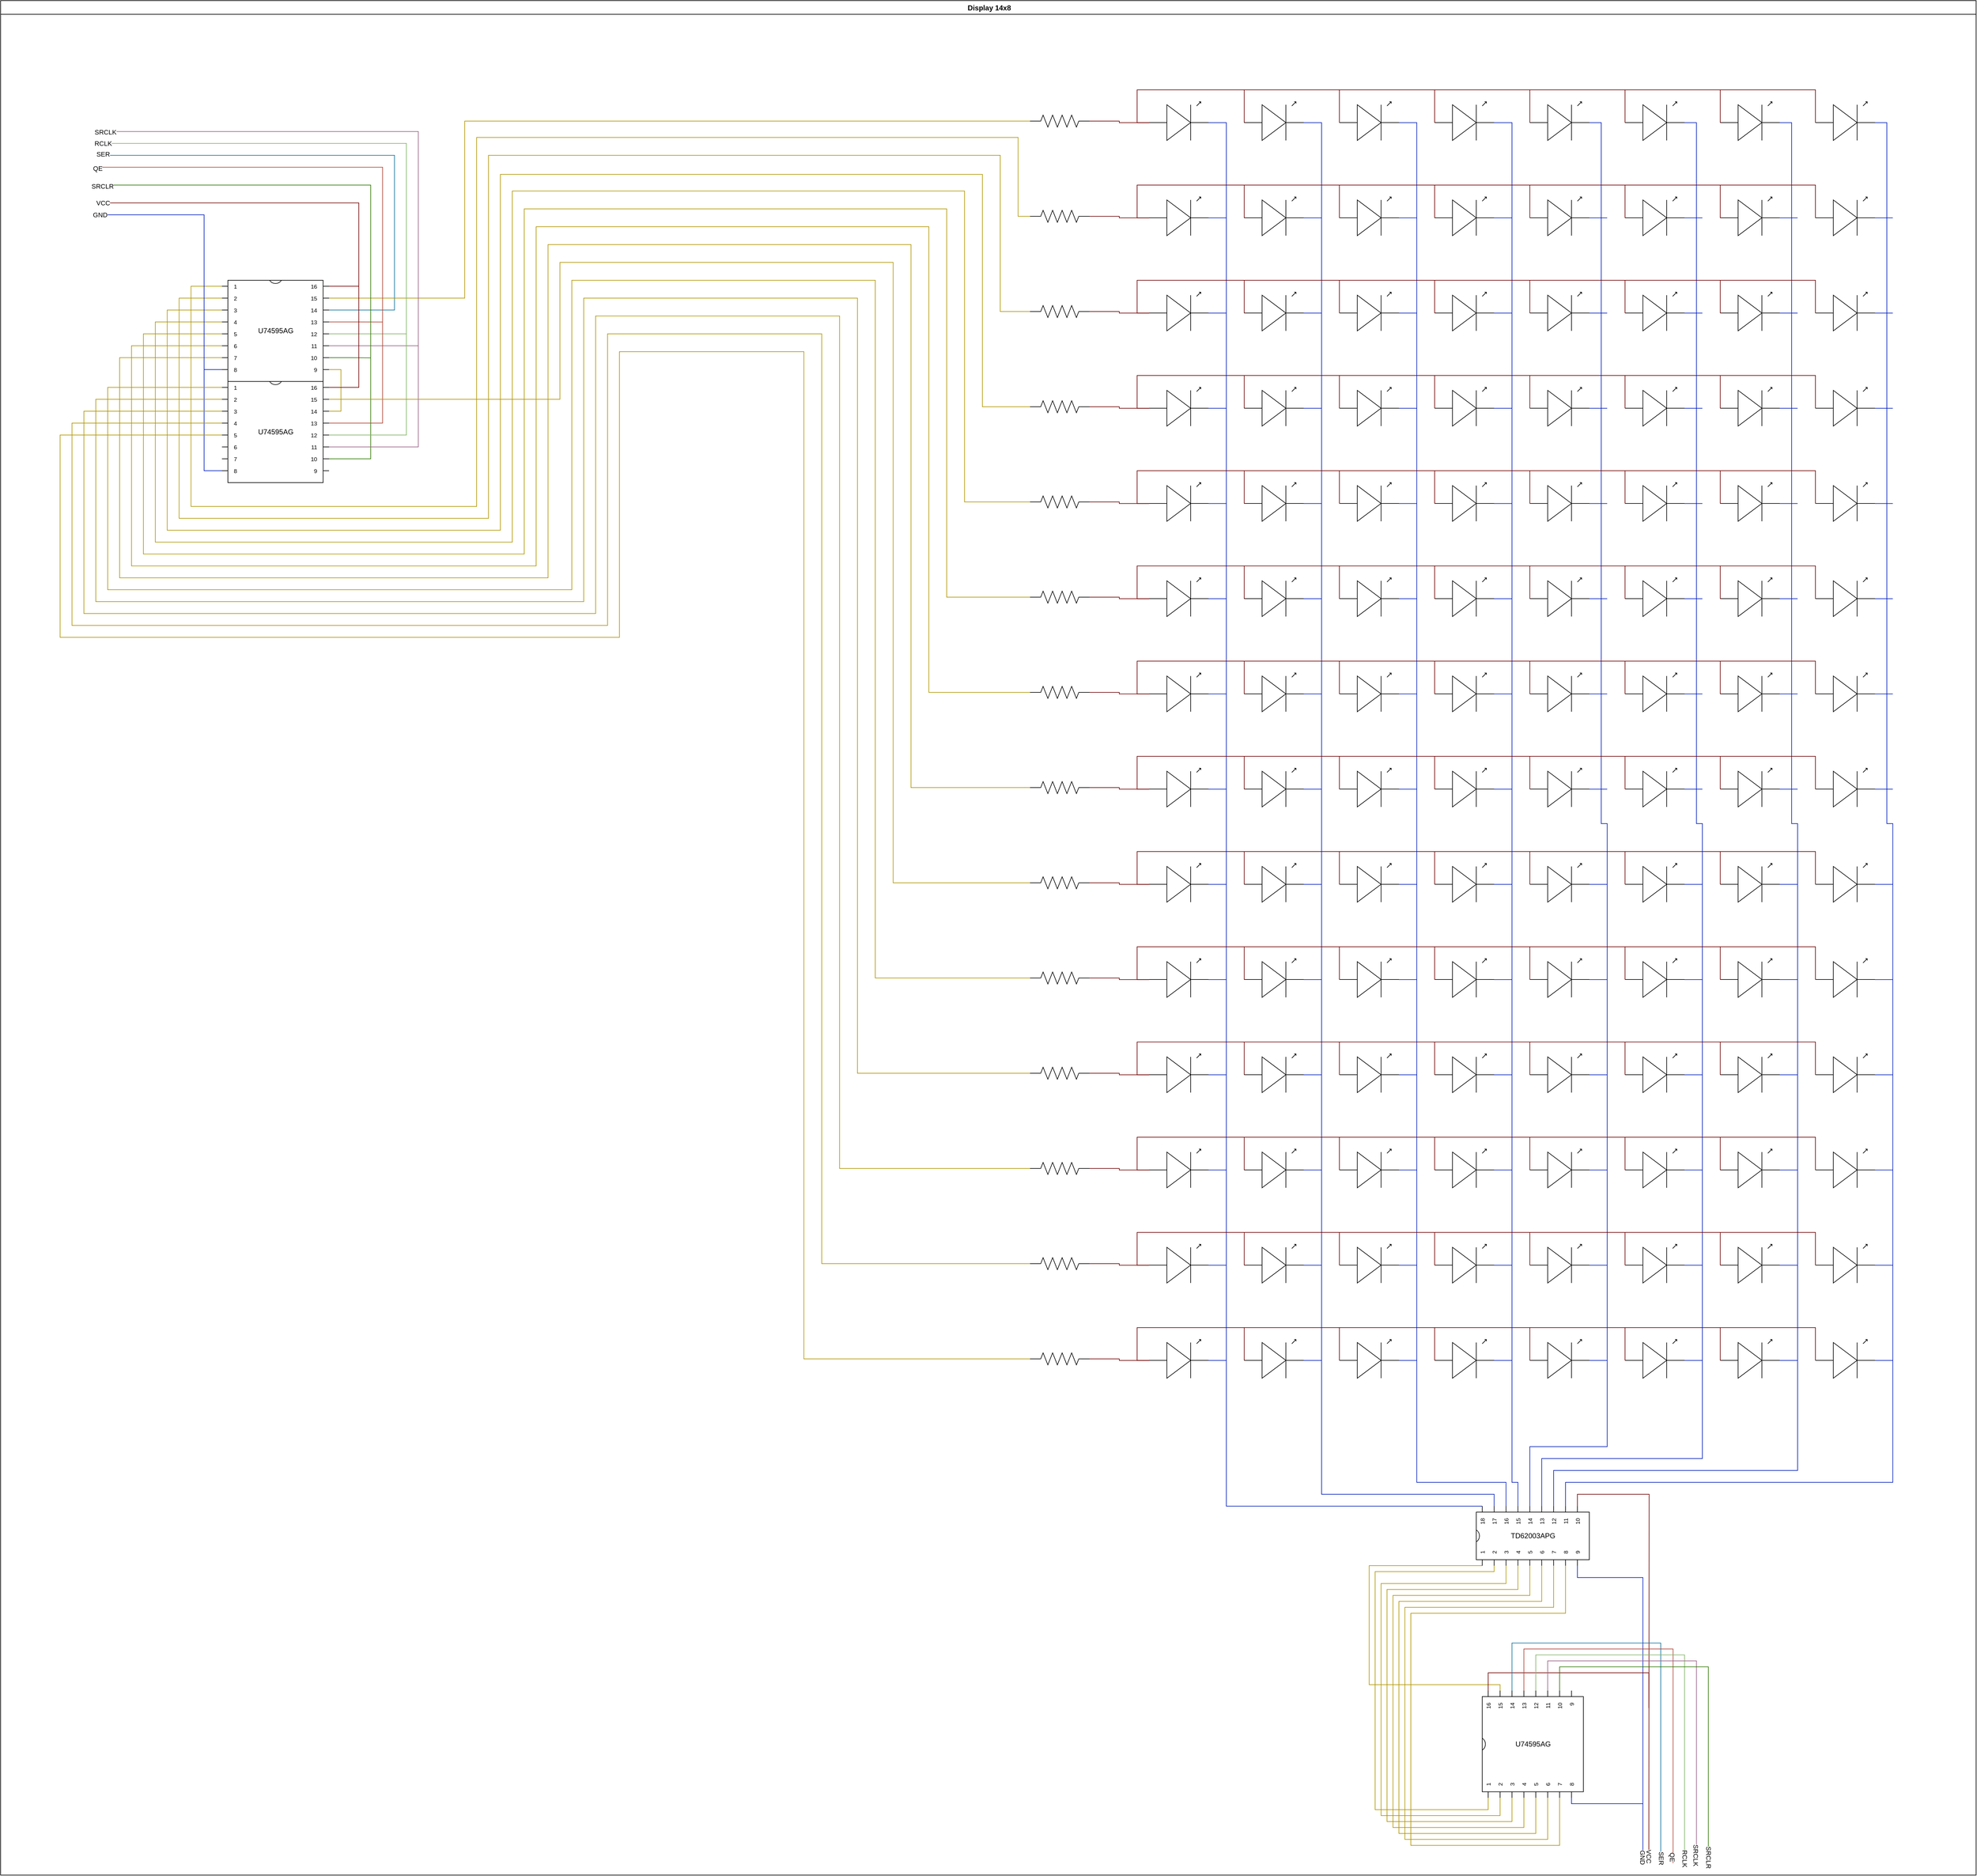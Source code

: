 <mxfile>
    <diagram id="23iRSUPoRavnBvh4doch" name="Page-1">
        <mxGraphModel dx="3203" dy="1541" grid="1" gridSize="10" guides="1" tooltips="1" connect="1" arrows="1" fold="1" page="1" pageScale="1" pageWidth="827" pageHeight="1169" math="0" shadow="0">
            <root>
                <mxCell id="0"/>
                <mxCell id="1" parent="0"/>
                <mxCell id="217" style="edgeStyle=orthogonalEdgeStyle;rounded=0;orthogonalLoop=1;jettySize=auto;html=1;exitX=0;exitY=0.54;exitDx=0;exitDy=0;exitPerimeter=0;entryX=0;entryY=0.54;entryDx=0;entryDy=0;entryPerimeter=0;endArrow=none;endFill=0;fillColor=#a20025;strokeColor=#6F0000;" parent="1" source="218" target="219" edge="1">
                    <mxGeometry relative="1" as="geometry">
                        <Array as="points">
                            <mxPoint x="170" y="75"/>
                            <mxPoint x="170" y="20"/>
                            <mxPoint x="350" y="20"/>
                        </Array>
                    </mxGeometry>
                </mxCell>
                <mxCell id="842" style="edgeStyle=orthogonalEdgeStyle;rounded=0;orthogonalLoop=1;jettySize=auto;html=1;exitX=1;exitY=0.54;exitDx=0;exitDy=0;exitPerimeter=0;endArrow=none;endFill=0;fillColor=#0050ef;strokeColor=#001DBC;entryX=1;entryY=0;entryDx=0;entryDy=10;entryPerimeter=0;" parent="1" source="218" target="850" edge="1">
                    <mxGeometry relative="1" as="geometry">
                        <mxPoint x="320" y="2280" as="targetPoint"/>
                        <Array as="points">
                            <mxPoint x="320" y="75"/>
                            <mxPoint x="320" y="2400"/>
                        </Array>
                    </mxGeometry>
                </mxCell>
                <mxCell id="218" value="" style="verticalLabelPosition=bottom;shadow=0;dashed=0;align=center;html=1;verticalAlign=top;shape=mxgraph.electrical.opto_electronics.led_1;pointerEvents=1;allowArrows=1;fillColor=default;" parent="1" vertex="1">
                    <mxGeometry x="190" y="40" width="100" height="65" as="geometry"/>
                </mxCell>
                <mxCell id="843" style="edgeStyle=orthogonalEdgeStyle;rounded=0;orthogonalLoop=1;jettySize=auto;html=1;exitX=1;exitY=0.54;exitDx=0;exitDy=0;exitPerimeter=0;endArrow=none;endFill=0;fillColor=#0050ef;strokeColor=#001DBC;entryX=1;entryY=0;entryDx=0;entryDy=30;entryPerimeter=0;" parent="1" source="219" target="850" edge="1">
                    <mxGeometry relative="1" as="geometry">
                        <mxPoint x="480" y="2280" as="targetPoint"/>
                        <Array as="points">
                            <mxPoint x="480" y="75"/>
                            <mxPoint x="480" y="2380"/>
                            <mxPoint x="770" y="2380"/>
                        </Array>
                    </mxGeometry>
                </mxCell>
                <mxCell id="219" value="" style="verticalLabelPosition=bottom;shadow=0;dashed=0;align=center;html=1;verticalAlign=top;shape=mxgraph.electrical.opto_electronics.led_1;pointerEvents=1;allowArrows=1;fillColor=default;" parent="1" vertex="1">
                    <mxGeometry x="350" y="40" width="100" height="65" as="geometry"/>
                </mxCell>
                <mxCell id="844" style="edgeStyle=orthogonalEdgeStyle;rounded=0;orthogonalLoop=1;jettySize=auto;html=1;exitX=1;exitY=0.54;exitDx=0;exitDy=0;exitPerimeter=0;endArrow=none;endFill=0;fillColor=#0050ef;strokeColor=#001DBC;entryX=1;entryY=0;entryDx=0;entryDy=50;entryPerimeter=0;" parent="1" source="220" target="850" edge="1">
                    <mxGeometry relative="1" as="geometry">
                        <mxPoint x="640" y="2280" as="targetPoint"/>
                        <Array as="points">
                            <mxPoint x="640" y="75"/>
                            <mxPoint x="640" y="2360"/>
                            <mxPoint x="790" y="2360"/>
                        </Array>
                    </mxGeometry>
                </mxCell>
                <mxCell id="220" value="" style="verticalLabelPosition=bottom;shadow=0;dashed=0;align=center;html=1;verticalAlign=top;shape=mxgraph.electrical.opto_electronics.led_1;pointerEvents=1;allowArrows=1;fillColor=default;" parent="1" vertex="1">
                    <mxGeometry x="510" y="40" width="100" height="65" as="geometry"/>
                </mxCell>
                <mxCell id="845" style="edgeStyle=orthogonalEdgeStyle;rounded=0;orthogonalLoop=1;jettySize=auto;html=1;exitX=1;exitY=0.54;exitDx=0;exitDy=0;exitPerimeter=0;endArrow=none;endFill=0;fillColor=#0050ef;strokeColor=#001DBC;entryX=1;entryY=0;entryDx=0;entryDy=70;entryPerimeter=0;" parent="1" source="221" target="850" edge="1">
                    <mxGeometry relative="1" as="geometry">
                        <mxPoint x="800" y="2280" as="targetPoint"/>
                        <Array as="points">
                            <mxPoint x="800" y="75"/>
                            <mxPoint x="800" y="2360"/>
                            <mxPoint x="810" y="2360"/>
                        </Array>
                    </mxGeometry>
                </mxCell>
                <mxCell id="221" value="" style="verticalLabelPosition=bottom;shadow=0;dashed=0;align=center;html=1;verticalAlign=top;shape=mxgraph.electrical.opto_electronics.led_1;pointerEvents=1;allowArrows=1;fillColor=default;" parent="1" vertex="1">
                    <mxGeometry x="670" y="40" width="100" height="65" as="geometry"/>
                </mxCell>
                <mxCell id="846" style="edgeStyle=orthogonalEdgeStyle;rounded=0;orthogonalLoop=1;jettySize=auto;html=1;exitX=1;exitY=0.54;exitDx=0;exitDy=0;exitPerimeter=0;endArrow=none;endFill=0;fillColor=#0050ef;strokeColor=#001DBC;entryX=1;entryY=0;entryDx=0;entryDy=90;entryPerimeter=0;" parent="1" source="222" target="850" edge="1">
                    <mxGeometry relative="1" as="geometry">
                        <mxPoint x="960" y="2280" as="targetPoint"/>
                        <Array as="points">
                            <mxPoint x="950" y="75"/>
                            <mxPoint x="950" y="1253"/>
                            <mxPoint x="960" y="1253"/>
                            <mxPoint x="960" y="2300"/>
                            <mxPoint x="830" y="2300"/>
                        </Array>
                    </mxGeometry>
                </mxCell>
                <mxCell id="222" value="" style="verticalLabelPosition=bottom;shadow=0;dashed=0;align=center;html=1;verticalAlign=top;shape=mxgraph.electrical.opto_electronics.led_1;pointerEvents=1;allowArrows=1;fillColor=default;" parent="1" vertex="1">
                    <mxGeometry x="830" y="40" width="100" height="65" as="geometry"/>
                </mxCell>
                <mxCell id="847" style="edgeStyle=orthogonalEdgeStyle;rounded=0;orthogonalLoop=1;jettySize=auto;html=1;exitX=1;exitY=0.54;exitDx=0;exitDy=0;exitPerimeter=0;endArrow=none;endFill=0;fillColor=#0050ef;strokeColor=#001DBC;entryX=1;entryY=0;entryDx=0;entryDy=110;entryPerimeter=0;" parent="1" source="223" target="850" edge="1">
                    <mxGeometry relative="1" as="geometry">
                        <mxPoint x="1120" y="2280" as="targetPoint"/>
                        <Array as="points">
                            <mxPoint x="1110" y="75"/>
                            <mxPoint x="1110" y="1253"/>
                            <mxPoint x="1120" y="1253"/>
                            <mxPoint x="1120" y="2320"/>
                            <mxPoint x="850" y="2320"/>
                        </Array>
                    </mxGeometry>
                </mxCell>
                <mxCell id="223" value="" style="verticalLabelPosition=bottom;shadow=0;dashed=0;align=center;html=1;verticalAlign=top;shape=mxgraph.electrical.opto_electronics.led_1;pointerEvents=1;allowArrows=1;fillColor=default;" parent="1" vertex="1">
                    <mxGeometry x="990" y="40" width="100" height="65" as="geometry"/>
                </mxCell>
                <mxCell id="848" style="edgeStyle=orthogonalEdgeStyle;rounded=0;orthogonalLoop=1;jettySize=auto;html=1;exitX=1;exitY=0.54;exitDx=0;exitDy=0;exitPerimeter=0;endArrow=none;endFill=0;fillColor=#0050ef;strokeColor=#001DBC;entryX=1;entryY=0;entryDx=0;entryDy=130;entryPerimeter=0;" parent="1" source="224" target="850" edge="1">
                    <mxGeometry relative="1" as="geometry">
                        <mxPoint x="1280" y="2280" as="targetPoint"/>
                        <Array as="points">
                            <mxPoint x="1270" y="75"/>
                            <mxPoint x="1270" y="1253"/>
                            <mxPoint x="1280" y="1253"/>
                            <mxPoint x="1280" y="2340"/>
                            <mxPoint x="870" y="2340"/>
                        </Array>
                    </mxGeometry>
                </mxCell>
                <mxCell id="224" value="" style="verticalLabelPosition=bottom;shadow=0;dashed=0;align=center;html=1;verticalAlign=top;shape=mxgraph.electrical.opto_electronics.led_1;pointerEvents=1;allowArrows=1;fillColor=default;" parent="1" vertex="1">
                    <mxGeometry x="1150" y="40" width="100" height="65" as="geometry"/>
                </mxCell>
                <mxCell id="849" style="edgeStyle=orthogonalEdgeStyle;rounded=0;orthogonalLoop=1;jettySize=auto;html=1;exitX=1;exitY=0.54;exitDx=0;exitDy=0;exitPerimeter=0;endArrow=none;endFill=0;fillColor=#0050ef;strokeColor=#001DBC;entryX=1;entryY=0;entryDx=0;entryDy=150;entryPerimeter=0;" parent="1" source="225" target="850" edge="1">
                    <mxGeometry relative="1" as="geometry">
                        <mxPoint x="1440" y="2280" as="targetPoint"/>
                        <Array as="points">
                            <mxPoint x="1430" y="75"/>
                            <mxPoint x="1430" y="1253"/>
                            <mxPoint x="1440" y="1253"/>
                            <mxPoint x="1440" y="2360"/>
                            <mxPoint x="890" y="2360"/>
                        </Array>
                    </mxGeometry>
                </mxCell>
                <mxCell id="225" value="" style="verticalLabelPosition=bottom;shadow=0;dashed=0;align=center;html=1;verticalAlign=top;shape=mxgraph.electrical.opto_electronics.led_1;pointerEvents=1;allowArrows=1;fillColor=default;" parent="1" vertex="1">
                    <mxGeometry x="1310" y="40" width="100" height="65" as="geometry"/>
                </mxCell>
                <mxCell id="234" style="edgeStyle=orthogonalEdgeStyle;rounded=0;orthogonalLoop=1;jettySize=auto;html=1;exitX=0;exitY=0.54;exitDx=0;exitDy=0;exitPerimeter=0;endArrow=none;endFill=0;fillColor=#a20025;strokeColor=#6F0000;entryX=1;entryY=0.5;entryDx=0;entryDy=0;entryPerimeter=0;" parent="1" source="218" target="241" edge="1">
                    <mxGeometry relative="1" as="geometry">
                        <mxPoint x="110" y="75" as="targetPoint"/>
                    </mxGeometry>
                </mxCell>
                <mxCell id="235" style="edgeStyle=orthogonalEdgeStyle;rounded=0;orthogonalLoop=1;jettySize=auto;html=1;exitX=0;exitY=0.54;exitDx=0;exitDy=0;exitPerimeter=0;endArrow=none;endFill=0;fillColor=#a20025;strokeColor=#6F0000;" parent="1" source="220" edge="1">
                    <mxGeometry relative="1" as="geometry">
                        <mxPoint x="350" y="20" as="targetPoint"/>
                        <Array as="points">
                            <mxPoint x="510" y="20"/>
                        </Array>
                    </mxGeometry>
                </mxCell>
                <mxCell id="236" style="edgeStyle=orthogonalEdgeStyle;rounded=0;orthogonalLoop=1;jettySize=auto;html=1;exitX=0;exitY=0.54;exitDx=0;exitDy=0;exitPerimeter=0;endArrow=none;endFill=0;fillColor=#a20025;strokeColor=#6F0000;" parent="1" source="221" edge="1">
                    <mxGeometry relative="1" as="geometry">
                        <mxPoint x="510" y="20" as="targetPoint"/>
                        <Array as="points">
                            <mxPoint x="670" y="20"/>
                        </Array>
                    </mxGeometry>
                </mxCell>
                <mxCell id="237" style="edgeStyle=orthogonalEdgeStyle;rounded=0;orthogonalLoop=1;jettySize=auto;html=1;exitX=0;exitY=0.54;exitDx=0;exitDy=0;exitPerimeter=0;endArrow=none;endFill=0;fillColor=#a20025;strokeColor=#6F0000;" parent="1" source="222" edge="1">
                    <mxGeometry relative="1" as="geometry">
                        <mxPoint x="670" y="20" as="targetPoint"/>
                        <Array as="points">
                            <mxPoint x="830" y="20"/>
                        </Array>
                    </mxGeometry>
                </mxCell>
                <mxCell id="238" style="edgeStyle=orthogonalEdgeStyle;rounded=0;orthogonalLoop=1;jettySize=auto;html=1;exitX=0;exitY=0.54;exitDx=0;exitDy=0;exitPerimeter=0;endArrow=none;endFill=0;fillColor=#a20025;strokeColor=#6F0000;" parent="1" source="223" edge="1">
                    <mxGeometry relative="1" as="geometry">
                        <mxPoint x="830" y="20" as="targetPoint"/>
                        <Array as="points">
                            <mxPoint x="990" y="20"/>
                        </Array>
                    </mxGeometry>
                </mxCell>
                <mxCell id="239" style="edgeStyle=orthogonalEdgeStyle;rounded=0;orthogonalLoop=1;jettySize=auto;html=1;exitX=0;exitY=0.54;exitDx=0;exitDy=0;exitPerimeter=0;endArrow=none;endFill=0;fillColor=#a20025;strokeColor=#6F0000;" parent="1" source="224" edge="1">
                    <mxGeometry relative="1" as="geometry">
                        <mxPoint x="990" y="20" as="targetPoint"/>
                        <Array as="points">
                            <mxPoint x="1150" y="20"/>
                        </Array>
                    </mxGeometry>
                </mxCell>
                <mxCell id="240" style="edgeStyle=orthogonalEdgeStyle;rounded=0;orthogonalLoop=1;jettySize=auto;html=1;exitX=0;exitY=0.54;exitDx=0;exitDy=0;exitPerimeter=0;endArrow=none;endFill=0;fillColor=#a20025;strokeColor=#6F0000;" parent="1" source="225" edge="1">
                    <mxGeometry relative="1" as="geometry">
                        <mxPoint x="1150" y="20" as="targetPoint"/>
                        <Array as="points">
                            <mxPoint x="1310" y="20"/>
                        </Array>
                    </mxGeometry>
                </mxCell>
                <mxCell id="241" value="" style="pointerEvents=1;verticalLabelPosition=bottom;shadow=0;dashed=0;align=center;html=1;verticalAlign=top;shape=mxgraph.electrical.resistors.resistor_2;fillColor=default;" parent="1" vertex="1">
                    <mxGeometry x="-10" y="62.5" width="100" height="20" as="geometry"/>
                </mxCell>
                <mxCell id="243" style="edgeStyle=orthogonalEdgeStyle;rounded=0;orthogonalLoop=1;jettySize=auto;html=1;exitX=0;exitY=0.54;exitDx=0;exitDy=0;exitPerimeter=0;entryX=0;entryY=0.54;entryDx=0;entryDy=0;entryPerimeter=0;endArrow=none;endFill=0;fillColor=#a20025;strokeColor=#6F0000;" parent="1" source="244" target="245" edge="1">
                    <mxGeometry relative="1" as="geometry">
                        <Array as="points">
                            <mxPoint x="170" y="235"/>
                            <mxPoint x="170" y="180"/>
                            <mxPoint x="350" y="180"/>
                        </Array>
                    </mxGeometry>
                </mxCell>
                <mxCell id="244" value="" style="verticalLabelPosition=bottom;shadow=0;dashed=0;align=center;html=1;verticalAlign=top;shape=mxgraph.electrical.opto_electronics.led_1;pointerEvents=1;allowArrows=1;fillColor=default;" parent="1" vertex="1">
                    <mxGeometry x="190" y="200" width="100" height="65" as="geometry"/>
                </mxCell>
                <mxCell id="245" value="" style="verticalLabelPosition=bottom;shadow=0;dashed=0;align=center;html=1;verticalAlign=top;shape=mxgraph.electrical.opto_electronics.led_1;pointerEvents=1;allowArrows=1;fillColor=default;" parent="1" vertex="1">
                    <mxGeometry x="350" y="200" width="100" height="65" as="geometry"/>
                </mxCell>
                <mxCell id="246" value="" style="verticalLabelPosition=bottom;shadow=0;dashed=0;align=center;html=1;verticalAlign=top;shape=mxgraph.electrical.opto_electronics.led_1;pointerEvents=1;allowArrows=1;fillColor=default;" parent="1" vertex="1">
                    <mxGeometry x="510" y="200" width="100" height="65" as="geometry"/>
                </mxCell>
                <mxCell id="247" value="" style="verticalLabelPosition=bottom;shadow=0;dashed=0;align=center;html=1;verticalAlign=top;shape=mxgraph.electrical.opto_electronics.led_1;pointerEvents=1;allowArrows=1;fillColor=default;" parent="1" vertex="1">
                    <mxGeometry x="670" y="200" width="100" height="65" as="geometry"/>
                </mxCell>
                <mxCell id="248" value="" style="verticalLabelPosition=bottom;shadow=0;dashed=0;align=center;html=1;verticalAlign=top;shape=mxgraph.electrical.opto_electronics.led_1;pointerEvents=1;allowArrows=1;fillColor=default;" parent="1" vertex="1">
                    <mxGeometry x="830" y="200" width="100" height="65" as="geometry"/>
                </mxCell>
                <mxCell id="249" value="" style="verticalLabelPosition=bottom;shadow=0;dashed=0;align=center;html=1;verticalAlign=top;shape=mxgraph.electrical.opto_electronics.led_1;pointerEvents=1;allowArrows=1;fillColor=default;" parent="1" vertex="1">
                    <mxGeometry x="990" y="200" width="100" height="65" as="geometry"/>
                </mxCell>
                <mxCell id="250" value="" style="verticalLabelPosition=bottom;shadow=0;dashed=0;align=center;html=1;verticalAlign=top;shape=mxgraph.electrical.opto_electronics.led_1;pointerEvents=1;allowArrows=1;fillColor=default;" parent="1" vertex="1">
                    <mxGeometry x="1150" y="200" width="100" height="65" as="geometry"/>
                </mxCell>
                <mxCell id="251" value="" style="verticalLabelPosition=bottom;shadow=0;dashed=0;align=center;html=1;verticalAlign=top;shape=mxgraph.electrical.opto_electronics.led_1;pointerEvents=1;allowArrows=1;fillColor=default;" parent="1" vertex="1">
                    <mxGeometry x="1310" y="200" width="100" height="65" as="geometry"/>
                </mxCell>
                <mxCell id="252" style="edgeStyle=orthogonalEdgeStyle;rounded=0;orthogonalLoop=1;jettySize=auto;html=1;exitX=1;exitY=0.54;exitDx=0;exitDy=0;exitPerimeter=0;endArrow=none;endFill=0;fillColor=#0050ef;strokeColor=#001DBC;" parent="1" source="244" edge="1">
                    <mxGeometry relative="1" as="geometry">
                        <mxPoint x="320" y="235" as="targetPoint"/>
                    </mxGeometry>
                </mxCell>
                <mxCell id="253" style="edgeStyle=orthogonalEdgeStyle;rounded=0;orthogonalLoop=1;jettySize=auto;html=1;exitX=1;exitY=0.54;exitDx=0;exitDy=0;exitPerimeter=0;endArrow=none;endFill=0;fillColor=#0050ef;strokeColor=#001DBC;" parent="1" source="245" edge="1">
                    <mxGeometry relative="1" as="geometry">
                        <mxPoint x="480" y="235" as="targetPoint"/>
                    </mxGeometry>
                </mxCell>
                <mxCell id="254" style="edgeStyle=orthogonalEdgeStyle;rounded=0;orthogonalLoop=1;jettySize=auto;html=1;exitX=1;exitY=0.54;exitDx=0;exitDy=0;exitPerimeter=0;endArrow=none;endFill=0;fillColor=#0050ef;strokeColor=#001DBC;" parent="1" source="246" edge="1">
                    <mxGeometry relative="1" as="geometry">
                        <mxPoint x="640" y="235" as="targetPoint"/>
                    </mxGeometry>
                </mxCell>
                <mxCell id="255" style="edgeStyle=orthogonalEdgeStyle;rounded=0;orthogonalLoop=1;jettySize=auto;html=1;exitX=1;exitY=0.54;exitDx=0;exitDy=0;exitPerimeter=0;endArrow=none;endFill=0;fillColor=#0050ef;strokeColor=#001DBC;" parent="1" source="247" edge="1">
                    <mxGeometry relative="1" as="geometry">
                        <mxPoint x="800.0" y="235" as="targetPoint"/>
                    </mxGeometry>
                </mxCell>
                <mxCell id="256" style="edgeStyle=orthogonalEdgeStyle;rounded=0;orthogonalLoop=1;jettySize=auto;html=1;exitX=1;exitY=0.54;exitDx=0;exitDy=0;exitPerimeter=0;endArrow=none;endFill=0;fillColor=#0050ef;strokeColor=#001DBC;" parent="1" source="248" edge="1">
                    <mxGeometry relative="1" as="geometry">
                        <mxPoint x="960.0" y="235" as="targetPoint"/>
                    </mxGeometry>
                </mxCell>
                <mxCell id="257" style="edgeStyle=orthogonalEdgeStyle;rounded=0;orthogonalLoop=1;jettySize=auto;html=1;exitX=1;exitY=0.54;exitDx=0;exitDy=0;exitPerimeter=0;endArrow=none;endFill=0;fillColor=#0050ef;strokeColor=#001DBC;" parent="1" source="249" edge="1">
                    <mxGeometry relative="1" as="geometry">
                        <mxPoint x="1120.0" y="235" as="targetPoint"/>
                    </mxGeometry>
                </mxCell>
                <mxCell id="258" style="edgeStyle=orthogonalEdgeStyle;rounded=0;orthogonalLoop=1;jettySize=auto;html=1;exitX=1;exitY=0.54;exitDx=0;exitDy=0;exitPerimeter=0;endArrow=none;endFill=0;fillColor=#0050ef;strokeColor=#001DBC;" parent="1" source="250" edge="1">
                    <mxGeometry relative="1" as="geometry">
                        <mxPoint x="1280.0" y="235" as="targetPoint"/>
                    </mxGeometry>
                </mxCell>
                <mxCell id="259" style="edgeStyle=orthogonalEdgeStyle;rounded=0;orthogonalLoop=1;jettySize=auto;html=1;exitX=1;exitY=0.54;exitDx=0;exitDy=0;exitPerimeter=0;endArrow=none;endFill=0;fillColor=#0050ef;strokeColor=#001DBC;" parent="1" source="251" edge="1">
                    <mxGeometry relative="1" as="geometry">
                        <mxPoint x="1440" y="235" as="targetPoint"/>
                    </mxGeometry>
                </mxCell>
                <mxCell id="260" style="edgeStyle=orthogonalEdgeStyle;rounded=0;orthogonalLoop=1;jettySize=auto;html=1;exitX=0;exitY=0.54;exitDx=0;exitDy=0;exitPerimeter=0;endArrow=none;endFill=0;fillColor=#a20025;strokeColor=#6F0000;entryX=1;entryY=0.5;entryDx=0;entryDy=0;entryPerimeter=0;" parent="1" source="244" target="268" edge="1">
                    <mxGeometry relative="1" as="geometry">
                        <mxPoint x="110" y="235" as="targetPoint"/>
                    </mxGeometry>
                </mxCell>
                <mxCell id="261" style="edgeStyle=orthogonalEdgeStyle;rounded=0;orthogonalLoop=1;jettySize=auto;html=1;exitX=0;exitY=0.54;exitDx=0;exitDy=0;exitPerimeter=0;endArrow=none;endFill=0;fillColor=#a20025;strokeColor=#6F0000;" parent="1" source="246" edge="1">
                    <mxGeometry relative="1" as="geometry">
                        <mxPoint x="350" y="180" as="targetPoint"/>
                        <Array as="points">
                            <mxPoint x="510" y="180"/>
                        </Array>
                    </mxGeometry>
                </mxCell>
                <mxCell id="262" style="edgeStyle=orthogonalEdgeStyle;rounded=0;orthogonalLoop=1;jettySize=auto;html=1;exitX=0;exitY=0.54;exitDx=0;exitDy=0;exitPerimeter=0;endArrow=none;endFill=0;fillColor=#a20025;strokeColor=#6F0000;" parent="1" source="247" edge="1">
                    <mxGeometry relative="1" as="geometry">
                        <mxPoint x="510" y="180" as="targetPoint"/>
                        <Array as="points">
                            <mxPoint x="670" y="180"/>
                        </Array>
                    </mxGeometry>
                </mxCell>
                <mxCell id="263" style="edgeStyle=orthogonalEdgeStyle;rounded=0;orthogonalLoop=1;jettySize=auto;html=1;exitX=0;exitY=0.54;exitDx=0;exitDy=0;exitPerimeter=0;endArrow=none;endFill=0;fillColor=#a20025;strokeColor=#6F0000;" parent="1" source="248" edge="1">
                    <mxGeometry relative="1" as="geometry">
                        <mxPoint x="670" y="180" as="targetPoint"/>
                        <Array as="points">
                            <mxPoint x="830" y="180"/>
                        </Array>
                    </mxGeometry>
                </mxCell>
                <mxCell id="264" style="edgeStyle=orthogonalEdgeStyle;rounded=0;orthogonalLoop=1;jettySize=auto;html=1;exitX=0;exitY=0.54;exitDx=0;exitDy=0;exitPerimeter=0;endArrow=none;endFill=0;fillColor=#a20025;strokeColor=#6F0000;" parent="1" source="249" edge="1">
                    <mxGeometry relative="1" as="geometry">
                        <mxPoint x="830.0" y="180" as="targetPoint"/>
                        <Array as="points">
                            <mxPoint x="990" y="180"/>
                        </Array>
                    </mxGeometry>
                </mxCell>
                <mxCell id="265" style="edgeStyle=orthogonalEdgeStyle;rounded=0;orthogonalLoop=1;jettySize=auto;html=1;exitX=0;exitY=0.54;exitDx=0;exitDy=0;exitPerimeter=0;endArrow=none;endFill=0;fillColor=#a20025;strokeColor=#6F0000;" parent="1" source="250" edge="1">
                    <mxGeometry relative="1" as="geometry">
                        <mxPoint x="990.0" y="180" as="targetPoint"/>
                        <Array as="points">
                            <mxPoint x="1150" y="180"/>
                        </Array>
                    </mxGeometry>
                </mxCell>
                <mxCell id="266" style="edgeStyle=orthogonalEdgeStyle;rounded=0;orthogonalLoop=1;jettySize=auto;html=1;exitX=0;exitY=0.54;exitDx=0;exitDy=0;exitPerimeter=0;endArrow=none;endFill=0;fillColor=#a20025;strokeColor=#6F0000;" parent="1" source="251" edge="1">
                    <mxGeometry relative="1" as="geometry">
                        <mxPoint x="1150.0" y="180" as="targetPoint"/>
                        <Array as="points">
                            <mxPoint x="1310" y="180"/>
                        </Array>
                    </mxGeometry>
                </mxCell>
                <mxCell id="268" value="" style="pointerEvents=1;verticalLabelPosition=bottom;shadow=0;dashed=0;align=center;html=1;verticalAlign=top;shape=mxgraph.electrical.resistors.resistor_2;fillColor=default;" parent="1" vertex="1">
                    <mxGeometry x="-10" y="222.5" width="100" height="20" as="geometry"/>
                </mxCell>
                <mxCell id="269" style="edgeStyle=orthogonalEdgeStyle;rounded=0;orthogonalLoop=1;jettySize=auto;html=1;exitX=0;exitY=0.54;exitDx=0;exitDy=0;exitPerimeter=0;entryX=0;entryY=0.54;entryDx=0;entryDy=0;entryPerimeter=0;endArrow=none;endFill=0;fillColor=#a20025;strokeColor=#6F0000;" parent="1" source="270" target="271" edge="1">
                    <mxGeometry relative="1" as="geometry">
                        <Array as="points">
                            <mxPoint x="170" y="395"/>
                            <mxPoint x="170" y="340"/>
                            <mxPoint x="350" y="340"/>
                        </Array>
                    </mxGeometry>
                </mxCell>
                <mxCell id="270" value="" style="verticalLabelPosition=bottom;shadow=0;dashed=0;align=center;html=1;verticalAlign=top;shape=mxgraph.electrical.opto_electronics.led_1;pointerEvents=1;allowArrows=1;fillColor=default;" parent="1" vertex="1">
                    <mxGeometry x="190" y="360" width="100" height="65" as="geometry"/>
                </mxCell>
                <mxCell id="271" value="" style="verticalLabelPosition=bottom;shadow=0;dashed=0;align=center;html=1;verticalAlign=top;shape=mxgraph.electrical.opto_electronics.led_1;pointerEvents=1;allowArrows=1;fillColor=default;" parent="1" vertex="1">
                    <mxGeometry x="350" y="360" width="100" height="65" as="geometry"/>
                </mxCell>
                <mxCell id="272" value="" style="verticalLabelPosition=bottom;shadow=0;dashed=0;align=center;html=1;verticalAlign=top;shape=mxgraph.electrical.opto_electronics.led_1;pointerEvents=1;allowArrows=1;fillColor=default;" parent="1" vertex="1">
                    <mxGeometry x="510" y="360" width="100" height="65" as="geometry"/>
                </mxCell>
                <mxCell id="273" value="" style="verticalLabelPosition=bottom;shadow=0;dashed=0;align=center;html=1;verticalAlign=top;shape=mxgraph.electrical.opto_electronics.led_1;pointerEvents=1;allowArrows=1;fillColor=default;" parent="1" vertex="1">
                    <mxGeometry x="670" y="360" width="100" height="65" as="geometry"/>
                </mxCell>
                <mxCell id="274" value="" style="verticalLabelPosition=bottom;shadow=0;dashed=0;align=center;html=1;verticalAlign=top;shape=mxgraph.electrical.opto_electronics.led_1;pointerEvents=1;allowArrows=1;fillColor=default;" parent="1" vertex="1">
                    <mxGeometry x="830" y="360" width="100" height="65" as="geometry"/>
                </mxCell>
                <mxCell id="275" value="" style="verticalLabelPosition=bottom;shadow=0;dashed=0;align=center;html=1;verticalAlign=top;shape=mxgraph.electrical.opto_electronics.led_1;pointerEvents=1;allowArrows=1;fillColor=default;" parent="1" vertex="1">
                    <mxGeometry x="990" y="360" width="100" height="65" as="geometry"/>
                </mxCell>
                <mxCell id="276" value="" style="verticalLabelPosition=bottom;shadow=0;dashed=0;align=center;html=1;verticalAlign=top;shape=mxgraph.electrical.opto_electronics.led_1;pointerEvents=1;allowArrows=1;fillColor=default;" parent="1" vertex="1">
                    <mxGeometry x="1150" y="360" width="100" height="65" as="geometry"/>
                </mxCell>
                <mxCell id="277" value="" style="verticalLabelPosition=bottom;shadow=0;dashed=0;align=center;html=1;verticalAlign=top;shape=mxgraph.electrical.opto_electronics.led_1;pointerEvents=1;allowArrows=1;fillColor=default;" parent="1" vertex="1">
                    <mxGeometry x="1310" y="360" width="100" height="65" as="geometry"/>
                </mxCell>
                <mxCell id="278" style="edgeStyle=orthogonalEdgeStyle;rounded=0;orthogonalLoop=1;jettySize=auto;html=1;exitX=1;exitY=0.54;exitDx=0;exitDy=0;exitPerimeter=0;endArrow=none;endFill=0;fillColor=#0050ef;strokeColor=#001DBC;" parent="1" source="270" edge="1">
                    <mxGeometry relative="1" as="geometry">
                        <mxPoint x="320" y="395" as="targetPoint"/>
                    </mxGeometry>
                </mxCell>
                <mxCell id="279" style="edgeStyle=orthogonalEdgeStyle;rounded=0;orthogonalLoop=1;jettySize=auto;html=1;exitX=1;exitY=0.54;exitDx=0;exitDy=0;exitPerimeter=0;endArrow=none;endFill=0;fillColor=#0050ef;strokeColor=#001DBC;" parent="1" source="271" edge="1">
                    <mxGeometry relative="1" as="geometry">
                        <mxPoint x="480" y="395" as="targetPoint"/>
                    </mxGeometry>
                </mxCell>
                <mxCell id="280" style="edgeStyle=orthogonalEdgeStyle;rounded=0;orthogonalLoop=1;jettySize=auto;html=1;exitX=1;exitY=0.54;exitDx=0;exitDy=0;exitPerimeter=0;endArrow=none;endFill=0;fillColor=#0050ef;strokeColor=#001DBC;" parent="1" source="272" edge="1">
                    <mxGeometry relative="1" as="geometry">
                        <mxPoint x="640" y="395" as="targetPoint"/>
                    </mxGeometry>
                </mxCell>
                <mxCell id="281" style="edgeStyle=orthogonalEdgeStyle;rounded=0;orthogonalLoop=1;jettySize=auto;html=1;exitX=1;exitY=0.54;exitDx=0;exitDy=0;exitPerimeter=0;endArrow=none;endFill=0;fillColor=#0050ef;strokeColor=#001DBC;" parent="1" source="273" edge="1">
                    <mxGeometry relative="1" as="geometry">
                        <mxPoint x="800" y="395" as="targetPoint"/>
                    </mxGeometry>
                </mxCell>
                <mxCell id="282" style="edgeStyle=orthogonalEdgeStyle;rounded=0;orthogonalLoop=1;jettySize=auto;html=1;exitX=1;exitY=0.54;exitDx=0;exitDy=0;exitPerimeter=0;endArrow=none;endFill=0;fillColor=#0050ef;strokeColor=#001DBC;" parent="1" source="274" edge="1">
                    <mxGeometry relative="1" as="geometry">
                        <mxPoint x="960" y="395" as="targetPoint"/>
                    </mxGeometry>
                </mxCell>
                <mxCell id="283" style="edgeStyle=orthogonalEdgeStyle;rounded=0;orthogonalLoop=1;jettySize=auto;html=1;exitX=1;exitY=0.54;exitDx=0;exitDy=0;exitPerimeter=0;endArrow=none;endFill=0;fillColor=#0050ef;strokeColor=#001DBC;" parent="1" source="275" edge="1">
                    <mxGeometry relative="1" as="geometry">
                        <mxPoint x="1120" y="395" as="targetPoint"/>
                    </mxGeometry>
                </mxCell>
                <mxCell id="284" style="edgeStyle=orthogonalEdgeStyle;rounded=0;orthogonalLoop=1;jettySize=auto;html=1;exitX=1;exitY=0.54;exitDx=0;exitDy=0;exitPerimeter=0;endArrow=none;endFill=0;fillColor=#0050ef;strokeColor=#001DBC;" parent="1" source="276" edge="1">
                    <mxGeometry relative="1" as="geometry">
                        <mxPoint x="1280" y="395" as="targetPoint"/>
                    </mxGeometry>
                </mxCell>
                <mxCell id="285" style="edgeStyle=orthogonalEdgeStyle;rounded=0;orthogonalLoop=1;jettySize=auto;html=1;exitX=1;exitY=0.54;exitDx=0;exitDy=0;exitPerimeter=0;endArrow=none;endFill=0;fillColor=#0050ef;strokeColor=#001DBC;" parent="1" source="277" edge="1">
                    <mxGeometry relative="1" as="geometry">
                        <mxPoint x="1440" y="395" as="targetPoint"/>
                    </mxGeometry>
                </mxCell>
                <mxCell id="286" style="edgeStyle=orthogonalEdgeStyle;rounded=0;orthogonalLoop=1;jettySize=auto;html=1;exitX=0;exitY=0.54;exitDx=0;exitDy=0;exitPerimeter=0;endArrow=none;endFill=0;fillColor=#a20025;strokeColor=#6F0000;entryX=1;entryY=0.5;entryDx=0;entryDy=0;entryPerimeter=0;" parent="1" source="270" target="294" edge="1">
                    <mxGeometry relative="1" as="geometry">
                        <mxPoint x="110" y="395" as="targetPoint"/>
                    </mxGeometry>
                </mxCell>
                <mxCell id="287" style="edgeStyle=orthogonalEdgeStyle;rounded=0;orthogonalLoop=1;jettySize=auto;html=1;exitX=0;exitY=0.54;exitDx=0;exitDy=0;exitPerimeter=0;endArrow=none;endFill=0;fillColor=#a20025;strokeColor=#6F0000;" parent="1" source="272" edge="1">
                    <mxGeometry relative="1" as="geometry">
                        <mxPoint x="350" y="340" as="targetPoint"/>
                        <Array as="points">
                            <mxPoint x="510" y="340"/>
                        </Array>
                    </mxGeometry>
                </mxCell>
                <mxCell id="288" style="edgeStyle=orthogonalEdgeStyle;rounded=0;orthogonalLoop=1;jettySize=auto;html=1;exitX=0;exitY=0.54;exitDx=0;exitDy=0;exitPerimeter=0;endArrow=none;endFill=0;fillColor=#a20025;strokeColor=#6F0000;" parent="1" source="273" edge="1">
                    <mxGeometry relative="1" as="geometry">
                        <mxPoint x="510" y="340" as="targetPoint"/>
                        <Array as="points">
                            <mxPoint x="670" y="340"/>
                        </Array>
                    </mxGeometry>
                </mxCell>
                <mxCell id="289" style="edgeStyle=orthogonalEdgeStyle;rounded=0;orthogonalLoop=1;jettySize=auto;html=1;exitX=0;exitY=0.54;exitDx=0;exitDy=0;exitPerimeter=0;endArrow=none;endFill=0;fillColor=#a20025;strokeColor=#6F0000;" parent="1" source="274" edge="1">
                    <mxGeometry relative="1" as="geometry">
                        <mxPoint x="670" y="340" as="targetPoint"/>
                        <Array as="points">
                            <mxPoint x="830" y="340"/>
                        </Array>
                    </mxGeometry>
                </mxCell>
                <mxCell id="290" style="edgeStyle=orthogonalEdgeStyle;rounded=0;orthogonalLoop=1;jettySize=auto;html=1;exitX=0;exitY=0.54;exitDx=0;exitDy=0;exitPerimeter=0;endArrow=none;endFill=0;fillColor=#a20025;strokeColor=#6F0000;" parent="1" source="275" edge="1">
                    <mxGeometry relative="1" as="geometry">
                        <mxPoint x="830" y="340" as="targetPoint"/>
                        <Array as="points">
                            <mxPoint x="990" y="340"/>
                        </Array>
                    </mxGeometry>
                </mxCell>
                <mxCell id="291" style="edgeStyle=orthogonalEdgeStyle;rounded=0;orthogonalLoop=1;jettySize=auto;html=1;exitX=0;exitY=0.54;exitDx=0;exitDy=0;exitPerimeter=0;endArrow=none;endFill=0;fillColor=#a20025;strokeColor=#6F0000;" parent="1" source="276" edge="1">
                    <mxGeometry relative="1" as="geometry">
                        <mxPoint x="990" y="340" as="targetPoint"/>
                        <Array as="points">
                            <mxPoint x="1150" y="340"/>
                        </Array>
                    </mxGeometry>
                </mxCell>
                <mxCell id="292" style="edgeStyle=orthogonalEdgeStyle;rounded=0;orthogonalLoop=1;jettySize=auto;html=1;exitX=0;exitY=0.54;exitDx=0;exitDy=0;exitPerimeter=0;endArrow=none;endFill=0;fillColor=#a20025;strokeColor=#6F0000;" parent="1" source="277" edge="1">
                    <mxGeometry relative="1" as="geometry">
                        <mxPoint x="1150" y="340" as="targetPoint"/>
                        <Array as="points">
                            <mxPoint x="1310" y="340"/>
                        </Array>
                    </mxGeometry>
                </mxCell>
                <mxCell id="294" value="" style="pointerEvents=1;verticalLabelPosition=bottom;shadow=0;dashed=0;align=center;html=1;verticalAlign=top;shape=mxgraph.electrical.resistors.resistor_2;fillColor=default;" parent="1" vertex="1">
                    <mxGeometry x="-10" y="382.5" width="100" height="20" as="geometry"/>
                </mxCell>
                <mxCell id="295" style="edgeStyle=orthogonalEdgeStyle;rounded=0;orthogonalLoop=1;jettySize=auto;html=1;exitX=0;exitY=0.54;exitDx=0;exitDy=0;exitPerimeter=0;entryX=0;entryY=0.54;entryDx=0;entryDy=0;entryPerimeter=0;endArrow=none;endFill=0;fillColor=#a20025;strokeColor=#6F0000;" parent="1" source="296" target="297" edge="1">
                    <mxGeometry relative="1" as="geometry">
                        <Array as="points">
                            <mxPoint x="170" y="555"/>
                            <mxPoint x="170" y="500"/>
                            <mxPoint x="350" y="500"/>
                        </Array>
                    </mxGeometry>
                </mxCell>
                <mxCell id="296" value="" style="verticalLabelPosition=bottom;shadow=0;dashed=0;align=center;html=1;verticalAlign=top;shape=mxgraph.electrical.opto_electronics.led_1;pointerEvents=1;allowArrows=1;fillColor=default;" parent="1" vertex="1">
                    <mxGeometry x="190" y="520" width="100" height="65" as="geometry"/>
                </mxCell>
                <mxCell id="297" value="" style="verticalLabelPosition=bottom;shadow=0;dashed=0;align=center;html=1;verticalAlign=top;shape=mxgraph.electrical.opto_electronics.led_1;pointerEvents=1;allowArrows=1;fillColor=default;" parent="1" vertex="1">
                    <mxGeometry x="350" y="520" width="100" height="65" as="geometry"/>
                </mxCell>
                <mxCell id="298" value="" style="verticalLabelPosition=bottom;shadow=0;dashed=0;align=center;html=1;verticalAlign=top;shape=mxgraph.electrical.opto_electronics.led_1;pointerEvents=1;allowArrows=1;fillColor=default;" parent="1" vertex="1">
                    <mxGeometry x="510" y="520" width="100" height="65" as="geometry"/>
                </mxCell>
                <mxCell id="299" value="" style="verticalLabelPosition=bottom;shadow=0;dashed=0;align=center;html=1;verticalAlign=top;shape=mxgraph.electrical.opto_electronics.led_1;pointerEvents=1;allowArrows=1;fillColor=default;" parent="1" vertex="1">
                    <mxGeometry x="670" y="520" width="100" height="65" as="geometry"/>
                </mxCell>
                <mxCell id="300" value="" style="verticalLabelPosition=bottom;shadow=0;dashed=0;align=center;html=1;verticalAlign=top;shape=mxgraph.electrical.opto_electronics.led_1;pointerEvents=1;allowArrows=1;fillColor=default;" parent="1" vertex="1">
                    <mxGeometry x="830" y="520" width="100" height="65" as="geometry"/>
                </mxCell>
                <mxCell id="301" value="" style="verticalLabelPosition=bottom;shadow=0;dashed=0;align=center;html=1;verticalAlign=top;shape=mxgraph.electrical.opto_electronics.led_1;pointerEvents=1;allowArrows=1;fillColor=default;" parent="1" vertex="1">
                    <mxGeometry x="990" y="520" width="100" height="65" as="geometry"/>
                </mxCell>
                <mxCell id="302" value="" style="verticalLabelPosition=bottom;shadow=0;dashed=0;align=center;html=1;verticalAlign=top;shape=mxgraph.electrical.opto_electronics.led_1;pointerEvents=1;allowArrows=1;fillColor=default;" parent="1" vertex="1">
                    <mxGeometry x="1150" y="520" width="100" height="65" as="geometry"/>
                </mxCell>
                <mxCell id="303" value="" style="verticalLabelPosition=bottom;shadow=0;dashed=0;align=center;html=1;verticalAlign=top;shape=mxgraph.electrical.opto_electronics.led_1;pointerEvents=1;allowArrows=1;fillColor=default;" parent="1" vertex="1">
                    <mxGeometry x="1310" y="520" width="100" height="65" as="geometry"/>
                </mxCell>
                <mxCell id="304" style="edgeStyle=orthogonalEdgeStyle;rounded=0;orthogonalLoop=1;jettySize=auto;html=1;exitX=1;exitY=0.54;exitDx=0;exitDy=0;exitPerimeter=0;endArrow=none;endFill=0;fillColor=#0050ef;strokeColor=#001DBC;" parent="1" source="296" edge="1">
                    <mxGeometry relative="1" as="geometry">
                        <mxPoint x="320" y="555" as="targetPoint"/>
                    </mxGeometry>
                </mxCell>
                <mxCell id="305" style="edgeStyle=orthogonalEdgeStyle;rounded=0;orthogonalLoop=1;jettySize=auto;html=1;exitX=1;exitY=0.54;exitDx=0;exitDy=0;exitPerimeter=0;endArrow=none;endFill=0;fillColor=#0050ef;strokeColor=#001DBC;" parent="1" source="297" edge="1">
                    <mxGeometry relative="1" as="geometry">
                        <mxPoint x="480" y="555" as="targetPoint"/>
                    </mxGeometry>
                </mxCell>
                <mxCell id="306" style="edgeStyle=orthogonalEdgeStyle;rounded=0;orthogonalLoop=1;jettySize=auto;html=1;exitX=1;exitY=0.54;exitDx=0;exitDy=0;exitPerimeter=0;endArrow=none;endFill=0;fillColor=#0050ef;strokeColor=#001DBC;" parent="1" source="298" edge="1">
                    <mxGeometry relative="1" as="geometry">
                        <mxPoint x="640" y="555" as="targetPoint"/>
                    </mxGeometry>
                </mxCell>
                <mxCell id="307" style="edgeStyle=orthogonalEdgeStyle;rounded=0;orthogonalLoop=1;jettySize=auto;html=1;exitX=1;exitY=0.54;exitDx=0;exitDy=0;exitPerimeter=0;endArrow=none;endFill=0;fillColor=#0050ef;strokeColor=#001DBC;" parent="1" source="299" edge="1">
                    <mxGeometry relative="1" as="geometry">
                        <mxPoint x="800.0" y="555" as="targetPoint"/>
                    </mxGeometry>
                </mxCell>
                <mxCell id="308" style="edgeStyle=orthogonalEdgeStyle;rounded=0;orthogonalLoop=1;jettySize=auto;html=1;exitX=1;exitY=0.54;exitDx=0;exitDy=0;exitPerimeter=0;endArrow=none;endFill=0;fillColor=#0050ef;strokeColor=#001DBC;" parent="1" source="300" edge="1">
                    <mxGeometry relative="1" as="geometry">
                        <mxPoint x="960.0" y="555" as="targetPoint"/>
                    </mxGeometry>
                </mxCell>
                <mxCell id="309" style="edgeStyle=orthogonalEdgeStyle;rounded=0;orthogonalLoop=1;jettySize=auto;html=1;exitX=1;exitY=0.54;exitDx=0;exitDy=0;exitPerimeter=0;endArrow=none;endFill=0;fillColor=#0050ef;strokeColor=#001DBC;" parent="1" source="301" edge="1">
                    <mxGeometry relative="1" as="geometry">
                        <mxPoint x="1120" y="555" as="targetPoint"/>
                    </mxGeometry>
                </mxCell>
                <mxCell id="310" style="edgeStyle=orthogonalEdgeStyle;rounded=0;orthogonalLoop=1;jettySize=auto;html=1;exitX=1;exitY=0.54;exitDx=0;exitDy=0;exitPerimeter=0;endArrow=none;endFill=0;fillColor=#0050ef;strokeColor=#001DBC;" parent="1" source="302" edge="1">
                    <mxGeometry relative="1" as="geometry">
                        <mxPoint x="1280" y="555" as="targetPoint"/>
                    </mxGeometry>
                </mxCell>
                <mxCell id="311" style="edgeStyle=orthogonalEdgeStyle;rounded=0;orthogonalLoop=1;jettySize=auto;html=1;exitX=1;exitY=0.54;exitDx=0;exitDy=0;exitPerimeter=0;endArrow=none;endFill=0;fillColor=#0050ef;strokeColor=#001DBC;" parent="1" source="303" edge="1">
                    <mxGeometry relative="1" as="geometry">
                        <mxPoint x="1440" y="555" as="targetPoint"/>
                    </mxGeometry>
                </mxCell>
                <mxCell id="312" style="edgeStyle=orthogonalEdgeStyle;rounded=0;orthogonalLoop=1;jettySize=auto;html=1;exitX=0;exitY=0.54;exitDx=0;exitDy=0;exitPerimeter=0;endArrow=none;endFill=0;fillColor=#a20025;strokeColor=#6F0000;entryX=1;entryY=0.5;entryDx=0;entryDy=0;entryPerimeter=0;" parent="1" source="296" target="320" edge="1">
                    <mxGeometry relative="1" as="geometry">
                        <mxPoint x="110" y="555" as="targetPoint"/>
                    </mxGeometry>
                </mxCell>
                <mxCell id="313" style="edgeStyle=orthogonalEdgeStyle;rounded=0;orthogonalLoop=1;jettySize=auto;html=1;exitX=0;exitY=0.54;exitDx=0;exitDy=0;exitPerimeter=0;endArrow=none;endFill=0;fillColor=#a20025;strokeColor=#6F0000;" parent="1" source="298" edge="1">
                    <mxGeometry relative="1" as="geometry">
                        <mxPoint x="350" y="500" as="targetPoint"/>
                        <Array as="points">
                            <mxPoint x="510" y="500"/>
                        </Array>
                    </mxGeometry>
                </mxCell>
                <mxCell id="314" style="edgeStyle=orthogonalEdgeStyle;rounded=0;orthogonalLoop=1;jettySize=auto;html=1;exitX=0;exitY=0.54;exitDx=0;exitDy=0;exitPerimeter=0;endArrow=none;endFill=0;fillColor=#a20025;strokeColor=#6F0000;" parent="1" source="299" edge="1">
                    <mxGeometry relative="1" as="geometry">
                        <mxPoint x="510" y="500" as="targetPoint"/>
                        <Array as="points">
                            <mxPoint x="670" y="500"/>
                        </Array>
                    </mxGeometry>
                </mxCell>
                <mxCell id="315" style="edgeStyle=orthogonalEdgeStyle;rounded=0;orthogonalLoop=1;jettySize=auto;html=1;exitX=0;exitY=0.54;exitDx=0;exitDy=0;exitPerimeter=0;endArrow=none;endFill=0;fillColor=#a20025;strokeColor=#6F0000;" parent="1" source="300" edge="1">
                    <mxGeometry relative="1" as="geometry">
                        <mxPoint x="670" y="500" as="targetPoint"/>
                        <Array as="points">
                            <mxPoint x="830" y="500"/>
                        </Array>
                    </mxGeometry>
                </mxCell>
                <mxCell id="316" style="edgeStyle=orthogonalEdgeStyle;rounded=0;orthogonalLoop=1;jettySize=auto;html=1;exitX=0;exitY=0.54;exitDx=0;exitDy=0;exitPerimeter=0;endArrow=none;endFill=0;fillColor=#a20025;strokeColor=#6F0000;" parent="1" source="301" edge="1">
                    <mxGeometry relative="1" as="geometry">
                        <mxPoint x="830.0" y="500" as="targetPoint"/>
                        <Array as="points">
                            <mxPoint x="990" y="500"/>
                        </Array>
                    </mxGeometry>
                </mxCell>
                <mxCell id="317" style="edgeStyle=orthogonalEdgeStyle;rounded=0;orthogonalLoop=1;jettySize=auto;html=1;exitX=0;exitY=0.54;exitDx=0;exitDy=0;exitPerimeter=0;endArrow=none;endFill=0;fillColor=#a20025;strokeColor=#6F0000;" parent="1" source="302" edge="1">
                    <mxGeometry relative="1" as="geometry">
                        <mxPoint x="990.0" y="500" as="targetPoint"/>
                        <Array as="points">
                            <mxPoint x="1150" y="500"/>
                        </Array>
                    </mxGeometry>
                </mxCell>
                <mxCell id="318" style="edgeStyle=orthogonalEdgeStyle;rounded=0;orthogonalLoop=1;jettySize=auto;html=1;exitX=0;exitY=0.54;exitDx=0;exitDy=0;exitPerimeter=0;endArrow=none;endFill=0;fillColor=#a20025;strokeColor=#6F0000;" parent="1" source="303" edge="1">
                    <mxGeometry relative="1" as="geometry">
                        <mxPoint x="1150" y="500" as="targetPoint"/>
                        <Array as="points">
                            <mxPoint x="1310" y="500"/>
                        </Array>
                    </mxGeometry>
                </mxCell>
                <mxCell id="320" value="" style="pointerEvents=1;verticalLabelPosition=bottom;shadow=0;dashed=0;align=center;html=1;verticalAlign=top;shape=mxgraph.electrical.resistors.resistor_2;fillColor=default;" parent="1" vertex="1">
                    <mxGeometry x="-10" y="542.5" width="100" height="20" as="geometry"/>
                </mxCell>
                <mxCell id="425" style="edgeStyle=orthogonalEdgeStyle;rounded=0;orthogonalLoop=1;jettySize=auto;html=1;exitX=0;exitY=0.54;exitDx=0;exitDy=0;exitPerimeter=0;entryX=0;entryY=0.54;entryDx=0;entryDy=0;entryPerimeter=0;endArrow=none;endFill=0;fillColor=#a20025;strokeColor=#6F0000;" parent="1" source="426" target="427" edge="1">
                    <mxGeometry relative="1" as="geometry">
                        <Array as="points">
                            <mxPoint x="170" y="715"/>
                            <mxPoint x="170" y="660"/>
                            <mxPoint x="350" y="660"/>
                        </Array>
                    </mxGeometry>
                </mxCell>
                <mxCell id="426" value="" style="verticalLabelPosition=bottom;shadow=0;dashed=0;align=center;html=1;verticalAlign=top;shape=mxgraph.electrical.opto_electronics.led_1;pointerEvents=1;allowArrows=1;fillColor=default;" parent="1" vertex="1">
                    <mxGeometry x="190" y="680" width="100" height="65" as="geometry"/>
                </mxCell>
                <mxCell id="427" value="" style="verticalLabelPosition=bottom;shadow=0;dashed=0;align=center;html=1;verticalAlign=top;shape=mxgraph.electrical.opto_electronics.led_1;pointerEvents=1;allowArrows=1;fillColor=default;" parent="1" vertex="1">
                    <mxGeometry x="350" y="680" width="100" height="65" as="geometry"/>
                </mxCell>
                <mxCell id="428" value="" style="verticalLabelPosition=bottom;shadow=0;dashed=0;align=center;html=1;verticalAlign=top;shape=mxgraph.electrical.opto_electronics.led_1;pointerEvents=1;allowArrows=1;fillColor=default;" parent="1" vertex="1">
                    <mxGeometry x="510" y="680" width="100" height="65" as="geometry"/>
                </mxCell>
                <mxCell id="429" value="" style="verticalLabelPosition=bottom;shadow=0;dashed=0;align=center;html=1;verticalAlign=top;shape=mxgraph.electrical.opto_electronics.led_1;pointerEvents=1;allowArrows=1;fillColor=default;" parent="1" vertex="1">
                    <mxGeometry x="670" y="680" width="100" height="65" as="geometry"/>
                </mxCell>
                <mxCell id="430" value="" style="verticalLabelPosition=bottom;shadow=0;dashed=0;align=center;html=1;verticalAlign=top;shape=mxgraph.electrical.opto_electronics.led_1;pointerEvents=1;allowArrows=1;fillColor=default;" parent="1" vertex="1">
                    <mxGeometry x="830" y="680" width="100" height="65" as="geometry"/>
                </mxCell>
                <mxCell id="431" value="" style="verticalLabelPosition=bottom;shadow=0;dashed=0;align=center;html=1;verticalAlign=top;shape=mxgraph.electrical.opto_electronics.led_1;pointerEvents=1;allowArrows=1;fillColor=default;" parent="1" vertex="1">
                    <mxGeometry x="990" y="680" width="100" height="65" as="geometry"/>
                </mxCell>
                <mxCell id="432" value="" style="verticalLabelPosition=bottom;shadow=0;dashed=0;align=center;html=1;verticalAlign=top;shape=mxgraph.electrical.opto_electronics.led_1;pointerEvents=1;allowArrows=1;fillColor=default;" parent="1" vertex="1">
                    <mxGeometry x="1150" y="680" width="100" height="65" as="geometry"/>
                </mxCell>
                <mxCell id="433" value="" style="verticalLabelPosition=bottom;shadow=0;dashed=0;align=center;html=1;verticalAlign=top;shape=mxgraph.electrical.opto_electronics.led_1;pointerEvents=1;allowArrows=1;fillColor=default;" parent="1" vertex="1">
                    <mxGeometry x="1310" y="680" width="100" height="65" as="geometry"/>
                </mxCell>
                <mxCell id="434" style="edgeStyle=orthogonalEdgeStyle;rounded=0;orthogonalLoop=1;jettySize=auto;html=1;exitX=1;exitY=0.54;exitDx=0;exitDy=0;exitPerimeter=0;endArrow=none;endFill=0;fillColor=#0050ef;strokeColor=#001DBC;" parent="1" source="426" edge="1">
                    <mxGeometry relative="1" as="geometry">
                        <mxPoint x="320" y="715" as="targetPoint"/>
                    </mxGeometry>
                </mxCell>
                <mxCell id="435" style="edgeStyle=orthogonalEdgeStyle;rounded=0;orthogonalLoop=1;jettySize=auto;html=1;exitX=1;exitY=0.54;exitDx=0;exitDy=0;exitPerimeter=0;endArrow=none;endFill=0;fillColor=#0050ef;strokeColor=#001DBC;" parent="1" source="427" edge="1">
                    <mxGeometry relative="1" as="geometry">
                        <mxPoint x="480" y="715" as="targetPoint"/>
                    </mxGeometry>
                </mxCell>
                <mxCell id="436" style="edgeStyle=orthogonalEdgeStyle;rounded=0;orthogonalLoop=1;jettySize=auto;html=1;exitX=1;exitY=0.54;exitDx=0;exitDy=0;exitPerimeter=0;endArrow=none;endFill=0;fillColor=#0050ef;strokeColor=#001DBC;" parent="1" source="428" edge="1">
                    <mxGeometry relative="1" as="geometry">
                        <mxPoint x="640" y="715" as="targetPoint"/>
                    </mxGeometry>
                </mxCell>
                <mxCell id="437" style="edgeStyle=orthogonalEdgeStyle;rounded=0;orthogonalLoop=1;jettySize=auto;html=1;exitX=1;exitY=0.54;exitDx=0;exitDy=0;exitPerimeter=0;endArrow=none;endFill=0;fillColor=#0050ef;strokeColor=#001DBC;" parent="1" source="429" edge="1">
                    <mxGeometry relative="1" as="geometry">
                        <mxPoint x="800" y="715" as="targetPoint"/>
                    </mxGeometry>
                </mxCell>
                <mxCell id="438" style="edgeStyle=orthogonalEdgeStyle;rounded=0;orthogonalLoop=1;jettySize=auto;html=1;exitX=1;exitY=0.54;exitDx=0;exitDy=0;exitPerimeter=0;endArrow=none;endFill=0;fillColor=#0050ef;strokeColor=#001DBC;" parent="1" source="430" edge="1">
                    <mxGeometry relative="1" as="geometry">
                        <mxPoint x="960" y="715" as="targetPoint"/>
                    </mxGeometry>
                </mxCell>
                <mxCell id="439" style="edgeStyle=orthogonalEdgeStyle;rounded=0;orthogonalLoop=1;jettySize=auto;html=1;exitX=1;exitY=0.54;exitDx=0;exitDy=0;exitPerimeter=0;endArrow=none;endFill=0;fillColor=#0050ef;strokeColor=#001DBC;" parent="1" source="431" edge="1">
                    <mxGeometry relative="1" as="geometry">
                        <mxPoint x="1120" y="715" as="targetPoint"/>
                    </mxGeometry>
                </mxCell>
                <mxCell id="440" style="edgeStyle=orthogonalEdgeStyle;rounded=0;orthogonalLoop=1;jettySize=auto;html=1;exitX=1;exitY=0.54;exitDx=0;exitDy=0;exitPerimeter=0;endArrow=none;endFill=0;fillColor=#0050ef;strokeColor=#001DBC;" parent="1" source="432" edge="1">
                    <mxGeometry relative="1" as="geometry">
                        <mxPoint x="1280" y="715" as="targetPoint"/>
                    </mxGeometry>
                </mxCell>
                <mxCell id="441" style="edgeStyle=orthogonalEdgeStyle;rounded=0;orthogonalLoop=1;jettySize=auto;html=1;exitX=1;exitY=0.54;exitDx=0;exitDy=0;exitPerimeter=0;endArrow=none;endFill=0;fillColor=#0050ef;strokeColor=#001DBC;" parent="1" source="433" edge="1">
                    <mxGeometry relative="1" as="geometry">
                        <mxPoint x="1440" y="715" as="targetPoint"/>
                    </mxGeometry>
                </mxCell>
                <mxCell id="442" style="edgeStyle=orthogonalEdgeStyle;rounded=0;orthogonalLoop=1;jettySize=auto;html=1;exitX=0;exitY=0.54;exitDx=0;exitDy=0;exitPerimeter=0;endArrow=none;endFill=0;fillColor=#a20025;strokeColor=#6F0000;entryX=1;entryY=0.5;entryDx=0;entryDy=0;entryPerimeter=0;" parent="1" source="426" target="450" edge="1">
                    <mxGeometry relative="1" as="geometry">
                        <mxPoint x="110" y="715" as="targetPoint"/>
                    </mxGeometry>
                </mxCell>
                <mxCell id="443" style="edgeStyle=orthogonalEdgeStyle;rounded=0;orthogonalLoop=1;jettySize=auto;html=1;exitX=0;exitY=0.54;exitDx=0;exitDy=0;exitPerimeter=0;endArrow=none;endFill=0;fillColor=#a20025;strokeColor=#6F0000;" parent="1" source="428" edge="1">
                    <mxGeometry relative="1" as="geometry">
                        <mxPoint x="350" y="660" as="targetPoint"/>
                        <Array as="points">
                            <mxPoint x="510" y="660"/>
                        </Array>
                    </mxGeometry>
                </mxCell>
                <mxCell id="444" style="edgeStyle=orthogonalEdgeStyle;rounded=0;orthogonalLoop=1;jettySize=auto;html=1;exitX=0;exitY=0.54;exitDx=0;exitDy=0;exitPerimeter=0;endArrow=none;endFill=0;fillColor=#a20025;strokeColor=#6F0000;" parent="1" source="429" edge="1">
                    <mxGeometry relative="1" as="geometry">
                        <mxPoint x="510" y="660" as="targetPoint"/>
                        <Array as="points">
                            <mxPoint x="670" y="660"/>
                        </Array>
                    </mxGeometry>
                </mxCell>
                <mxCell id="445" style="edgeStyle=orthogonalEdgeStyle;rounded=0;orthogonalLoop=1;jettySize=auto;html=1;exitX=0;exitY=0.54;exitDx=0;exitDy=0;exitPerimeter=0;endArrow=none;endFill=0;fillColor=#a20025;strokeColor=#6F0000;" parent="1" source="430" edge="1">
                    <mxGeometry relative="1" as="geometry">
                        <mxPoint x="670" y="660" as="targetPoint"/>
                        <Array as="points">
                            <mxPoint x="830" y="660"/>
                        </Array>
                    </mxGeometry>
                </mxCell>
                <mxCell id="446" style="edgeStyle=orthogonalEdgeStyle;rounded=0;orthogonalLoop=1;jettySize=auto;html=1;exitX=0;exitY=0.54;exitDx=0;exitDy=0;exitPerimeter=0;endArrow=none;endFill=0;fillColor=#a20025;strokeColor=#6F0000;" parent="1" source="431" edge="1">
                    <mxGeometry relative="1" as="geometry">
                        <mxPoint x="830" y="660" as="targetPoint"/>
                        <Array as="points">
                            <mxPoint x="990" y="660"/>
                        </Array>
                    </mxGeometry>
                </mxCell>
                <mxCell id="447" style="edgeStyle=orthogonalEdgeStyle;rounded=0;orthogonalLoop=1;jettySize=auto;html=1;exitX=0;exitY=0.54;exitDx=0;exitDy=0;exitPerimeter=0;endArrow=none;endFill=0;fillColor=#a20025;strokeColor=#6F0000;" parent="1" source="432" edge="1">
                    <mxGeometry relative="1" as="geometry">
                        <mxPoint x="990" y="660" as="targetPoint"/>
                        <Array as="points">
                            <mxPoint x="1150" y="660"/>
                        </Array>
                    </mxGeometry>
                </mxCell>
                <mxCell id="448" style="edgeStyle=orthogonalEdgeStyle;rounded=0;orthogonalLoop=1;jettySize=auto;html=1;exitX=0;exitY=0.54;exitDx=0;exitDy=0;exitPerimeter=0;endArrow=none;endFill=0;fillColor=#a20025;strokeColor=#6F0000;" parent="1" source="433" edge="1">
                    <mxGeometry relative="1" as="geometry">
                        <mxPoint x="1150" y="660" as="targetPoint"/>
                        <Array as="points">
                            <mxPoint x="1310" y="660"/>
                        </Array>
                    </mxGeometry>
                </mxCell>
                <mxCell id="450" value="" style="pointerEvents=1;verticalLabelPosition=bottom;shadow=0;dashed=0;align=center;html=1;verticalAlign=top;shape=mxgraph.electrical.resistors.resistor_2;fillColor=default;" parent="1" vertex="1">
                    <mxGeometry x="-10" y="702.5" width="100" height="20" as="geometry"/>
                </mxCell>
                <mxCell id="451" style="edgeStyle=orthogonalEdgeStyle;rounded=0;orthogonalLoop=1;jettySize=auto;html=1;exitX=0;exitY=0.54;exitDx=0;exitDy=0;exitPerimeter=0;entryX=0;entryY=0.54;entryDx=0;entryDy=0;entryPerimeter=0;endArrow=none;endFill=0;fillColor=#a20025;strokeColor=#6F0000;" parent="1" source="452" target="453" edge="1">
                    <mxGeometry relative="1" as="geometry">
                        <Array as="points">
                            <mxPoint x="170" y="875"/>
                            <mxPoint x="170" y="820"/>
                            <mxPoint x="350" y="820"/>
                        </Array>
                    </mxGeometry>
                </mxCell>
                <mxCell id="452" value="" style="verticalLabelPosition=bottom;shadow=0;dashed=0;align=center;html=1;verticalAlign=top;shape=mxgraph.electrical.opto_electronics.led_1;pointerEvents=1;allowArrows=1;fillColor=default;" parent="1" vertex="1">
                    <mxGeometry x="190" y="840" width="100" height="65" as="geometry"/>
                </mxCell>
                <mxCell id="453" value="" style="verticalLabelPosition=bottom;shadow=0;dashed=0;align=center;html=1;verticalAlign=top;shape=mxgraph.electrical.opto_electronics.led_1;pointerEvents=1;allowArrows=1;fillColor=default;" parent="1" vertex="1">
                    <mxGeometry x="350" y="840" width="100" height="65" as="geometry"/>
                </mxCell>
                <mxCell id="454" value="" style="verticalLabelPosition=bottom;shadow=0;dashed=0;align=center;html=1;verticalAlign=top;shape=mxgraph.electrical.opto_electronics.led_1;pointerEvents=1;allowArrows=1;fillColor=default;" parent="1" vertex="1">
                    <mxGeometry x="510" y="840" width="100" height="65" as="geometry"/>
                </mxCell>
                <mxCell id="455" value="" style="verticalLabelPosition=bottom;shadow=0;dashed=0;align=center;html=1;verticalAlign=top;shape=mxgraph.electrical.opto_electronics.led_1;pointerEvents=1;allowArrows=1;fillColor=default;" parent="1" vertex="1">
                    <mxGeometry x="670" y="840" width="100" height="65" as="geometry"/>
                </mxCell>
                <mxCell id="456" value="" style="verticalLabelPosition=bottom;shadow=0;dashed=0;align=center;html=1;verticalAlign=top;shape=mxgraph.electrical.opto_electronics.led_1;pointerEvents=1;allowArrows=1;fillColor=default;" parent="1" vertex="1">
                    <mxGeometry x="830" y="840" width="100" height="65" as="geometry"/>
                </mxCell>
                <mxCell id="457" value="" style="verticalLabelPosition=bottom;shadow=0;dashed=0;align=center;html=1;verticalAlign=top;shape=mxgraph.electrical.opto_electronics.led_1;pointerEvents=1;allowArrows=1;fillColor=default;" parent="1" vertex="1">
                    <mxGeometry x="990" y="840" width="100" height="65" as="geometry"/>
                </mxCell>
                <mxCell id="458" value="" style="verticalLabelPosition=bottom;shadow=0;dashed=0;align=center;html=1;verticalAlign=top;shape=mxgraph.electrical.opto_electronics.led_1;pointerEvents=1;allowArrows=1;fillColor=default;" parent="1" vertex="1">
                    <mxGeometry x="1150" y="840" width="100" height="65" as="geometry"/>
                </mxCell>
                <mxCell id="459" value="" style="verticalLabelPosition=bottom;shadow=0;dashed=0;align=center;html=1;verticalAlign=top;shape=mxgraph.electrical.opto_electronics.led_1;pointerEvents=1;allowArrows=1;fillColor=default;" parent="1" vertex="1">
                    <mxGeometry x="1310" y="840" width="100" height="65" as="geometry"/>
                </mxCell>
                <mxCell id="460" style="edgeStyle=orthogonalEdgeStyle;rounded=0;orthogonalLoop=1;jettySize=auto;html=1;exitX=1;exitY=0.54;exitDx=0;exitDy=0;exitPerimeter=0;endArrow=none;endFill=0;fillColor=#0050ef;strokeColor=#001DBC;" parent="1" source="452" edge="1">
                    <mxGeometry relative="1" as="geometry">
                        <mxPoint x="320" y="875" as="targetPoint"/>
                    </mxGeometry>
                </mxCell>
                <mxCell id="461" style="edgeStyle=orthogonalEdgeStyle;rounded=0;orthogonalLoop=1;jettySize=auto;html=1;exitX=1;exitY=0.54;exitDx=0;exitDy=0;exitPerimeter=0;endArrow=none;endFill=0;fillColor=#0050ef;strokeColor=#001DBC;" parent="1" source="453" edge="1">
                    <mxGeometry relative="1" as="geometry">
                        <mxPoint x="480" y="875" as="targetPoint"/>
                    </mxGeometry>
                </mxCell>
                <mxCell id="462" style="edgeStyle=orthogonalEdgeStyle;rounded=0;orthogonalLoop=1;jettySize=auto;html=1;exitX=1;exitY=0.54;exitDx=0;exitDy=0;exitPerimeter=0;endArrow=none;endFill=0;fillColor=#0050ef;strokeColor=#001DBC;" parent="1" source="454" edge="1">
                    <mxGeometry relative="1" as="geometry">
                        <mxPoint x="640" y="875" as="targetPoint"/>
                    </mxGeometry>
                </mxCell>
                <mxCell id="463" style="edgeStyle=orthogonalEdgeStyle;rounded=0;orthogonalLoop=1;jettySize=auto;html=1;exitX=1;exitY=0.54;exitDx=0;exitDy=0;exitPerimeter=0;endArrow=none;endFill=0;fillColor=#0050ef;strokeColor=#001DBC;" parent="1" source="455" edge="1">
                    <mxGeometry relative="1" as="geometry">
                        <mxPoint x="800" y="875" as="targetPoint"/>
                    </mxGeometry>
                </mxCell>
                <mxCell id="464" style="edgeStyle=orthogonalEdgeStyle;rounded=0;orthogonalLoop=1;jettySize=auto;html=1;exitX=1;exitY=0.54;exitDx=0;exitDy=0;exitPerimeter=0;endArrow=none;endFill=0;fillColor=#0050ef;strokeColor=#001DBC;" parent="1" source="456" edge="1">
                    <mxGeometry relative="1" as="geometry">
                        <mxPoint x="960" y="875" as="targetPoint"/>
                    </mxGeometry>
                </mxCell>
                <mxCell id="465" style="edgeStyle=orthogonalEdgeStyle;rounded=0;orthogonalLoop=1;jettySize=auto;html=1;exitX=1;exitY=0.54;exitDx=0;exitDy=0;exitPerimeter=0;endArrow=none;endFill=0;fillColor=#0050ef;strokeColor=#001DBC;" parent="1" source="457" edge="1">
                    <mxGeometry relative="1" as="geometry">
                        <mxPoint x="1120" y="875" as="targetPoint"/>
                    </mxGeometry>
                </mxCell>
                <mxCell id="466" style="edgeStyle=orthogonalEdgeStyle;rounded=0;orthogonalLoop=1;jettySize=auto;html=1;exitX=1;exitY=0.54;exitDx=0;exitDy=0;exitPerimeter=0;endArrow=none;endFill=0;fillColor=#0050ef;strokeColor=#001DBC;" parent="1" source="458" edge="1">
                    <mxGeometry relative="1" as="geometry">
                        <mxPoint x="1280" y="875" as="targetPoint"/>
                    </mxGeometry>
                </mxCell>
                <mxCell id="467" style="edgeStyle=orthogonalEdgeStyle;rounded=0;orthogonalLoop=1;jettySize=auto;html=1;exitX=1;exitY=0.54;exitDx=0;exitDy=0;exitPerimeter=0;endArrow=none;endFill=0;fillColor=#0050ef;strokeColor=#001DBC;" parent="1" source="459" edge="1">
                    <mxGeometry relative="1" as="geometry">
                        <mxPoint x="1440" y="875" as="targetPoint"/>
                    </mxGeometry>
                </mxCell>
                <mxCell id="468" style="edgeStyle=orthogonalEdgeStyle;rounded=0;orthogonalLoop=1;jettySize=auto;html=1;exitX=0;exitY=0.54;exitDx=0;exitDy=0;exitPerimeter=0;endArrow=none;endFill=0;fillColor=#a20025;strokeColor=#6F0000;entryX=1;entryY=0.5;entryDx=0;entryDy=0;entryPerimeter=0;" parent="1" source="452" target="476" edge="1">
                    <mxGeometry relative="1" as="geometry">
                        <mxPoint x="110" y="875" as="targetPoint"/>
                    </mxGeometry>
                </mxCell>
                <mxCell id="469" style="edgeStyle=orthogonalEdgeStyle;rounded=0;orthogonalLoop=1;jettySize=auto;html=1;exitX=0;exitY=0.54;exitDx=0;exitDy=0;exitPerimeter=0;endArrow=none;endFill=0;fillColor=#a20025;strokeColor=#6F0000;" parent="1" source="454" edge="1">
                    <mxGeometry relative="1" as="geometry">
                        <mxPoint x="350" y="820" as="targetPoint"/>
                        <Array as="points">
                            <mxPoint x="510" y="820"/>
                        </Array>
                    </mxGeometry>
                </mxCell>
                <mxCell id="470" style="edgeStyle=orthogonalEdgeStyle;rounded=0;orthogonalLoop=1;jettySize=auto;html=1;exitX=0;exitY=0.54;exitDx=0;exitDy=0;exitPerimeter=0;endArrow=none;endFill=0;fillColor=#a20025;strokeColor=#6F0000;" parent="1" source="455" edge="1">
                    <mxGeometry relative="1" as="geometry">
                        <mxPoint x="510" y="820" as="targetPoint"/>
                        <Array as="points">
                            <mxPoint x="670" y="820"/>
                        </Array>
                    </mxGeometry>
                </mxCell>
                <mxCell id="471" style="edgeStyle=orthogonalEdgeStyle;rounded=0;orthogonalLoop=1;jettySize=auto;html=1;exitX=0;exitY=0.54;exitDx=0;exitDy=0;exitPerimeter=0;endArrow=none;endFill=0;fillColor=#a20025;strokeColor=#6F0000;" parent="1" source="456" edge="1">
                    <mxGeometry relative="1" as="geometry">
                        <mxPoint x="670" y="820" as="targetPoint"/>
                        <Array as="points">
                            <mxPoint x="830" y="820"/>
                        </Array>
                    </mxGeometry>
                </mxCell>
                <mxCell id="472" style="edgeStyle=orthogonalEdgeStyle;rounded=0;orthogonalLoop=1;jettySize=auto;html=1;exitX=0;exitY=0.54;exitDx=0;exitDy=0;exitPerimeter=0;endArrow=none;endFill=0;fillColor=#a20025;strokeColor=#6F0000;" parent="1" source="457" edge="1">
                    <mxGeometry relative="1" as="geometry">
                        <mxPoint x="830" y="820" as="targetPoint"/>
                        <Array as="points">
                            <mxPoint x="990" y="820"/>
                        </Array>
                    </mxGeometry>
                </mxCell>
                <mxCell id="473" style="edgeStyle=orthogonalEdgeStyle;rounded=0;orthogonalLoop=1;jettySize=auto;html=1;exitX=0;exitY=0.54;exitDx=0;exitDy=0;exitPerimeter=0;endArrow=none;endFill=0;fillColor=#a20025;strokeColor=#6F0000;" parent="1" source="458" edge="1">
                    <mxGeometry relative="1" as="geometry">
                        <mxPoint x="990" y="820" as="targetPoint"/>
                        <Array as="points">
                            <mxPoint x="1150" y="820"/>
                        </Array>
                    </mxGeometry>
                </mxCell>
                <mxCell id="474" style="edgeStyle=orthogonalEdgeStyle;rounded=0;orthogonalLoop=1;jettySize=auto;html=1;exitX=0;exitY=0.54;exitDx=0;exitDy=0;exitPerimeter=0;endArrow=none;endFill=0;fillColor=#a20025;strokeColor=#6F0000;" parent="1" source="459" edge="1">
                    <mxGeometry relative="1" as="geometry">
                        <mxPoint x="1150" y="820" as="targetPoint"/>
                        <Array as="points">
                            <mxPoint x="1310" y="820"/>
                        </Array>
                    </mxGeometry>
                </mxCell>
                <mxCell id="476" value="" style="pointerEvents=1;verticalLabelPosition=bottom;shadow=0;dashed=0;align=center;html=1;verticalAlign=top;shape=mxgraph.electrical.resistors.resistor_2;fillColor=default;" parent="1" vertex="1">
                    <mxGeometry x="-10" y="862.5" width="100" height="20" as="geometry"/>
                </mxCell>
                <mxCell id="477" style="edgeStyle=orthogonalEdgeStyle;rounded=0;orthogonalLoop=1;jettySize=auto;html=1;exitX=0;exitY=0.54;exitDx=0;exitDy=0;exitPerimeter=0;entryX=0;entryY=0.54;entryDx=0;entryDy=0;entryPerimeter=0;endArrow=none;endFill=0;fillColor=#a20025;strokeColor=#6F0000;" parent="1" source="478" target="479" edge="1">
                    <mxGeometry relative="1" as="geometry">
                        <Array as="points">
                            <mxPoint x="170" y="1035"/>
                            <mxPoint x="170" y="980"/>
                            <mxPoint x="350" y="980"/>
                        </Array>
                    </mxGeometry>
                </mxCell>
                <mxCell id="478" value="" style="verticalLabelPosition=bottom;shadow=0;dashed=0;align=center;html=1;verticalAlign=top;shape=mxgraph.electrical.opto_electronics.led_1;pointerEvents=1;allowArrows=1;fillColor=default;" parent="1" vertex="1">
                    <mxGeometry x="190" y="1000" width="100" height="65" as="geometry"/>
                </mxCell>
                <mxCell id="479" value="" style="verticalLabelPosition=bottom;shadow=0;dashed=0;align=center;html=1;verticalAlign=top;shape=mxgraph.electrical.opto_electronics.led_1;pointerEvents=1;allowArrows=1;fillColor=default;" parent="1" vertex="1">
                    <mxGeometry x="350" y="1000" width="100" height="65" as="geometry"/>
                </mxCell>
                <mxCell id="480" value="" style="verticalLabelPosition=bottom;shadow=0;dashed=0;align=center;html=1;verticalAlign=top;shape=mxgraph.electrical.opto_electronics.led_1;pointerEvents=1;allowArrows=1;fillColor=default;" parent="1" vertex="1">
                    <mxGeometry x="510" y="1000" width="100" height="65" as="geometry"/>
                </mxCell>
                <mxCell id="481" value="" style="verticalLabelPosition=bottom;shadow=0;dashed=0;align=center;html=1;verticalAlign=top;shape=mxgraph.electrical.opto_electronics.led_1;pointerEvents=1;allowArrows=1;fillColor=default;" parent="1" vertex="1">
                    <mxGeometry x="670" y="1000" width="100" height="65" as="geometry"/>
                </mxCell>
                <mxCell id="482" value="" style="verticalLabelPosition=bottom;shadow=0;dashed=0;align=center;html=1;verticalAlign=top;shape=mxgraph.electrical.opto_electronics.led_1;pointerEvents=1;allowArrows=1;fillColor=default;" parent="1" vertex="1">
                    <mxGeometry x="830" y="1000" width="100" height="65" as="geometry"/>
                </mxCell>
                <mxCell id="483" value="" style="verticalLabelPosition=bottom;shadow=0;dashed=0;align=center;html=1;verticalAlign=top;shape=mxgraph.electrical.opto_electronics.led_1;pointerEvents=1;allowArrows=1;fillColor=default;" parent="1" vertex="1">
                    <mxGeometry x="990" y="1000" width="100" height="65" as="geometry"/>
                </mxCell>
                <mxCell id="484" value="" style="verticalLabelPosition=bottom;shadow=0;dashed=0;align=center;html=1;verticalAlign=top;shape=mxgraph.electrical.opto_electronics.led_1;pointerEvents=1;allowArrows=1;fillColor=default;" parent="1" vertex="1">
                    <mxGeometry x="1150" y="1000" width="100" height="65" as="geometry"/>
                </mxCell>
                <mxCell id="485" value="" style="verticalLabelPosition=bottom;shadow=0;dashed=0;align=center;html=1;verticalAlign=top;shape=mxgraph.electrical.opto_electronics.led_1;pointerEvents=1;allowArrows=1;fillColor=default;" parent="1" vertex="1">
                    <mxGeometry x="1310" y="1000" width="100" height="65" as="geometry"/>
                </mxCell>
                <mxCell id="486" style="edgeStyle=orthogonalEdgeStyle;rounded=0;orthogonalLoop=1;jettySize=auto;html=1;exitX=1;exitY=0.54;exitDx=0;exitDy=0;exitPerimeter=0;endArrow=none;endFill=0;fillColor=#0050ef;strokeColor=#001DBC;" parent="1" source="478" edge="1">
                    <mxGeometry relative="1" as="geometry">
                        <mxPoint x="320" y="1035" as="targetPoint"/>
                    </mxGeometry>
                </mxCell>
                <mxCell id="487" style="edgeStyle=orthogonalEdgeStyle;rounded=0;orthogonalLoop=1;jettySize=auto;html=1;exitX=1;exitY=0.54;exitDx=0;exitDy=0;exitPerimeter=0;endArrow=none;endFill=0;fillColor=#0050ef;strokeColor=#001DBC;" parent="1" source="479" edge="1">
                    <mxGeometry relative="1" as="geometry">
                        <mxPoint x="480" y="1035" as="targetPoint"/>
                    </mxGeometry>
                </mxCell>
                <mxCell id="488" style="edgeStyle=orthogonalEdgeStyle;rounded=0;orthogonalLoop=1;jettySize=auto;html=1;exitX=1;exitY=0.54;exitDx=0;exitDy=0;exitPerimeter=0;endArrow=none;endFill=0;fillColor=#0050ef;strokeColor=#001DBC;" parent="1" source="480" edge="1">
                    <mxGeometry relative="1" as="geometry">
                        <mxPoint x="640" y="1035" as="targetPoint"/>
                    </mxGeometry>
                </mxCell>
                <mxCell id="489" style="edgeStyle=orthogonalEdgeStyle;rounded=0;orthogonalLoop=1;jettySize=auto;html=1;exitX=1;exitY=0.54;exitDx=0;exitDy=0;exitPerimeter=0;endArrow=none;endFill=0;fillColor=#0050ef;strokeColor=#001DBC;" parent="1" source="481" edge="1">
                    <mxGeometry relative="1" as="geometry">
                        <mxPoint x="800" y="1035" as="targetPoint"/>
                    </mxGeometry>
                </mxCell>
                <mxCell id="490" style="edgeStyle=orthogonalEdgeStyle;rounded=0;orthogonalLoop=1;jettySize=auto;html=1;exitX=1;exitY=0.54;exitDx=0;exitDy=0;exitPerimeter=0;endArrow=none;endFill=0;fillColor=#0050ef;strokeColor=#001DBC;" parent="1" source="482" edge="1">
                    <mxGeometry relative="1" as="geometry">
                        <mxPoint x="960" y="1035" as="targetPoint"/>
                    </mxGeometry>
                </mxCell>
                <mxCell id="491" style="edgeStyle=orthogonalEdgeStyle;rounded=0;orthogonalLoop=1;jettySize=auto;html=1;exitX=1;exitY=0.54;exitDx=0;exitDy=0;exitPerimeter=0;endArrow=none;endFill=0;fillColor=#0050ef;strokeColor=#001DBC;" parent="1" source="483" edge="1">
                    <mxGeometry relative="1" as="geometry">
                        <mxPoint x="1120" y="1035" as="targetPoint"/>
                    </mxGeometry>
                </mxCell>
                <mxCell id="492" style="edgeStyle=orthogonalEdgeStyle;rounded=0;orthogonalLoop=1;jettySize=auto;html=1;exitX=1;exitY=0.54;exitDx=0;exitDy=0;exitPerimeter=0;endArrow=none;endFill=0;fillColor=#0050ef;strokeColor=#001DBC;" parent="1" source="484" edge="1">
                    <mxGeometry relative="1" as="geometry">
                        <mxPoint x="1280" y="1035" as="targetPoint"/>
                    </mxGeometry>
                </mxCell>
                <mxCell id="493" style="edgeStyle=orthogonalEdgeStyle;rounded=0;orthogonalLoop=1;jettySize=auto;html=1;exitX=1;exitY=0.54;exitDx=0;exitDy=0;exitPerimeter=0;endArrow=none;endFill=0;fillColor=#0050ef;strokeColor=#001DBC;" parent="1" source="485" edge="1">
                    <mxGeometry relative="1" as="geometry">
                        <mxPoint x="1440" y="1035" as="targetPoint"/>
                    </mxGeometry>
                </mxCell>
                <mxCell id="494" style="edgeStyle=orthogonalEdgeStyle;rounded=0;orthogonalLoop=1;jettySize=auto;html=1;exitX=0;exitY=0.54;exitDx=0;exitDy=0;exitPerimeter=0;endArrow=none;endFill=0;fillColor=#a20025;strokeColor=#6F0000;entryX=1;entryY=0.5;entryDx=0;entryDy=0;entryPerimeter=0;" parent="1" source="478" target="502" edge="1">
                    <mxGeometry relative="1" as="geometry">
                        <mxPoint x="110" y="1035" as="targetPoint"/>
                    </mxGeometry>
                </mxCell>
                <mxCell id="495" style="edgeStyle=orthogonalEdgeStyle;rounded=0;orthogonalLoop=1;jettySize=auto;html=1;exitX=0;exitY=0.54;exitDx=0;exitDy=0;exitPerimeter=0;endArrow=none;endFill=0;fillColor=#a20025;strokeColor=#6F0000;" parent="1" source="480" edge="1">
                    <mxGeometry relative="1" as="geometry">
                        <mxPoint x="350" y="980" as="targetPoint"/>
                        <Array as="points">
                            <mxPoint x="510" y="980"/>
                        </Array>
                    </mxGeometry>
                </mxCell>
                <mxCell id="496" style="edgeStyle=orthogonalEdgeStyle;rounded=0;orthogonalLoop=1;jettySize=auto;html=1;exitX=0;exitY=0.54;exitDx=0;exitDy=0;exitPerimeter=0;endArrow=none;endFill=0;fillColor=#a20025;strokeColor=#6F0000;" parent="1" source="481" edge="1">
                    <mxGeometry relative="1" as="geometry">
                        <mxPoint x="510" y="980" as="targetPoint"/>
                        <Array as="points">
                            <mxPoint x="670" y="980"/>
                        </Array>
                    </mxGeometry>
                </mxCell>
                <mxCell id="497" style="edgeStyle=orthogonalEdgeStyle;rounded=0;orthogonalLoop=1;jettySize=auto;html=1;exitX=0;exitY=0.54;exitDx=0;exitDy=0;exitPerimeter=0;endArrow=none;endFill=0;fillColor=#a20025;strokeColor=#6F0000;" parent="1" source="482" edge="1">
                    <mxGeometry relative="1" as="geometry">
                        <mxPoint x="670" y="980" as="targetPoint"/>
                        <Array as="points">
                            <mxPoint x="830" y="980"/>
                        </Array>
                    </mxGeometry>
                </mxCell>
                <mxCell id="498" style="edgeStyle=orthogonalEdgeStyle;rounded=0;orthogonalLoop=1;jettySize=auto;html=1;exitX=0;exitY=0.54;exitDx=0;exitDy=0;exitPerimeter=0;endArrow=none;endFill=0;fillColor=#a20025;strokeColor=#6F0000;" parent="1" source="483" edge="1">
                    <mxGeometry relative="1" as="geometry">
                        <mxPoint x="830" y="980" as="targetPoint"/>
                        <Array as="points">
                            <mxPoint x="990" y="980"/>
                        </Array>
                    </mxGeometry>
                </mxCell>
                <mxCell id="499" style="edgeStyle=orthogonalEdgeStyle;rounded=0;orthogonalLoop=1;jettySize=auto;html=1;exitX=0;exitY=0.54;exitDx=0;exitDy=0;exitPerimeter=0;endArrow=none;endFill=0;fillColor=#a20025;strokeColor=#6F0000;" parent="1" source="484" edge="1">
                    <mxGeometry relative="1" as="geometry">
                        <mxPoint x="990" y="980" as="targetPoint"/>
                        <Array as="points">
                            <mxPoint x="1150" y="980"/>
                        </Array>
                    </mxGeometry>
                </mxCell>
                <mxCell id="500" style="edgeStyle=orthogonalEdgeStyle;rounded=0;orthogonalLoop=1;jettySize=auto;html=1;exitX=0;exitY=0.54;exitDx=0;exitDy=0;exitPerimeter=0;endArrow=none;endFill=0;fillColor=#a20025;strokeColor=#6F0000;" parent="1" source="485" edge="1">
                    <mxGeometry relative="1" as="geometry">
                        <mxPoint x="1150" y="980" as="targetPoint"/>
                        <Array as="points">
                            <mxPoint x="1310" y="980"/>
                        </Array>
                    </mxGeometry>
                </mxCell>
                <mxCell id="502" value="" style="pointerEvents=1;verticalLabelPosition=bottom;shadow=0;dashed=0;align=center;html=1;verticalAlign=top;shape=mxgraph.electrical.resistors.resistor_2;fillColor=default;" parent="1" vertex="1">
                    <mxGeometry x="-10" y="1022.5" width="100" height="20" as="geometry"/>
                </mxCell>
                <mxCell id="503" style="edgeStyle=orthogonalEdgeStyle;rounded=0;orthogonalLoop=1;jettySize=auto;html=1;exitX=0;exitY=0.54;exitDx=0;exitDy=0;exitPerimeter=0;entryX=0;entryY=0.54;entryDx=0;entryDy=0;entryPerimeter=0;endArrow=none;endFill=0;fillColor=#a20025;strokeColor=#6F0000;" parent="1" source="504" target="505" edge="1">
                    <mxGeometry relative="1" as="geometry">
                        <Array as="points">
                            <mxPoint x="170" y="1195"/>
                            <mxPoint x="170" y="1140"/>
                            <mxPoint x="350" y="1140"/>
                        </Array>
                    </mxGeometry>
                </mxCell>
                <mxCell id="504" value="" style="verticalLabelPosition=bottom;shadow=0;dashed=0;align=center;html=1;verticalAlign=top;shape=mxgraph.electrical.opto_electronics.led_1;pointerEvents=1;allowArrows=1;fillColor=default;" parent="1" vertex="1">
                    <mxGeometry x="190" y="1160" width="100" height="65" as="geometry"/>
                </mxCell>
                <mxCell id="505" value="" style="verticalLabelPosition=bottom;shadow=0;dashed=0;align=center;html=1;verticalAlign=top;shape=mxgraph.electrical.opto_electronics.led_1;pointerEvents=1;allowArrows=1;fillColor=default;" parent="1" vertex="1">
                    <mxGeometry x="350" y="1160" width="100" height="65" as="geometry"/>
                </mxCell>
                <mxCell id="506" value="" style="verticalLabelPosition=bottom;shadow=0;dashed=0;align=center;html=1;verticalAlign=top;shape=mxgraph.electrical.opto_electronics.led_1;pointerEvents=1;allowArrows=1;fillColor=default;" parent="1" vertex="1">
                    <mxGeometry x="510" y="1160" width="100" height="65" as="geometry"/>
                </mxCell>
                <mxCell id="507" value="" style="verticalLabelPosition=bottom;shadow=0;dashed=0;align=center;html=1;verticalAlign=top;shape=mxgraph.electrical.opto_electronics.led_1;pointerEvents=1;allowArrows=1;fillColor=default;" parent="1" vertex="1">
                    <mxGeometry x="670" y="1160" width="100" height="65" as="geometry"/>
                </mxCell>
                <mxCell id="508" value="" style="verticalLabelPosition=bottom;shadow=0;dashed=0;align=center;html=1;verticalAlign=top;shape=mxgraph.electrical.opto_electronics.led_1;pointerEvents=1;allowArrows=1;fillColor=default;" parent="1" vertex="1">
                    <mxGeometry x="830" y="1160" width="100" height="65" as="geometry"/>
                </mxCell>
                <mxCell id="509" value="" style="verticalLabelPosition=bottom;shadow=0;dashed=0;align=center;html=1;verticalAlign=top;shape=mxgraph.electrical.opto_electronics.led_1;pointerEvents=1;allowArrows=1;fillColor=default;" parent="1" vertex="1">
                    <mxGeometry x="990" y="1160" width="100" height="65" as="geometry"/>
                </mxCell>
                <mxCell id="510" value="" style="verticalLabelPosition=bottom;shadow=0;dashed=0;align=center;html=1;verticalAlign=top;shape=mxgraph.electrical.opto_electronics.led_1;pointerEvents=1;allowArrows=1;fillColor=default;" parent="1" vertex="1">
                    <mxGeometry x="1150" y="1160" width="100" height="65" as="geometry"/>
                </mxCell>
                <mxCell id="511" value="" style="verticalLabelPosition=bottom;shadow=0;dashed=0;align=center;html=1;verticalAlign=top;shape=mxgraph.electrical.opto_electronics.led_1;pointerEvents=1;allowArrows=1;fillColor=default;" parent="1" vertex="1">
                    <mxGeometry x="1310" y="1160" width="100" height="65" as="geometry"/>
                </mxCell>
                <mxCell id="512" style="edgeStyle=orthogonalEdgeStyle;rounded=0;orthogonalLoop=1;jettySize=auto;html=1;exitX=1;exitY=0.54;exitDx=0;exitDy=0;exitPerimeter=0;endArrow=none;endFill=0;fillColor=#0050ef;strokeColor=#001DBC;" parent="1" source="504" edge="1">
                    <mxGeometry relative="1" as="geometry">
                        <mxPoint x="320" y="1195" as="targetPoint"/>
                    </mxGeometry>
                </mxCell>
                <mxCell id="513" style="edgeStyle=orthogonalEdgeStyle;rounded=0;orthogonalLoop=1;jettySize=auto;html=1;exitX=1;exitY=0.54;exitDx=0;exitDy=0;exitPerimeter=0;endArrow=none;endFill=0;fillColor=#0050ef;strokeColor=#001DBC;" parent="1" source="505" edge="1">
                    <mxGeometry relative="1" as="geometry">
                        <mxPoint x="480" y="1195" as="targetPoint"/>
                    </mxGeometry>
                </mxCell>
                <mxCell id="514" style="edgeStyle=orthogonalEdgeStyle;rounded=0;orthogonalLoop=1;jettySize=auto;html=1;exitX=1;exitY=0.54;exitDx=0;exitDy=0;exitPerimeter=0;endArrow=none;endFill=0;fillColor=#0050ef;strokeColor=#001DBC;" parent="1" source="506" edge="1">
                    <mxGeometry relative="1" as="geometry">
                        <mxPoint x="640" y="1195" as="targetPoint"/>
                    </mxGeometry>
                </mxCell>
                <mxCell id="515" style="edgeStyle=orthogonalEdgeStyle;rounded=0;orthogonalLoop=1;jettySize=auto;html=1;exitX=1;exitY=0.54;exitDx=0;exitDy=0;exitPerimeter=0;endArrow=none;endFill=0;fillColor=#0050ef;strokeColor=#001DBC;" parent="1" source="507" edge="1">
                    <mxGeometry relative="1" as="geometry">
                        <mxPoint x="800" y="1195" as="targetPoint"/>
                    </mxGeometry>
                </mxCell>
                <mxCell id="516" style="edgeStyle=orthogonalEdgeStyle;rounded=0;orthogonalLoop=1;jettySize=auto;html=1;exitX=1;exitY=0.54;exitDx=0;exitDy=0;exitPerimeter=0;endArrow=none;endFill=0;fillColor=#0050ef;strokeColor=#001DBC;" parent="1" source="508" edge="1">
                    <mxGeometry relative="1" as="geometry">
                        <mxPoint x="960" y="1195" as="targetPoint"/>
                    </mxGeometry>
                </mxCell>
                <mxCell id="517" style="edgeStyle=orthogonalEdgeStyle;rounded=0;orthogonalLoop=1;jettySize=auto;html=1;exitX=1;exitY=0.54;exitDx=0;exitDy=0;exitPerimeter=0;endArrow=none;endFill=0;fillColor=#0050ef;strokeColor=#001DBC;" parent="1" source="509" edge="1">
                    <mxGeometry relative="1" as="geometry">
                        <mxPoint x="1120" y="1195" as="targetPoint"/>
                    </mxGeometry>
                </mxCell>
                <mxCell id="518" style="edgeStyle=orthogonalEdgeStyle;rounded=0;orthogonalLoop=1;jettySize=auto;html=1;exitX=1;exitY=0.54;exitDx=0;exitDy=0;exitPerimeter=0;endArrow=none;endFill=0;fillColor=#0050ef;strokeColor=#001DBC;" parent="1" source="510" edge="1">
                    <mxGeometry relative="1" as="geometry">
                        <mxPoint x="1280" y="1195" as="targetPoint"/>
                    </mxGeometry>
                </mxCell>
                <mxCell id="519" style="edgeStyle=orthogonalEdgeStyle;rounded=0;orthogonalLoop=1;jettySize=auto;html=1;exitX=1;exitY=0.54;exitDx=0;exitDy=0;exitPerimeter=0;endArrow=none;endFill=0;fillColor=#0050ef;strokeColor=#001DBC;" parent="1" source="511" edge="1">
                    <mxGeometry relative="1" as="geometry">
                        <mxPoint x="1440" y="1195" as="targetPoint"/>
                    </mxGeometry>
                </mxCell>
                <mxCell id="520" style="edgeStyle=orthogonalEdgeStyle;rounded=0;orthogonalLoop=1;jettySize=auto;html=1;exitX=0;exitY=0.54;exitDx=0;exitDy=0;exitPerimeter=0;endArrow=none;endFill=0;fillColor=#a20025;strokeColor=#6F0000;entryX=1;entryY=0.5;entryDx=0;entryDy=0;entryPerimeter=0;" parent="1" source="504" target="528" edge="1">
                    <mxGeometry relative="1" as="geometry">
                        <mxPoint x="110" y="1195" as="targetPoint"/>
                    </mxGeometry>
                </mxCell>
                <mxCell id="521" style="edgeStyle=orthogonalEdgeStyle;rounded=0;orthogonalLoop=1;jettySize=auto;html=1;exitX=0;exitY=0.54;exitDx=0;exitDy=0;exitPerimeter=0;endArrow=none;endFill=0;fillColor=#a20025;strokeColor=#6F0000;" parent="1" source="506" edge="1">
                    <mxGeometry relative="1" as="geometry">
                        <mxPoint x="350" y="1140" as="targetPoint"/>
                        <Array as="points">
                            <mxPoint x="510" y="1140"/>
                        </Array>
                    </mxGeometry>
                </mxCell>
                <mxCell id="522" style="edgeStyle=orthogonalEdgeStyle;rounded=0;orthogonalLoop=1;jettySize=auto;html=1;exitX=0;exitY=0.54;exitDx=0;exitDy=0;exitPerimeter=0;endArrow=none;endFill=0;fillColor=#a20025;strokeColor=#6F0000;" parent="1" source="507" edge="1">
                    <mxGeometry relative="1" as="geometry">
                        <mxPoint x="510" y="1140" as="targetPoint"/>
                        <Array as="points">
                            <mxPoint x="670" y="1140"/>
                        </Array>
                    </mxGeometry>
                </mxCell>
                <mxCell id="523" style="edgeStyle=orthogonalEdgeStyle;rounded=0;orthogonalLoop=1;jettySize=auto;html=1;exitX=0;exitY=0.54;exitDx=0;exitDy=0;exitPerimeter=0;endArrow=none;endFill=0;fillColor=#a20025;strokeColor=#6F0000;" parent="1" source="508" edge="1">
                    <mxGeometry relative="1" as="geometry">
                        <mxPoint x="670" y="1140" as="targetPoint"/>
                        <Array as="points">
                            <mxPoint x="830" y="1140"/>
                        </Array>
                    </mxGeometry>
                </mxCell>
                <mxCell id="524" style="edgeStyle=orthogonalEdgeStyle;rounded=0;orthogonalLoop=1;jettySize=auto;html=1;exitX=0;exitY=0.54;exitDx=0;exitDy=0;exitPerimeter=0;endArrow=none;endFill=0;fillColor=#a20025;strokeColor=#6F0000;" parent="1" source="509" edge="1">
                    <mxGeometry relative="1" as="geometry">
                        <mxPoint x="830" y="1140" as="targetPoint"/>
                        <Array as="points">
                            <mxPoint x="990" y="1140"/>
                        </Array>
                    </mxGeometry>
                </mxCell>
                <mxCell id="525" style="edgeStyle=orthogonalEdgeStyle;rounded=0;orthogonalLoop=1;jettySize=auto;html=1;exitX=0;exitY=0.54;exitDx=0;exitDy=0;exitPerimeter=0;endArrow=none;endFill=0;fillColor=#a20025;strokeColor=#6F0000;" parent="1" source="510" edge="1">
                    <mxGeometry relative="1" as="geometry">
                        <mxPoint x="990" y="1140" as="targetPoint"/>
                        <Array as="points">
                            <mxPoint x="1150" y="1140"/>
                        </Array>
                    </mxGeometry>
                </mxCell>
                <mxCell id="526" style="edgeStyle=orthogonalEdgeStyle;rounded=0;orthogonalLoop=1;jettySize=auto;html=1;exitX=0;exitY=0.54;exitDx=0;exitDy=0;exitPerimeter=0;endArrow=none;endFill=0;fillColor=#a20025;strokeColor=#6F0000;" parent="1" source="511" edge="1">
                    <mxGeometry relative="1" as="geometry">
                        <mxPoint x="1150" y="1140" as="targetPoint"/>
                        <Array as="points">
                            <mxPoint x="1310" y="1140"/>
                        </Array>
                    </mxGeometry>
                </mxCell>
                <mxCell id="528" value="" style="pointerEvents=1;verticalLabelPosition=bottom;shadow=0;dashed=0;align=center;html=1;verticalAlign=top;shape=mxgraph.electrical.resistors.resistor_2;fillColor=default;" parent="1" vertex="1">
                    <mxGeometry x="-10" y="1182.5" width="100" height="20" as="geometry"/>
                </mxCell>
                <mxCell id="686" style="edgeStyle=orthogonalEdgeStyle;rounded=0;orthogonalLoop=1;jettySize=auto;html=1;exitX=0;exitY=0.54;exitDx=0;exitDy=0;exitPerimeter=0;entryX=0;entryY=0.54;entryDx=0;entryDy=0;entryPerimeter=0;endArrow=none;endFill=0;fillColor=#a20025;strokeColor=#6F0000;" parent="1" source="687" target="688" edge="1">
                    <mxGeometry relative="1" as="geometry">
                        <Array as="points">
                            <mxPoint x="170" y="1355"/>
                            <mxPoint x="170" y="1300"/>
                            <mxPoint x="350" y="1300"/>
                        </Array>
                    </mxGeometry>
                </mxCell>
                <mxCell id="687" value="" style="verticalLabelPosition=bottom;shadow=0;dashed=0;align=center;html=1;verticalAlign=top;shape=mxgraph.electrical.opto_electronics.led_1;pointerEvents=1;allowArrows=1;fillColor=default;" parent="1" vertex="1">
                    <mxGeometry x="190" y="1320" width="100" height="65" as="geometry"/>
                </mxCell>
                <mxCell id="688" value="" style="verticalLabelPosition=bottom;shadow=0;dashed=0;align=center;html=1;verticalAlign=top;shape=mxgraph.electrical.opto_electronics.led_1;pointerEvents=1;allowArrows=1;fillColor=default;" parent="1" vertex="1">
                    <mxGeometry x="350" y="1320" width="100" height="65" as="geometry"/>
                </mxCell>
                <mxCell id="689" value="" style="verticalLabelPosition=bottom;shadow=0;dashed=0;align=center;html=1;verticalAlign=top;shape=mxgraph.electrical.opto_electronics.led_1;pointerEvents=1;allowArrows=1;fillColor=default;" parent="1" vertex="1">
                    <mxGeometry x="510" y="1320" width="100" height="65" as="geometry"/>
                </mxCell>
                <mxCell id="690" value="" style="verticalLabelPosition=bottom;shadow=0;dashed=0;align=center;html=1;verticalAlign=top;shape=mxgraph.electrical.opto_electronics.led_1;pointerEvents=1;allowArrows=1;fillColor=default;" parent="1" vertex="1">
                    <mxGeometry x="670" y="1320" width="100" height="65" as="geometry"/>
                </mxCell>
                <mxCell id="691" value="" style="verticalLabelPosition=bottom;shadow=0;dashed=0;align=center;html=1;verticalAlign=top;shape=mxgraph.electrical.opto_electronics.led_1;pointerEvents=1;allowArrows=1;fillColor=default;" parent="1" vertex="1">
                    <mxGeometry x="830" y="1320" width="100" height="65" as="geometry"/>
                </mxCell>
                <mxCell id="692" value="" style="verticalLabelPosition=bottom;shadow=0;dashed=0;align=center;html=1;verticalAlign=top;shape=mxgraph.electrical.opto_electronics.led_1;pointerEvents=1;allowArrows=1;fillColor=default;" parent="1" vertex="1">
                    <mxGeometry x="990" y="1320" width="100" height="65" as="geometry"/>
                </mxCell>
                <mxCell id="693" value="" style="verticalLabelPosition=bottom;shadow=0;dashed=0;align=center;html=1;verticalAlign=top;shape=mxgraph.electrical.opto_electronics.led_1;pointerEvents=1;allowArrows=1;fillColor=default;" parent="1" vertex="1">
                    <mxGeometry x="1150" y="1320" width="100" height="65" as="geometry"/>
                </mxCell>
                <mxCell id="694" value="" style="verticalLabelPosition=bottom;shadow=0;dashed=0;align=center;html=1;verticalAlign=top;shape=mxgraph.electrical.opto_electronics.led_1;pointerEvents=1;allowArrows=1;fillColor=default;" parent="1" vertex="1">
                    <mxGeometry x="1310" y="1320" width="100" height="65" as="geometry"/>
                </mxCell>
                <mxCell id="695" style="edgeStyle=orthogonalEdgeStyle;rounded=0;orthogonalLoop=1;jettySize=auto;html=1;exitX=1;exitY=0.54;exitDx=0;exitDy=0;exitPerimeter=0;endArrow=none;endFill=0;fillColor=#0050ef;strokeColor=#001DBC;" parent="1" source="687" edge="1">
                    <mxGeometry relative="1" as="geometry">
                        <mxPoint x="320" y="1355" as="targetPoint"/>
                    </mxGeometry>
                </mxCell>
                <mxCell id="696" style="edgeStyle=orthogonalEdgeStyle;rounded=0;orthogonalLoop=1;jettySize=auto;html=1;exitX=1;exitY=0.54;exitDx=0;exitDy=0;exitPerimeter=0;endArrow=none;endFill=0;fillColor=#0050ef;strokeColor=#001DBC;" parent="1" source="688" edge="1">
                    <mxGeometry relative="1" as="geometry">
                        <mxPoint x="480" y="1355" as="targetPoint"/>
                    </mxGeometry>
                </mxCell>
                <mxCell id="697" style="edgeStyle=orthogonalEdgeStyle;rounded=0;orthogonalLoop=1;jettySize=auto;html=1;exitX=1;exitY=0.54;exitDx=0;exitDy=0;exitPerimeter=0;endArrow=none;endFill=0;fillColor=#0050ef;strokeColor=#001DBC;" parent="1" source="689" edge="1">
                    <mxGeometry relative="1" as="geometry">
                        <mxPoint x="640" y="1355" as="targetPoint"/>
                    </mxGeometry>
                </mxCell>
                <mxCell id="698" style="edgeStyle=orthogonalEdgeStyle;rounded=0;orthogonalLoop=1;jettySize=auto;html=1;exitX=1;exitY=0.54;exitDx=0;exitDy=0;exitPerimeter=0;endArrow=none;endFill=0;fillColor=#0050ef;strokeColor=#001DBC;" parent="1" source="690" edge="1">
                    <mxGeometry relative="1" as="geometry">
                        <mxPoint x="800" y="1355" as="targetPoint"/>
                    </mxGeometry>
                </mxCell>
                <mxCell id="699" style="edgeStyle=orthogonalEdgeStyle;rounded=0;orthogonalLoop=1;jettySize=auto;html=1;exitX=1;exitY=0.54;exitDx=0;exitDy=0;exitPerimeter=0;endArrow=none;endFill=0;fillColor=#0050ef;strokeColor=#001DBC;" parent="1" source="691" edge="1">
                    <mxGeometry relative="1" as="geometry">
                        <mxPoint x="960" y="1355" as="targetPoint"/>
                    </mxGeometry>
                </mxCell>
                <mxCell id="700" style="edgeStyle=orthogonalEdgeStyle;rounded=0;orthogonalLoop=1;jettySize=auto;html=1;exitX=1;exitY=0.54;exitDx=0;exitDy=0;exitPerimeter=0;endArrow=none;endFill=0;fillColor=#0050ef;strokeColor=#001DBC;" parent="1" source="692" edge="1">
                    <mxGeometry relative="1" as="geometry">
                        <mxPoint x="1120" y="1355" as="targetPoint"/>
                    </mxGeometry>
                </mxCell>
                <mxCell id="701" style="edgeStyle=orthogonalEdgeStyle;rounded=0;orthogonalLoop=1;jettySize=auto;html=1;exitX=1;exitY=0.54;exitDx=0;exitDy=0;exitPerimeter=0;endArrow=none;endFill=0;fillColor=#0050ef;strokeColor=#001DBC;" parent="1" source="693" edge="1">
                    <mxGeometry relative="1" as="geometry">
                        <mxPoint x="1280" y="1355" as="targetPoint"/>
                    </mxGeometry>
                </mxCell>
                <mxCell id="702" style="edgeStyle=orthogonalEdgeStyle;rounded=0;orthogonalLoop=1;jettySize=auto;html=1;exitX=1;exitY=0.54;exitDx=0;exitDy=0;exitPerimeter=0;endArrow=none;endFill=0;fillColor=#0050ef;strokeColor=#001DBC;" parent="1" source="694" edge="1">
                    <mxGeometry relative="1" as="geometry">
                        <mxPoint x="1440" y="1355" as="targetPoint"/>
                    </mxGeometry>
                </mxCell>
                <mxCell id="703" style="edgeStyle=orthogonalEdgeStyle;rounded=0;orthogonalLoop=1;jettySize=auto;html=1;exitX=0;exitY=0.54;exitDx=0;exitDy=0;exitPerimeter=0;endArrow=none;endFill=0;fillColor=#a20025;strokeColor=#6F0000;entryX=1;entryY=0.5;entryDx=0;entryDy=0;entryPerimeter=0;" parent="1" source="687" target="711" edge="1">
                    <mxGeometry relative="1" as="geometry">
                        <mxPoint x="110" y="1355" as="targetPoint"/>
                    </mxGeometry>
                </mxCell>
                <mxCell id="704" style="edgeStyle=orthogonalEdgeStyle;rounded=0;orthogonalLoop=1;jettySize=auto;html=1;exitX=0;exitY=0.54;exitDx=0;exitDy=0;exitPerimeter=0;endArrow=none;endFill=0;fillColor=#a20025;strokeColor=#6F0000;" parent="1" source="689" edge="1">
                    <mxGeometry relative="1" as="geometry">
                        <mxPoint x="350" y="1300" as="targetPoint"/>
                        <Array as="points">
                            <mxPoint x="510" y="1300"/>
                        </Array>
                    </mxGeometry>
                </mxCell>
                <mxCell id="705" style="edgeStyle=orthogonalEdgeStyle;rounded=0;orthogonalLoop=1;jettySize=auto;html=1;exitX=0;exitY=0.54;exitDx=0;exitDy=0;exitPerimeter=0;endArrow=none;endFill=0;fillColor=#a20025;strokeColor=#6F0000;" parent="1" source="690" edge="1">
                    <mxGeometry relative="1" as="geometry">
                        <mxPoint x="510" y="1300" as="targetPoint"/>
                        <Array as="points">
                            <mxPoint x="670" y="1300"/>
                        </Array>
                    </mxGeometry>
                </mxCell>
                <mxCell id="706" style="edgeStyle=orthogonalEdgeStyle;rounded=0;orthogonalLoop=1;jettySize=auto;html=1;exitX=0;exitY=0.54;exitDx=0;exitDy=0;exitPerimeter=0;endArrow=none;endFill=0;fillColor=#a20025;strokeColor=#6F0000;" parent="1" source="691" edge="1">
                    <mxGeometry relative="1" as="geometry">
                        <mxPoint x="670" y="1300" as="targetPoint"/>
                        <Array as="points">
                            <mxPoint x="830" y="1300"/>
                        </Array>
                    </mxGeometry>
                </mxCell>
                <mxCell id="707" style="edgeStyle=orthogonalEdgeStyle;rounded=0;orthogonalLoop=1;jettySize=auto;html=1;exitX=0;exitY=0.54;exitDx=0;exitDy=0;exitPerimeter=0;endArrow=none;endFill=0;fillColor=#a20025;strokeColor=#6F0000;" parent="1" source="692" edge="1">
                    <mxGeometry relative="1" as="geometry">
                        <mxPoint x="830" y="1300" as="targetPoint"/>
                        <Array as="points">
                            <mxPoint x="990" y="1300"/>
                        </Array>
                    </mxGeometry>
                </mxCell>
                <mxCell id="708" style="edgeStyle=orthogonalEdgeStyle;rounded=0;orthogonalLoop=1;jettySize=auto;html=1;exitX=0;exitY=0.54;exitDx=0;exitDy=0;exitPerimeter=0;endArrow=none;endFill=0;fillColor=#a20025;strokeColor=#6F0000;" parent="1" source="693" edge="1">
                    <mxGeometry relative="1" as="geometry">
                        <mxPoint x="990" y="1300" as="targetPoint"/>
                        <Array as="points">
                            <mxPoint x="1150" y="1300"/>
                        </Array>
                    </mxGeometry>
                </mxCell>
                <mxCell id="709" style="edgeStyle=orthogonalEdgeStyle;rounded=0;orthogonalLoop=1;jettySize=auto;html=1;exitX=0;exitY=0.54;exitDx=0;exitDy=0;exitPerimeter=0;endArrow=none;endFill=0;fillColor=#a20025;strokeColor=#6F0000;" parent="1" source="694" edge="1">
                    <mxGeometry relative="1" as="geometry">
                        <mxPoint x="1150" y="1300" as="targetPoint"/>
                        <Array as="points">
                            <mxPoint x="1310" y="1300"/>
                        </Array>
                    </mxGeometry>
                </mxCell>
                <mxCell id="711" value="" style="pointerEvents=1;verticalLabelPosition=bottom;shadow=0;dashed=0;align=center;html=1;verticalAlign=top;shape=mxgraph.electrical.resistors.resistor_2;fillColor=default;" parent="1" vertex="1">
                    <mxGeometry x="-10" y="1342.5" width="100" height="20" as="geometry"/>
                </mxCell>
                <mxCell id="712" style="edgeStyle=orthogonalEdgeStyle;rounded=0;orthogonalLoop=1;jettySize=auto;html=1;exitX=0;exitY=0.54;exitDx=0;exitDy=0;exitPerimeter=0;entryX=0;entryY=0.54;entryDx=0;entryDy=0;entryPerimeter=0;endArrow=none;endFill=0;fillColor=#a20025;strokeColor=#6F0000;" parent="1" source="713" target="714" edge="1">
                    <mxGeometry relative="1" as="geometry">
                        <Array as="points">
                            <mxPoint x="170" y="1515"/>
                            <mxPoint x="170" y="1460"/>
                            <mxPoint x="350" y="1460"/>
                        </Array>
                    </mxGeometry>
                </mxCell>
                <mxCell id="713" value="" style="verticalLabelPosition=bottom;shadow=0;dashed=0;align=center;html=1;verticalAlign=top;shape=mxgraph.electrical.opto_electronics.led_1;pointerEvents=1;allowArrows=1;fillColor=default;" parent="1" vertex="1">
                    <mxGeometry x="190" y="1480" width="100" height="65" as="geometry"/>
                </mxCell>
                <mxCell id="714" value="" style="verticalLabelPosition=bottom;shadow=0;dashed=0;align=center;html=1;verticalAlign=top;shape=mxgraph.electrical.opto_electronics.led_1;pointerEvents=1;allowArrows=1;fillColor=default;" parent="1" vertex="1">
                    <mxGeometry x="350" y="1480" width="100" height="65" as="geometry"/>
                </mxCell>
                <mxCell id="715" value="" style="verticalLabelPosition=bottom;shadow=0;dashed=0;align=center;html=1;verticalAlign=top;shape=mxgraph.electrical.opto_electronics.led_1;pointerEvents=1;allowArrows=1;fillColor=default;" parent="1" vertex="1">
                    <mxGeometry x="510" y="1480" width="100" height="65" as="geometry"/>
                </mxCell>
                <mxCell id="716" value="" style="verticalLabelPosition=bottom;shadow=0;dashed=0;align=center;html=1;verticalAlign=top;shape=mxgraph.electrical.opto_electronics.led_1;pointerEvents=1;allowArrows=1;fillColor=default;" parent="1" vertex="1">
                    <mxGeometry x="670" y="1480" width="100" height="65" as="geometry"/>
                </mxCell>
                <mxCell id="717" value="" style="verticalLabelPosition=bottom;shadow=0;dashed=0;align=center;html=1;verticalAlign=top;shape=mxgraph.electrical.opto_electronics.led_1;pointerEvents=1;allowArrows=1;fillColor=default;" parent="1" vertex="1">
                    <mxGeometry x="830" y="1480" width="100" height="65" as="geometry"/>
                </mxCell>
                <mxCell id="718" value="" style="verticalLabelPosition=bottom;shadow=0;dashed=0;align=center;html=1;verticalAlign=top;shape=mxgraph.electrical.opto_electronics.led_1;pointerEvents=1;allowArrows=1;fillColor=default;" parent="1" vertex="1">
                    <mxGeometry x="990" y="1480" width="100" height="65" as="geometry"/>
                </mxCell>
                <mxCell id="719" value="" style="verticalLabelPosition=bottom;shadow=0;dashed=0;align=center;html=1;verticalAlign=top;shape=mxgraph.electrical.opto_electronics.led_1;pointerEvents=1;allowArrows=1;fillColor=default;" parent="1" vertex="1">
                    <mxGeometry x="1150" y="1480" width="100" height="65" as="geometry"/>
                </mxCell>
                <mxCell id="720" value="" style="verticalLabelPosition=bottom;shadow=0;dashed=0;align=center;html=1;verticalAlign=top;shape=mxgraph.electrical.opto_electronics.led_1;pointerEvents=1;allowArrows=1;fillColor=default;" parent="1" vertex="1">
                    <mxGeometry x="1310" y="1480" width="100" height="65" as="geometry"/>
                </mxCell>
                <mxCell id="721" style="edgeStyle=orthogonalEdgeStyle;rounded=0;orthogonalLoop=1;jettySize=auto;html=1;exitX=1;exitY=0.54;exitDx=0;exitDy=0;exitPerimeter=0;endArrow=none;endFill=0;fillColor=#0050ef;strokeColor=#001DBC;" parent="1" source="713" edge="1">
                    <mxGeometry relative="1" as="geometry">
                        <mxPoint x="320" y="1515" as="targetPoint"/>
                    </mxGeometry>
                </mxCell>
                <mxCell id="722" style="edgeStyle=orthogonalEdgeStyle;rounded=0;orthogonalLoop=1;jettySize=auto;html=1;exitX=1;exitY=0.54;exitDx=0;exitDy=0;exitPerimeter=0;endArrow=none;endFill=0;fillColor=#0050ef;strokeColor=#001DBC;" parent="1" source="714" edge="1">
                    <mxGeometry relative="1" as="geometry">
                        <mxPoint x="480" y="1515" as="targetPoint"/>
                    </mxGeometry>
                </mxCell>
                <mxCell id="723" style="edgeStyle=orthogonalEdgeStyle;rounded=0;orthogonalLoop=1;jettySize=auto;html=1;exitX=1;exitY=0.54;exitDx=0;exitDy=0;exitPerimeter=0;endArrow=none;endFill=0;fillColor=#0050ef;strokeColor=#001DBC;" parent="1" source="715" edge="1">
                    <mxGeometry relative="1" as="geometry">
                        <mxPoint x="640" y="1515" as="targetPoint"/>
                    </mxGeometry>
                </mxCell>
                <mxCell id="724" style="edgeStyle=orthogonalEdgeStyle;rounded=0;orthogonalLoop=1;jettySize=auto;html=1;exitX=1;exitY=0.54;exitDx=0;exitDy=0;exitPerimeter=0;endArrow=none;endFill=0;fillColor=#0050ef;strokeColor=#001DBC;" parent="1" source="716" edge="1">
                    <mxGeometry relative="1" as="geometry">
                        <mxPoint x="800" y="1515" as="targetPoint"/>
                    </mxGeometry>
                </mxCell>
                <mxCell id="725" style="edgeStyle=orthogonalEdgeStyle;rounded=0;orthogonalLoop=1;jettySize=auto;html=1;exitX=1;exitY=0.54;exitDx=0;exitDy=0;exitPerimeter=0;endArrow=none;endFill=0;fillColor=#0050ef;strokeColor=#001DBC;" parent="1" source="717" edge="1">
                    <mxGeometry relative="1" as="geometry">
                        <mxPoint x="960" y="1515" as="targetPoint"/>
                    </mxGeometry>
                </mxCell>
                <mxCell id="726" style="edgeStyle=orthogonalEdgeStyle;rounded=0;orthogonalLoop=1;jettySize=auto;html=1;exitX=1;exitY=0.54;exitDx=0;exitDy=0;exitPerimeter=0;endArrow=none;endFill=0;fillColor=#0050ef;strokeColor=#001DBC;" parent="1" source="718" edge="1">
                    <mxGeometry relative="1" as="geometry">
                        <mxPoint x="1120" y="1515" as="targetPoint"/>
                    </mxGeometry>
                </mxCell>
                <mxCell id="727" style="edgeStyle=orthogonalEdgeStyle;rounded=0;orthogonalLoop=1;jettySize=auto;html=1;exitX=1;exitY=0.54;exitDx=0;exitDy=0;exitPerimeter=0;endArrow=none;endFill=0;fillColor=#0050ef;strokeColor=#001DBC;" parent="1" source="719" edge="1">
                    <mxGeometry relative="1" as="geometry">
                        <mxPoint x="1280" y="1515" as="targetPoint"/>
                    </mxGeometry>
                </mxCell>
                <mxCell id="728" style="edgeStyle=orthogonalEdgeStyle;rounded=0;orthogonalLoop=1;jettySize=auto;html=1;exitX=1;exitY=0.54;exitDx=0;exitDy=0;exitPerimeter=0;endArrow=none;endFill=0;fillColor=#0050ef;strokeColor=#001DBC;" parent="1" source="720" edge="1">
                    <mxGeometry relative="1" as="geometry">
                        <mxPoint x="1440" y="1515" as="targetPoint"/>
                    </mxGeometry>
                </mxCell>
                <mxCell id="729" style="edgeStyle=orthogonalEdgeStyle;rounded=0;orthogonalLoop=1;jettySize=auto;html=1;exitX=0;exitY=0.54;exitDx=0;exitDy=0;exitPerimeter=0;endArrow=none;endFill=0;fillColor=#a20025;strokeColor=#6F0000;entryX=1;entryY=0.5;entryDx=0;entryDy=0;entryPerimeter=0;" parent="1" source="713" target="737" edge="1">
                    <mxGeometry relative="1" as="geometry">
                        <mxPoint x="110" y="1515" as="targetPoint"/>
                    </mxGeometry>
                </mxCell>
                <mxCell id="730" style="edgeStyle=orthogonalEdgeStyle;rounded=0;orthogonalLoop=1;jettySize=auto;html=1;exitX=0;exitY=0.54;exitDx=0;exitDy=0;exitPerimeter=0;endArrow=none;endFill=0;fillColor=#a20025;strokeColor=#6F0000;" parent="1" source="715" edge="1">
                    <mxGeometry relative="1" as="geometry">
                        <mxPoint x="350" y="1460" as="targetPoint"/>
                        <Array as="points">
                            <mxPoint x="510" y="1460"/>
                        </Array>
                    </mxGeometry>
                </mxCell>
                <mxCell id="731" style="edgeStyle=orthogonalEdgeStyle;rounded=0;orthogonalLoop=1;jettySize=auto;html=1;exitX=0;exitY=0.54;exitDx=0;exitDy=0;exitPerimeter=0;endArrow=none;endFill=0;fillColor=#a20025;strokeColor=#6F0000;" parent="1" source="716" edge="1">
                    <mxGeometry relative="1" as="geometry">
                        <mxPoint x="510" y="1460" as="targetPoint"/>
                        <Array as="points">
                            <mxPoint x="670" y="1460"/>
                        </Array>
                    </mxGeometry>
                </mxCell>
                <mxCell id="732" style="edgeStyle=orthogonalEdgeStyle;rounded=0;orthogonalLoop=1;jettySize=auto;html=1;exitX=0;exitY=0.54;exitDx=0;exitDy=0;exitPerimeter=0;endArrow=none;endFill=0;fillColor=#a20025;strokeColor=#6F0000;" parent="1" source="717" edge="1">
                    <mxGeometry relative="1" as="geometry">
                        <mxPoint x="670" y="1460" as="targetPoint"/>
                        <Array as="points">
                            <mxPoint x="830" y="1460"/>
                        </Array>
                    </mxGeometry>
                </mxCell>
                <mxCell id="733" style="edgeStyle=orthogonalEdgeStyle;rounded=0;orthogonalLoop=1;jettySize=auto;html=1;exitX=0;exitY=0.54;exitDx=0;exitDy=0;exitPerimeter=0;endArrow=none;endFill=0;fillColor=#a20025;strokeColor=#6F0000;" parent="1" source="718" edge="1">
                    <mxGeometry relative="1" as="geometry">
                        <mxPoint x="830" y="1460" as="targetPoint"/>
                        <Array as="points">
                            <mxPoint x="990" y="1460"/>
                        </Array>
                    </mxGeometry>
                </mxCell>
                <mxCell id="734" style="edgeStyle=orthogonalEdgeStyle;rounded=0;orthogonalLoop=1;jettySize=auto;html=1;exitX=0;exitY=0.54;exitDx=0;exitDy=0;exitPerimeter=0;endArrow=none;endFill=0;fillColor=#a20025;strokeColor=#6F0000;" parent="1" source="719" edge="1">
                    <mxGeometry relative="1" as="geometry">
                        <mxPoint x="990" y="1460" as="targetPoint"/>
                        <Array as="points">
                            <mxPoint x="1150" y="1460"/>
                        </Array>
                    </mxGeometry>
                </mxCell>
                <mxCell id="735" style="edgeStyle=orthogonalEdgeStyle;rounded=0;orthogonalLoop=1;jettySize=auto;html=1;exitX=0;exitY=0.54;exitDx=0;exitDy=0;exitPerimeter=0;endArrow=none;endFill=0;fillColor=#a20025;strokeColor=#6F0000;" parent="1" source="720" edge="1">
                    <mxGeometry relative="1" as="geometry">
                        <mxPoint x="1150" y="1460" as="targetPoint"/>
                        <Array as="points">
                            <mxPoint x="1310" y="1460"/>
                        </Array>
                    </mxGeometry>
                </mxCell>
                <mxCell id="737" value="" style="pointerEvents=1;verticalLabelPosition=bottom;shadow=0;dashed=0;align=center;html=1;verticalAlign=top;shape=mxgraph.electrical.resistors.resistor_2;fillColor=default;" parent="1" vertex="1">
                    <mxGeometry x="-10" y="1502.5" width="100" height="20" as="geometry"/>
                </mxCell>
                <mxCell id="738" style="edgeStyle=orthogonalEdgeStyle;rounded=0;orthogonalLoop=1;jettySize=auto;html=1;exitX=0;exitY=0.54;exitDx=0;exitDy=0;exitPerimeter=0;entryX=0;entryY=0.54;entryDx=0;entryDy=0;entryPerimeter=0;endArrow=none;endFill=0;fillColor=#a20025;strokeColor=#6F0000;" parent="1" source="739" target="740" edge="1">
                    <mxGeometry relative="1" as="geometry">
                        <Array as="points">
                            <mxPoint x="170" y="1675"/>
                            <mxPoint x="170" y="1620"/>
                            <mxPoint x="350" y="1620"/>
                        </Array>
                    </mxGeometry>
                </mxCell>
                <mxCell id="739" value="" style="verticalLabelPosition=bottom;shadow=0;dashed=0;align=center;html=1;verticalAlign=top;shape=mxgraph.electrical.opto_electronics.led_1;pointerEvents=1;allowArrows=1;fillColor=default;" parent="1" vertex="1">
                    <mxGeometry x="190" y="1640" width="100" height="65" as="geometry"/>
                </mxCell>
                <mxCell id="740" value="" style="verticalLabelPosition=bottom;shadow=0;dashed=0;align=center;html=1;verticalAlign=top;shape=mxgraph.electrical.opto_electronics.led_1;pointerEvents=1;allowArrows=1;fillColor=default;" parent="1" vertex="1">
                    <mxGeometry x="350" y="1640" width="100" height="65" as="geometry"/>
                </mxCell>
                <mxCell id="741" value="" style="verticalLabelPosition=bottom;shadow=0;dashed=0;align=center;html=1;verticalAlign=top;shape=mxgraph.electrical.opto_electronics.led_1;pointerEvents=1;allowArrows=1;fillColor=default;" parent="1" vertex="1">
                    <mxGeometry x="510" y="1640" width="100" height="65" as="geometry"/>
                </mxCell>
                <mxCell id="742" value="" style="verticalLabelPosition=bottom;shadow=0;dashed=0;align=center;html=1;verticalAlign=top;shape=mxgraph.electrical.opto_electronics.led_1;pointerEvents=1;allowArrows=1;fillColor=default;" parent="1" vertex="1">
                    <mxGeometry x="670" y="1640" width="100" height="65" as="geometry"/>
                </mxCell>
                <mxCell id="743" value="" style="verticalLabelPosition=bottom;shadow=0;dashed=0;align=center;html=1;verticalAlign=top;shape=mxgraph.electrical.opto_electronics.led_1;pointerEvents=1;allowArrows=1;fillColor=default;" parent="1" vertex="1">
                    <mxGeometry x="830" y="1640" width="100" height="65" as="geometry"/>
                </mxCell>
                <mxCell id="744" value="" style="verticalLabelPosition=bottom;shadow=0;dashed=0;align=center;html=1;verticalAlign=top;shape=mxgraph.electrical.opto_electronics.led_1;pointerEvents=1;allowArrows=1;fillColor=default;" parent="1" vertex="1">
                    <mxGeometry x="990" y="1640" width="100" height="65" as="geometry"/>
                </mxCell>
                <mxCell id="745" value="" style="verticalLabelPosition=bottom;shadow=0;dashed=0;align=center;html=1;verticalAlign=top;shape=mxgraph.electrical.opto_electronics.led_1;pointerEvents=1;allowArrows=1;fillColor=default;" parent="1" vertex="1">
                    <mxGeometry x="1150" y="1640" width="100" height="65" as="geometry"/>
                </mxCell>
                <mxCell id="746" value="" style="verticalLabelPosition=bottom;shadow=0;dashed=0;align=center;html=1;verticalAlign=top;shape=mxgraph.electrical.opto_electronics.led_1;pointerEvents=1;allowArrows=1;fillColor=default;" parent="1" vertex="1">
                    <mxGeometry x="1310" y="1640" width="100" height="65" as="geometry"/>
                </mxCell>
                <mxCell id="747" style="edgeStyle=orthogonalEdgeStyle;rounded=0;orthogonalLoop=1;jettySize=auto;html=1;exitX=1;exitY=0.54;exitDx=0;exitDy=0;exitPerimeter=0;endArrow=none;endFill=0;fillColor=#0050ef;strokeColor=#001DBC;" parent="1" source="739" edge="1">
                    <mxGeometry relative="1" as="geometry">
                        <mxPoint x="320" y="1675" as="targetPoint"/>
                    </mxGeometry>
                </mxCell>
                <mxCell id="748" style="edgeStyle=orthogonalEdgeStyle;rounded=0;orthogonalLoop=1;jettySize=auto;html=1;exitX=1;exitY=0.54;exitDx=0;exitDy=0;exitPerimeter=0;endArrow=none;endFill=0;fillColor=#0050ef;strokeColor=#001DBC;" parent="1" source="740" edge="1">
                    <mxGeometry relative="1" as="geometry">
                        <mxPoint x="480" y="1675" as="targetPoint"/>
                    </mxGeometry>
                </mxCell>
                <mxCell id="749" style="edgeStyle=orthogonalEdgeStyle;rounded=0;orthogonalLoop=1;jettySize=auto;html=1;exitX=1;exitY=0.54;exitDx=0;exitDy=0;exitPerimeter=0;endArrow=none;endFill=0;fillColor=#0050ef;strokeColor=#001DBC;" parent="1" source="741" edge="1">
                    <mxGeometry relative="1" as="geometry">
                        <mxPoint x="640" y="1675" as="targetPoint"/>
                    </mxGeometry>
                </mxCell>
                <mxCell id="750" style="edgeStyle=orthogonalEdgeStyle;rounded=0;orthogonalLoop=1;jettySize=auto;html=1;exitX=1;exitY=0.54;exitDx=0;exitDy=0;exitPerimeter=0;endArrow=none;endFill=0;fillColor=#0050ef;strokeColor=#001DBC;" parent="1" source="742" edge="1">
                    <mxGeometry relative="1" as="geometry">
                        <mxPoint x="800" y="1675" as="targetPoint"/>
                    </mxGeometry>
                </mxCell>
                <mxCell id="751" style="edgeStyle=orthogonalEdgeStyle;rounded=0;orthogonalLoop=1;jettySize=auto;html=1;exitX=1;exitY=0.54;exitDx=0;exitDy=0;exitPerimeter=0;endArrow=none;endFill=0;fillColor=#0050ef;strokeColor=#001DBC;" parent="1" source="743" edge="1">
                    <mxGeometry relative="1" as="geometry">
                        <mxPoint x="960" y="1675" as="targetPoint"/>
                    </mxGeometry>
                </mxCell>
                <mxCell id="752" style="edgeStyle=orthogonalEdgeStyle;rounded=0;orthogonalLoop=1;jettySize=auto;html=1;exitX=1;exitY=0.54;exitDx=0;exitDy=0;exitPerimeter=0;endArrow=none;endFill=0;fillColor=#0050ef;strokeColor=#001DBC;" parent="1" source="744" edge="1">
                    <mxGeometry relative="1" as="geometry">
                        <mxPoint x="1120" y="1675" as="targetPoint"/>
                    </mxGeometry>
                </mxCell>
                <mxCell id="753" style="edgeStyle=orthogonalEdgeStyle;rounded=0;orthogonalLoop=1;jettySize=auto;html=1;exitX=1;exitY=0.54;exitDx=0;exitDy=0;exitPerimeter=0;endArrow=none;endFill=0;fillColor=#0050ef;strokeColor=#001DBC;" parent="1" source="745" edge="1">
                    <mxGeometry relative="1" as="geometry">
                        <mxPoint x="1280" y="1675" as="targetPoint"/>
                    </mxGeometry>
                </mxCell>
                <mxCell id="754" style="edgeStyle=orthogonalEdgeStyle;rounded=0;orthogonalLoop=1;jettySize=auto;html=1;exitX=1;exitY=0.54;exitDx=0;exitDy=0;exitPerimeter=0;endArrow=none;endFill=0;fillColor=#0050ef;strokeColor=#001DBC;" parent="1" source="746" edge="1">
                    <mxGeometry relative="1" as="geometry">
                        <mxPoint x="1440" y="1675" as="targetPoint"/>
                    </mxGeometry>
                </mxCell>
                <mxCell id="755" style="edgeStyle=orthogonalEdgeStyle;rounded=0;orthogonalLoop=1;jettySize=auto;html=1;exitX=0;exitY=0.54;exitDx=0;exitDy=0;exitPerimeter=0;endArrow=none;endFill=0;fillColor=#a20025;strokeColor=#6F0000;entryX=1;entryY=0.5;entryDx=0;entryDy=0;entryPerimeter=0;" parent="1" source="739" target="763" edge="1">
                    <mxGeometry relative="1" as="geometry">
                        <mxPoint x="110" y="1675" as="targetPoint"/>
                    </mxGeometry>
                </mxCell>
                <mxCell id="756" style="edgeStyle=orthogonalEdgeStyle;rounded=0;orthogonalLoop=1;jettySize=auto;html=1;exitX=0;exitY=0.54;exitDx=0;exitDy=0;exitPerimeter=0;endArrow=none;endFill=0;fillColor=#a20025;strokeColor=#6F0000;" parent="1" source="741" edge="1">
                    <mxGeometry relative="1" as="geometry">
                        <mxPoint x="350" y="1620" as="targetPoint"/>
                        <Array as="points">
                            <mxPoint x="510" y="1620"/>
                        </Array>
                    </mxGeometry>
                </mxCell>
                <mxCell id="757" style="edgeStyle=orthogonalEdgeStyle;rounded=0;orthogonalLoop=1;jettySize=auto;html=1;exitX=0;exitY=0.54;exitDx=0;exitDy=0;exitPerimeter=0;endArrow=none;endFill=0;fillColor=#a20025;strokeColor=#6F0000;" parent="1" source="742" edge="1">
                    <mxGeometry relative="1" as="geometry">
                        <mxPoint x="510" y="1620" as="targetPoint"/>
                        <Array as="points">
                            <mxPoint x="670" y="1620"/>
                        </Array>
                    </mxGeometry>
                </mxCell>
                <mxCell id="758" style="edgeStyle=orthogonalEdgeStyle;rounded=0;orthogonalLoop=1;jettySize=auto;html=1;exitX=0;exitY=0.54;exitDx=0;exitDy=0;exitPerimeter=0;endArrow=none;endFill=0;fillColor=#a20025;strokeColor=#6F0000;" parent="1" source="743" edge="1">
                    <mxGeometry relative="1" as="geometry">
                        <mxPoint x="670" y="1620" as="targetPoint"/>
                        <Array as="points">
                            <mxPoint x="830" y="1620"/>
                        </Array>
                    </mxGeometry>
                </mxCell>
                <mxCell id="759" style="edgeStyle=orthogonalEdgeStyle;rounded=0;orthogonalLoop=1;jettySize=auto;html=1;exitX=0;exitY=0.54;exitDx=0;exitDy=0;exitPerimeter=0;endArrow=none;endFill=0;fillColor=#a20025;strokeColor=#6F0000;" parent="1" source="744" edge="1">
                    <mxGeometry relative="1" as="geometry">
                        <mxPoint x="830" y="1620" as="targetPoint"/>
                        <Array as="points">
                            <mxPoint x="990" y="1620"/>
                        </Array>
                    </mxGeometry>
                </mxCell>
                <mxCell id="760" style="edgeStyle=orthogonalEdgeStyle;rounded=0;orthogonalLoop=1;jettySize=auto;html=1;exitX=0;exitY=0.54;exitDx=0;exitDy=0;exitPerimeter=0;endArrow=none;endFill=0;fillColor=#a20025;strokeColor=#6F0000;" parent="1" source="745" edge="1">
                    <mxGeometry relative="1" as="geometry">
                        <mxPoint x="990" y="1620" as="targetPoint"/>
                        <Array as="points">
                            <mxPoint x="1150" y="1620"/>
                        </Array>
                    </mxGeometry>
                </mxCell>
                <mxCell id="761" style="edgeStyle=orthogonalEdgeStyle;rounded=0;orthogonalLoop=1;jettySize=auto;html=1;exitX=0;exitY=0.54;exitDx=0;exitDy=0;exitPerimeter=0;endArrow=none;endFill=0;fillColor=#a20025;strokeColor=#6F0000;" parent="1" source="746" edge="1">
                    <mxGeometry relative="1" as="geometry">
                        <mxPoint x="1150" y="1620" as="targetPoint"/>
                        <Array as="points">
                            <mxPoint x="1310" y="1620"/>
                        </Array>
                    </mxGeometry>
                </mxCell>
                <mxCell id="763" value="" style="pointerEvents=1;verticalLabelPosition=bottom;shadow=0;dashed=0;align=center;html=1;verticalAlign=top;shape=mxgraph.electrical.resistors.resistor_2;fillColor=default;" parent="1" vertex="1">
                    <mxGeometry x="-10" y="1662.5" width="100" height="20" as="geometry"/>
                </mxCell>
                <mxCell id="764" style="edgeStyle=orthogonalEdgeStyle;rounded=0;orthogonalLoop=1;jettySize=auto;html=1;exitX=0;exitY=0.54;exitDx=0;exitDy=0;exitPerimeter=0;entryX=0;entryY=0.54;entryDx=0;entryDy=0;entryPerimeter=0;endArrow=none;endFill=0;fillColor=#a20025;strokeColor=#6F0000;" parent="1" source="765" target="766" edge="1">
                    <mxGeometry relative="1" as="geometry">
                        <Array as="points">
                            <mxPoint x="170" y="1835"/>
                            <mxPoint x="170" y="1780"/>
                            <mxPoint x="350" y="1780"/>
                        </Array>
                    </mxGeometry>
                </mxCell>
                <mxCell id="765" value="" style="verticalLabelPosition=bottom;shadow=0;dashed=0;align=center;html=1;verticalAlign=top;shape=mxgraph.electrical.opto_electronics.led_1;pointerEvents=1;allowArrows=1;fillColor=default;" parent="1" vertex="1">
                    <mxGeometry x="190" y="1800" width="100" height="65" as="geometry"/>
                </mxCell>
                <mxCell id="766" value="" style="verticalLabelPosition=bottom;shadow=0;dashed=0;align=center;html=1;verticalAlign=top;shape=mxgraph.electrical.opto_electronics.led_1;pointerEvents=1;allowArrows=1;fillColor=default;" parent="1" vertex="1">
                    <mxGeometry x="350" y="1800" width="100" height="65" as="geometry"/>
                </mxCell>
                <mxCell id="767" value="" style="verticalLabelPosition=bottom;shadow=0;dashed=0;align=center;html=1;verticalAlign=top;shape=mxgraph.electrical.opto_electronics.led_1;pointerEvents=1;allowArrows=1;fillColor=default;" parent="1" vertex="1">
                    <mxGeometry x="510" y="1800" width="100" height="65" as="geometry"/>
                </mxCell>
                <mxCell id="768" value="" style="verticalLabelPosition=bottom;shadow=0;dashed=0;align=center;html=1;verticalAlign=top;shape=mxgraph.electrical.opto_electronics.led_1;pointerEvents=1;allowArrows=1;fillColor=default;" parent="1" vertex="1">
                    <mxGeometry x="670" y="1800" width="100" height="65" as="geometry"/>
                </mxCell>
                <mxCell id="769" value="" style="verticalLabelPosition=bottom;shadow=0;dashed=0;align=center;html=1;verticalAlign=top;shape=mxgraph.electrical.opto_electronics.led_1;pointerEvents=1;allowArrows=1;fillColor=default;" parent="1" vertex="1">
                    <mxGeometry x="830" y="1800" width="100" height="65" as="geometry"/>
                </mxCell>
                <mxCell id="770" value="" style="verticalLabelPosition=bottom;shadow=0;dashed=0;align=center;html=1;verticalAlign=top;shape=mxgraph.electrical.opto_electronics.led_1;pointerEvents=1;allowArrows=1;fillColor=default;" parent="1" vertex="1">
                    <mxGeometry x="990" y="1800" width="100" height="65" as="geometry"/>
                </mxCell>
                <mxCell id="771" value="" style="verticalLabelPosition=bottom;shadow=0;dashed=0;align=center;html=1;verticalAlign=top;shape=mxgraph.electrical.opto_electronics.led_1;pointerEvents=1;allowArrows=1;fillColor=default;" parent="1" vertex="1">
                    <mxGeometry x="1150" y="1800" width="100" height="65" as="geometry"/>
                </mxCell>
                <mxCell id="772" value="" style="verticalLabelPosition=bottom;shadow=0;dashed=0;align=center;html=1;verticalAlign=top;shape=mxgraph.electrical.opto_electronics.led_1;pointerEvents=1;allowArrows=1;fillColor=default;" parent="1" vertex="1">
                    <mxGeometry x="1310" y="1800" width="100" height="65" as="geometry"/>
                </mxCell>
                <mxCell id="773" style="edgeStyle=orthogonalEdgeStyle;rounded=0;orthogonalLoop=1;jettySize=auto;html=1;exitX=1;exitY=0.54;exitDx=0;exitDy=0;exitPerimeter=0;endArrow=none;endFill=0;fillColor=#0050ef;strokeColor=#001DBC;" parent="1" source="765" edge="1">
                    <mxGeometry relative="1" as="geometry">
                        <mxPoint x="320" y="1835" as="targetPoint"/>
                    </mxGeometry>
                </mxCell>
                <mxCell id="774" style="edgeStyle=orthogonalEdgeStyle;rounded=0;orthogonalLoop=1;jettySize=auto;html=1;exitX=1;exitY=0.54;exitDx=0;exitDy=0;exitPerimeter=0;endArrow=none;endFill=0;fillColor=#0050ef;strokeColor=#001DBC;" parent="1" source="766" edge="1">
                    <mxGeometry relative="1" as="geometry">
                        <mxPoint x="480" y="1835" as="targetPoint"/>
                    </mxGeometry>
                </mxCell>
                <mxCell id="775" style="edgeStyle=orthogonalEdgeStyle;rounded=0;orthogonalLoop=1;jettySize=auto;html=1;exitX=1;exitY=0.54;exitDx=0;exitDy=0;exitPerimeter=0;endArrow=none;endFill=0;fillColor=#0050ef;strokeColor=#001DBC;" parent="1" source="767" edge="1">
                    <mxGeometry relative="1" as="geometry">
                        <mxPoint x="640" y="1835" as="targetPoint"/>
                    </mxGeometry>
                </mxCell>
                <mxCell id="776" style="edgeStyle=orthogonalEdgeStyle;rounded=0;orthogonalLoop=1;jettySize=auto;html=1;exitX=1;exitY=0.54;exitDx=0;exitDy=0;exitPerimeter=0;endArrow=none;endFill=0;fillColor=#0050ef;strokeColor=#001DBC;" parent="1" source="768" edge="1">
                    <mxGeometry relative="1" as="geometry">
                        <mxPoint x="800" y="1835" as="targetPoint"/>
                    </mxGeometry>
                </mxCell>
                <mxCell id="777" style="edgeStyle=orthogonalEdgeStyle;rounded=0;orthogonalLoop=1;jettySize=auto;html=1;exitX=1;exitY=0.54;exitDx=0;exitDy=0;exitPerimeter=0;endArrow=none;endFill=0;fillColor=#0050ef;strokeColor=#001DBC;" parent="1" source="769" edge="1">
                    <mxGeometry relative="1" as="geometry">
                        <mxPoint x="960" y="1835" as="targetPoint"/>
                    </mxGeometry>
                </mxCell>
                <mxCell id="778" style="edgeStyle=orthogonalEdgeStyle;rounded=0;orthogonalLoop=1;jettySize=auto;html=1;exitX=1;exitY=0.54;exitDx=0;exitDy=0;exitPerimeter=0;endArrow=none;endFill=0;fillColor=#0050ef;strokeColor=#001DBC;" parent="1" source="770" edge="1">
                    <mxGeometry relative="1" as="geometry">
                        <mxPoint x="1120" y="1835" as="targetPoint"/>
                    </mxGeometry>
                </mxCell>
                <mxCell id="779" style="edgeStyle=orthogonalEdgeStyle;rounded=0;orthogonalLoop=1;jettySize=auto;html=1;exitX=1;exitY=0.54;exitDx=0;exitDy=0;exitPerimeter=0;endArrow=none;endFill=0;fillColor=#0050ef;strokeColor=#001DBC;" parent="1" source="771" edge="1">
                    <mxGeometry relative="1" as="geometry">
                        <mxPoint x="1280" y="1835" as="targetPoint"/>
                    </mxGeometry>
                </mxCell>
                <mxCell id="780" style="edgeStyle=orthogonalEdgeStyle;rounded=0;orthogonalLoop=1;jettySize=auto;html=1;exitX=1;exitY=0.54;exitDx=0;exitDy=0;exitPerimeter=0;endArrow=none;endFill=0;fillColor=#0050ef;strokeColor=#001DBC;" parent="1" source="772" edge="1">
                    <mxGeometry relative="1" as="geometry">
                        <mxPoint x="1440" y="1835" as="targetPoint"/>
                    </mxGeometry>
                </mxCell>
                <mxCell id="781" style="edgeStyle=orthogonalEdgeStyle;rounded=0;orthogonalLoop=1;jettySize=auto;html=1;exitX=0;exitY=0.54;exitDx=0;exitDy=0;exitPerimeter=0;endArrow=none;endFill=0;fillColor=#a20025;strokeColor=#6F0000;entryX=1;entryY=0.5;entryDx=0;entryDy=0;entryPerimeter=0;" parent="1" source="765" target="789" edge="1">
                    <mxGeometry relative="1" as="geometry">
                        <mxPoint x="110" y="1835" as="targetPoint"/>
                    </mxGeometry>
                </mxCell>
                <mxCell id="782" style="edgeStyle=orthogonalEdgeStyle;rounded=0;orthogonalLoop=1;jettySize=auto;html=1;exitX=0;exitY=0.54;exitDx=0;exitDy=0;exitPerimeter=0;endArrow=none;endFill=0;fillColor=#a20025;strokeColor=#6F0000;" parent="1" source="767" edge="1">
                    <mxGeometry relative="1" as="geometry">
                        <mxPoint x="350" y="1780" as="targetPoint"/>
                        <Array as="points">
                            <mxPoint x="510" y="1780"/>
                        </Array>
                    </mxGeometry>
                </mxCell>
                <mxCell id="783" style="edgeStyle=orthogonalEdgeStyle;rounded=0;orthogonalLoop=1;jettySize=auto;html=1;exitX=0;exitY=0.54;exitDx=0;exitDy=0;exitPerimeter=0;endArrow=none;endFill=0;fillColor=#a20025;strokeColor=#6F0000;" parent="1" source="768" edge="1">
                    <mxGeometry relative="1" as="geometry">
                        <mxPoint x="510" y="1780" as="targetPoint"/>
                        <Array as="points">
                            <mxPoint x="670" y="1780"/>
                        </Array>
                    </mxGeometry>
                </mxCell>
                <mxCell id="784" style="edgeStyle=orthogonalEdgeStyle;rounded=0;orthogonalLoop=1;jettySize=auto;html=1;exitX=0;exitY=0.54;exitDx=0;exitDy=0;exitPerimeter=0;endArrow=none;endFill=0;fillColor=#a20025;strokeColor=#6F0000;" parent="1" source="769" edge="1">
                    <mxGeometry relative="1" as="geometry">
                        <mxPoint x="670" y="1780" as="targetPoint"/>
                        <Array as="points">
                            <mxPoint x="830" y="1780"/>
                        </Array>
                    </mxGeometry>
                </mxCell>
                <mxCell id="785" style="edgeStyle=orthogonalEdgeStyle;rounded=0;orthogonalLoop=1;jettySize=auto;html=1;exitX=0;exitY=0.54;exitDx=0;exitDy=0;exitPerimeter=0;endArrow=none;endFill=0;fillColor=#a20025;strokeColor=#6F0000;" parent="1" source="770" edge="1">
                    <mxGeometry relative="1" as="geometry">
                        <mxPoint x="830" y="1780" as="targetPoint"/>
                        <Array as="points">
                            <mxPoint x="990" y="1780"/>
                        </Array>
                    </mxGeometry>
                </mxCell>
                <mxCell id="786" style="edgeStyle=orthogonalEdgeStyle;rounded=0;orthogonalLoop=1;jettySize=auto;html=1;exitX=0;exitY=0.54;exitDx=0;exitDy=0;exitPerimeter=0;endArrow=none;endFill=0;fillColor=#a20025;strokeColor=#6F0000;" parent="1" source="771" edge="1">
                    <mxGeometry relative="1" as="geometry">
                        <mxPoint x="990" y="1780" as="targetPoint"/>
                        <Array as="points">
                            <mxPoint x="1150" y="1780"/>
                        </Array>
                    </mxGeometry>
                </mxCell>
                <mxCell id="787" style="edgeStyle=orthogonalEdgeStyle;rounded=0;orthogonalLoop=1;jettySize=auto;html=1;exitX=0;exitY=0.54;exitDx=0;exitDy=0;exitPerimeter=0;endArrow=none;endFill=0;fillColor=#a20025;strokeColor=#6F0000;" parent="1" source="772" edge="1">
                    <mxGeometry relative="1" as="geometry">
                        <mxPoint x="1150" y="1780" as="targetPoint"/>
                        <Array as="points">
                            <mxPoint x="1310" y="1780"/>
                        </Array>
                    </mxGeometry>
                </mxCell>
                <mxCell id="789" value="" style="pointerEvents=1;verticalLabelPosition=bottom;shadow=0;dashed=0;align=center;html=1;verticalAlign=top;shape=mxgraph.electrical.resistors.resistor_2;fillColor=default;" parent="1" vertex="1">
                    <mxGeometry x="-10" y="1822.5" width="100" height="20" as="geometry"/>
                </mxCell>
                <mxCell id="790" style="edgeStyle=orthogonalEdgeStyle;rounded=0;orthogonalLoop=1;jettySize=auto;html=1;exitX=0;exitY=0.54;exitDx=0;exitDy=0;exitPerimeter=0;entryX=0;entryY=0.54;entryDx=0;entryDy=0;entryPerimeter=0;endArrow=none;endFill=0;fillColor=#a20025;strokeColor=#6F0000;" parent="1" source="791" target="792" edge="1">
                    <mxGeometry relative="1" as="geometry">
                        <Array as="points">
                            <mxPoint x="170" y="1995"/>
                            <mxPoint x="170" y="1940"/>
                            <mxPoint x="350" y="1940"/>
                        </Array>
                    </mxGeometry>
                </mxCell>
                <mxCell id="791" value="" style="verticalLabelPosition=bottom;shadow=0;dashed=0;align=center;html=1;verticalAlign=top;shape=mxgraph.electrical.opto_electronics.led_1;pointerEvents=1;allowArrows=1;fillColor=default;" parent="1" vertex="1">
                    <mxGeometry x="190" y="1960" width="100" height="65" as="geometry"/>
                </mxCell>
                <mxCell id="792" value="" style="verticalLabelPosition=bottom;shadow=0;dashed=0;align=center;html=1;verticalAlign=top;shape=mxgraph.electrical.opto_electronics.led_1;pointerEvents=1;allowArrows=1;fillColor=default;" parent="1" vertex="1">
                    <mxGeometry x="350" y="1960" width="100" height="65" as="geometry"/>
                </mxCell>
                <mxCell id="793" value="" style="verticalLabelPosition=bottom;shadow=0;dashed=0;align=center;html=1;verticalAlign=top;shape=mxgraph.electrical.opto_electronics.led_1;pointerEvents=1;allowArrows=1;fillColor=default;" parent="1" vertex="1">
                    <mxGeometry x="510" y="1960" width="100" height="65" as="geometry"/>
                </mxCell>
                <mxCell id="794" value="" style="verticalLabelPosition=bottom;shadow=0;dashed=0;align=center;html=1;verticalAlign=top;shape=mxgraph.electrical.opto_electronics.led_1;pointerEvents=1;allowArrows=1;fillColor=default;" parent="1" vertex="1">
                    <mxGeometry x="670" y="1960" width="100" height="65" as="geometry"/>
                </mxCell>
                <mxCell id="795" value="" style="verticalLabelPosition=bottom;shadow=0;dashed=0;align=center;html=1;verticalAlign=top;shape=mxgraph.electrical.opto_electronics.led_1;pointerEvents=1;allowArrows=1;fillColor=default;" parent="1" vertex="1">
                    <mxGeometry x="830" y="1960" width="100" height="65" as="geometry"/>
                </mxCell>
                <mxCell id="796" value="" style="verticalLabelPosition=bottom;shadow=0;dashed=0;align=center;html=1;verticalAlign=top;shape=mxgraph.electrical.opto_electronics.led_1;pointerEvents=1;allowArrows=1;fillColor=default;" parent="1" vertex="1">
                    <mxGeometry x="990" y="1960" width="100" height="65" as="geometry"/>
                </mxCell>
                <mxCell id="797" value="" style="verticalLabelPosition=bottom;shadow=0;dashed=0;align=center;html=1;verticalAlign=top;shape=mxgraph.electrical.opto_electronics.led_1;pointerEvents=1;allowArrows=1;fillColor=default;" parent="1" vertex="1">
                    <mxGeometry x="1150" y="1960" width="100" height="65" as="geometry"/>
                </mxCell>
                <mxCell id="798" value="" style="verticalLabelPosition=bottom;shadow=0;dashed=0;align=center;html=1;verticalAlign=top;shape=mxgraph.electrical.opto_electronics.led_1;pointerEvents=1;allowArrows=1;fillColor=default;" parent="1" vertex="1">
                    <mxGeometry x="1310" y="1960" width="100" height="65" as="geometry"/>
                </mxCell>
                <mxCell id="799" style="edgeStyle=orthogonalEdgeStyle;rounded=0;orthogonalLoop=1;jettySize=auto;html=1;exitX=1;exitY=0.54;exitDx=0;exitDy=0;exitPerimeter=0;endArrow=none;endFill=0;fillColor=#0050ef;strokeColor=#001DBC;" parent="1" source="791" edge="1">
                    <mxGeometry relative="1" as="geometry">
                        <mxPoint x="320" y="1995" as="targetPoint"/>
                    </mxGeometry>
                </mxCell>
                <mxCell id="800" style="edgeStyle=orthogonalEdgeStyle;rounded=0;orthogonalLoop=1;jettySize=auto;html=1;exitX=1;exitY=0.54;exitDx=0;exitDy=0;exitPerimeter=0;endArrow=none;endFill=0;fillColor=#0050ef;strokeColor=#001DBC;" parent="1" source="792" edge="1">
                    <mxGeometry relative="1" as="geometry">
                        <mxPoint x="480" y="1995" as="targetPoint"/>
                    </mxGeometry>
                </mxCell>
                <mxCell id="801" style="edgeStyle=orthogonalEdgeStyle;rounded=0;orthogonalLoop=1;jettySize=auto;html=1;exitX=1;exitY=0.54;exitDx=0;exitDy=0;exitPerimeter=0;endArrow=none;endFill=0;fillColor=#0050ef;strokeColor=#001DBC;" parent="1" source="793" edge="1">
                    <mxGeometry relative="1" as="geometry">
                        <mxPoint x="640" y="1995" as="targetPoint"/>
                    </mxGeometry>
                </mxCell>
                <mxCell id="802" style="edgeStyle=orthogonalEdgeStyle;rounded=0;orthogonalLoop=1;jettySize=auto;html=1;exitX=1;exitY=0.54;exitDx=0;exitDy=0;exitPerimeter=0;endArrow=none;endFill=0;fillColor=#0050ef;strokeColor=#001DBC;" parent="1" source="794" edge="1">
                    <mxGeometry relative="1" as="geometry">
                        <mxPoint x="800" y="1995" as="targetPoint"/>
                    </mxGeometry>
                </mxCell>
                <mxCell id="803" style="edgeStyle=orthogonalEdgeStyle;rounded=0;orthogonalLoop=1;jettySize=auto;html=1;exitX=1;exitY=0.54;exitDx=0;exitDy=0;exitPerimeter=0;endArrow=none;endFill=0;fillColor=#0050ef;strokeColor=#001DBC;" parent="1" source="795" edge="1">
                    <mxGeometry relative="1" as="geometry">
                        <mxPoint x="960" y="1995" as="targetPoint"/>
                    </mxGeometry>
                </mxCell>
                <mxCell id="804" style="edgeStyle=orthogonalEdgeStyle;rounded=0;orthogonalLoop=1;jettySize=auto;html=1;exitX=1;exitY=0.54;exitDx=0;exitDy=0;exitPerimeter=0;endArrow=none;endFill=0;fillColor=#0050ef;strokeColor=#001DBC;" parent="1" source="796" edge="1">
                    <mxGeometry relative="1" as="geometry">
                        <mxPoint x="1120" y="1995" as="targetPoint"/>
                    </mxGeometry>
                </mxCell>
                <mxCell id="805" style="edgeStyle=orthogonalEdgeStyle;rounded=0;orthogonalLoop=1;jettySize=auto;html=1;exitX=1;exitY=0.54;exitDx=0;exitDy=0;exitPerimeter=0;endArrow=none;endFill=0;fillColor=#0050ef;strokeColor=#001DBC;" parent="1" source="797" edge="1">
                    <mxGeometry relative="1" as="geometry">
                        <mxPoint x="1280" y="1995" as="targetPoint"/>
                    </mxGeometry>
                </mxCell>
                <mxCell id="806" style="edgeStyle=orthogonalEdgeStyle;rounded=0;orthogonalLoop=1;jettySize=auto;html=1;exitX=1;exitY=0.54;exitDx=0;exitDy=0;exitPerimeter=0;endArrow=none;endFill=0;fillColor=#0050ef;strokeColor=#001DBC;" parent="1" source="798" edge="1">
                    <mxGeometry relative="1" as="geometry">
                        <mxPoint x="1440" y="1995" as="targetPoint"/>
                    </mxGeometry>
                </mxCell>
                <mxCell id="807" style="edgeStyle=orthogonalEdgeStyle;rounded=0;orthogonalLoop=1;jettySize=auto;html=1;exitX=0;exitY=0.54;exitDx=0;exitDy=0;exitPerimeter=0;endArrow=none;endFill=0;fillColor=#a20025;strokeColor=#6F0000;entryX=1;entryY=0.5;entryDx=0;entryDy=0;entryPerimeter=0;" parent="1" source="791" target="815" edge="1">
                    <mxGeometry relative="1" as="geometry">
                        <mxPoint x="110" y="1995" as="targetPoint"/>
                    </mxGeometry>
                </mxCell>
                <mxCell id="808" style="edgeStyle=orthogonalEdgeStyle;rounded=0;orthogonalLoop=1;jettySize=auto;html=1;exitX=0;exitY=0.54;exitDx=0;exitDy=0;exitPerimeter=0;endArrow=none;endFill=0;fillColor=#a20025;strokeColor=#6F0000;" parent="1" source="793" edge="1">
                    <mxGeometry relative="1" as="geometry">
                        <mxPoint x="350" y="1940" as="targetPoint"/>
                        <Array as="points">
                            <mxPoint x="510" y="1940"/>
                        </Array>
                    </mxGeometry>
                </mxCell>
                <mxCell id="809" style="edgeStyle=orthogonalEdgeStyle;rounded=0;orthogonalLoop=1;jettySize=auto;html=1;exitX=0;exitY=0.54;exitDx=0;exitDy=0;exitPerimeter=0;endArrow=none;endFill=0;fillColor=#a20025;strokeColor=#6F0000;" parent="1" source="794" edge="1">
                    <mxGeometry relative="1" as="geometry">
                        <mxPoint x="510" y="1940" as="targetPoint"/>
                        <Array as="points">
                            <mxPoint x="670" y="1940"/>
                        </Array>
                    </mxGeometry>
                </mxCell>
                <mxCell id="810" style="edgeStyle=orthogonalEdgeStyle;rounded=0;orthogonalLoop=1;jettySize=auto;html=1;exitX=0;exitY=0.54;exitDx=0;exitDy=0;exitPerimeter=0;endArrow=none;endFill=0;fillColor=#a20025;strokeColor=#6F0000;" parent="1" source="795" edge="1">
                    <mxGeometry relative="1" as="geometry">
                        <mxPoint x="670" y="1940" as="targetPoint"/>
                        <Array as="points">
                            <mxPoint x="830" y="1940"/>
                        </Array>
                    </mxGeometry>
                </mxCell>
                <mxCell id="811" style="edgeStyle=orthogonalEdgeStyle;rounded=0;orthogonalLoop=1;jettySize=auto;html=1;exitX=0;exitY=0.54;exitDx=0;exitDy=0;exitPerimeter=0;endArrow=none;endFill=0;fillColor=#a20025;strokeColor=#6F0000;" parent="1" source="796" edge="1">
                    <mxGeometry relative="1" as="geometry">
                        <mxPoint x="830" y="1940" as="targetPoint"/>
                        <Array as="points">
                            <mxPoint x="990" y="1940"/>
                        </Array>
                    </mxGeometry>
                </mxCell>
                <mxCell id="812" style="edgeStyle=orthogonalEdgeStyle;rounded=0;orthogonalLoop=1;jettySize=auto;html=1;exitX=0;exitY=0.54;exitDx=0;exitDy=0;exitPerimeter=0;endArrow=none;endFill=0;fillColor=#a20025;strokeColor=#6F0000;" parent="1" source="797" edge="1">
                    <mxGeometry relative="1" as="geometry">
                        <mxPoint x="990" y="1940" as="targetPoint"/>
                        <Array as="points">
                            <mxPoint x="1150" y="1940"/>
                        </Array>
                    </mxGeometry>
                </mxCell>
                <mxCell id="813" style="edgeStyle=orthogonalEdgeStyle;rounded=0;orthogonalLoop=1;jettySize=auto;html=1;exitX=0;exitY=0.54;exitDx=0;exitDy=0;exitPerimeter=0;endArrow=none;endFill=0;fillColor=#a20025;strokeColor=#6F0000;" parent="1" source="798" edge="1">
                    <mxGeometry relative="1" as="geometry">
                        <mxPoint x="1150" y="1940" as="targetPoint"/>
                        <Array as="points">
                            <mxPoint x="1310" y="1940"/>
                        </Array>
                    </mxGeometry>
                </mxCell>
                <mxCell id="815" value="" style="pointerEvents=1;verticalLabelPosition=bottom;shadow=0;dashed=0;align=center;html=1;verticalAlign=top;shape=mxgraph.electrical.resistors.resistor_2;fillColor=default;" parent="1" vertex="1">
                    <mxGeometry x="-10" y="1982.5" width="100" height="20" as="geometry"/>
                </mxCell>
                <mxCell id="816" style="edgeStyle=orthogonalEdgeStyle;rounded=0;orthogonalLoop=1;jettySize=auto;html=1;exitX=0;exitY=0.54;exitDx=0;exitDy=0;exitPerimeter=0;entryX=0;entryY=0.54;entryDx=0;entryDy=0;entryPerimeter=0;endArrow=none;endFill=0;fillColor=#a20025;strokeColor=#6F0000;" parent="1" source="817" target="818" edge="1">
                    <mxGeometry relative="1" as="geometry">
                        <Array as="points">
                            <mxPoint x="170" y="2155"/>
                            <mxPoint x="170" y="2100"/>
                            <mxPoint x="350" y="2100"/>
                        </Array>
                    </mxGeometry>
                </mxCell>
                <mxCell id="817" value="" style="verticalLabelPosition=bottom;shadow=0;dashed=0;align=center;html=1;verticalAlign=top;shape=mxgraph.electrical.opto_electronics.led_1;pointerEvents=1;allowArrows=1;fillColor=default;" parent="1" vertex="1">
                    <mxGeometry x="190" y="2120" width="100" height="65" as="geometry"/>
                </mxCell>
                <mxCell id="818" value="" style="verticalLabelPosition=bottom;shadow=0;dashed=0;align=center;html=1;verticalAlign=top;shape=mxgraph.electrical.opto_electronics.led_1;pointerEvents=1;allowArrows=1;fillColor=default;" parent="1" vertex="1">
                    <mxGeometry x="350" y="2120" width="100" height="65" as="geometry"/>
                </mxCell>
                <mxCell id="819" value="" style="verticalLabelPosition=bottom;shadow=0;dashed=0;align=center;html=1;verticalAlign=top;shape=mxgraph.electrical.opto_electronics.led_1;pointerEvents=1;allowArrows=1;fillColor=default;" parent="1" vertex="1">
                    <mxGeometry x="510" y="2120" width="100" height="65" as="geometry"/>
                </mxCell>
                <mxCell id="820" value="" style="verticalLabelPosition=bottom;shadow=0;dashed=0;align=center;html=1;verticalAlign=top;shape=mxgraph.electrical.opto_electronics.led_1;pointerEvents=1;allowArrows=1;fillColor=default;" parent="1" vertex="1">
                    <mxGeometry x="670" y="2120" width="100" height="65" as="geometry"/>
                </mxCell>
                <mxCell id="821" value="" style="verticalLabelPosition=bottom;shadow=0;dashed=0;align=center;html=1;verticalAlign=top;shape=mxgraph.electrical.opto_electronics.led_1;pointerEvents=1;allowArrows=1;fillColor=default;" parent="1" vertex="1">
                    <mxGeometry x="830" y="2120" width="100" height="65" as="geometry"/>
                </mxCell>
                <mxCell id="822" value="" style="verticalLabelPosition=bottom;shadow=0;dashed=0;align=center;html=1;verticalAlign=top;shape=mxgraph.electrical.opto_electronics.led_1;pointerEvents=1;allowArrows=1;fillColor=default;" parent="1" vertex="1">
                    <mxGeometry x="990" y="2120" width="100" height="65" as="geometry"/>
                </mxCell>
                <mxCell id="823" value="" style="verticalLabelPosition=bottom;shadow=0;dashed=0;align=center;html=1;verticalAlign=top;shape=mxgraph.electrical.opto_electronics.led_1;pointerEvents=1;allowArrows=1;fillColor=default;" parent="1" vertex="1">
                    <mxGeometry x="1150" y="2120" width="100" height="65" as="geometry"/>
                </mxCell>
                <mxCell id="824" value="" style="verticalLabelPosition=bottom;shadow=0;dashed=0;align=center;html=1;verticalAlign=top;shape=mxgraph.electrical.opto_electronics.led_1;pointerEvents=1;allowArrows=1;fillColor=default;" parent="1" vertex="1">
                    <mxGeometry x="1310" y="2120" width="100" height="65" as="geometry"/>
                </mxCell>
                <mxCell id="825" style="edgeStyle=orthogonalEdgeStyle;rounded=0;orthogonalLoop=1;jettySize=auto;html=1;exitX=1;exitY=0.54;exitDx=0;exitDy=0;exitPerimeter=0;endArrow=none;endFill=0;fillColor=#0050ef;strokeColor=#001DBC;" parent="1" source="817" edge="1">
                    <mxGeometry relative="1" as="geometry">
                        <mxPoint x="320" y="2155" as="targetPoint"/>
                    </mxGeometry>
                </mxCell>
                <mxCell id="826" style="edgeStyle=orthogonalEdgeStyle;rounded=0;orthogonalLoop=1;jettySize=auto;html=1;exitX=1;exitY=0.54;exitDx=0;exitDy=0;exitPerimeter=0;endArrow=none;endFill=0;fillColor=#0050ef;strokeColor=#001DBC;" parent="1" source="818" edge="1">
                    <mxGeometry relative="1" as="geometry">
                        <mxPoint x="480" y="2155" as="targetPoint"/>
                    </mxGeometry>
                </mxCell>
                <mxCell id="827" style="edgeStyle=orthogonalEdgeStyle;rounded=0;orthogonalLoop=1;jettySize=auto;html=1;exitX=1;exitY=0.54;exitDx=0;exitDy=0;exitPerimeter=0;endArrow=none;endFill=0;fillColor=#0050ef;strokeColor=#001DBC;" parent="1" source="819" edge="1">
                    <mxGeometry relative="1" as="geometry">
                        <mxPoint x="640" y="2155" as="targetPoint"/>
                    </mxGeometry>
                </mxCell>
                <mxCell id="828" style="edgeStyle=orthogonalEdgeStyle;rounded=0;orthogonalLoop=1;jettySize=auto;html=1;exitX=1;exitY=0.54;exitDx=0;exitDy=0;exitPerimeter=0;endArrow=none;endFill=0;fillColor=#0050ef;strokeColor=#001DBC;" parent="1" source="820" edge="1">
                    <mxGeometry relative="1" as="geometry">
                        <mxPoint x="800" y="2155" as="targetPoint"/>
                    </mxGeometry>
                </mxCell>
                <mxCell id="829" style="edgeStyle=orthogonalEdgeStyle;rounded=0;orthogonalLoop=1;jettySize=auto;html=1;exitX=1;exitY=0.54;exitDx=0;exitDy=0;exitPerimeter=0;endArrow=none;endFill=0;fillColor=#0050ef;strokeColor=#001DBC;" parent="1" source="821" edge="1">
                    <mxGeometry relative="1" as="geometry">
                        <mxPoint x="960" y="2155" as="targetPoint"/>
                    </mxGeometry>
                </mxCell>
                <mxCell id="830" style="edgeStyle=orthogonalEdgeStyle;rounded=0;orthogonalLoop=1;jettySize=auto;html=1;exitX=1;exitY=0.54;exitDx=0;exitDy=0;exitPerimeter=0;endArrow=none;endFill=0;fillColor=#0050ef;strokeColor=#001DBC;" parent="1" source="822" edge="1">
                    <mxGeometry relative="1" as="geometry">
                        <mxPoint x="1120" y="2155" as="targetPoint"/>
                    </mxGeometry>
                </mxCell>
                <mxCell id="831" style="edgeStyle=orthogonalEdgeStyle;rounded=0;orthogonalLoop=1;jettySize=auto;html=1;exitX=1;exitY=0.54;exitDx=0;exitDy=0;exitPerimeter=0;endArrow=none;endFill=0;fillColor=#0050ef;strokeColor=#001DBC;" parent="1" source="823" edge="1">
                    <mxGeometry relative="1" as="geometry">
                        <mxPoint x="1280" y="2155" as="targetPoint"/>
                    </mxGeometry>
                </mxCell>
                <mxCell id="832" style="edgeStyle=orthogonalEdgeStyle;rounded=0;orthogonalLoop=1;jettySize=auto;html=1;exitX=1;exitY=0.54;exitDx=0;exitDy=0;exitPerimeter=0;endArrow=none;endFill=0;fillColor=#0050ef;strokeColor=#001DBC;" parent="1" source="824" edge="1">
                    <mxGeometry relative="1" as="geometry">
                        <mxPoint x="1440" y="2155" as="targetPoint"/>
                    </mxGeometry>
                </mxCell>
                <mxCell id="833" style="edgeStyle=orthogonalEdgeStyle;rounded=0;orthogonalLoop=1;jettySize=auto;html=1;exitX=0;exitY=0.54;exitDx=0;exitDy=0;exitPerimeter=0;endArrow=none;endFill=0;fillColor=#a20025;strokeColor=#6F0000;entryX=1;entryY=0.5;entryDx=0;entryDy=0;entryPerimeter=0;" parent="1" source="817" target="841" edge="1">
                    <mxGeometry relative="1" as="geometry">
                        <mxPoint x="110" y="2155" as="targetPoint"/>
                    </mxGeometry>
                </mxCell>
                <mxCell id="834" style="edgeStyle=orthogonalEdgeStyle;rounded=0;orthogonalLoop=1;jettySize=auto;html=1;exitX=0;exitY=0.54;exitDx=0;exitDy=0;exitPerimeter=0;endArrow=none;endFill=0;fillColor=#a20025;strokeColor=#6F0000;" parent="1" source="819" edge="1">
                    <mxGeometry relative="1" as="geometry">
                        <mxPoint x="350" y="2100" as="targetPoint"/>
                        <Array as="points">
                            <mxPoint x="510" y="2100"/>
                        </Array>
                    </mxGeometry>
                </mxCell>
                <mxCell id="835" style="edgeStyle=orthogonalEdgeStyle;rounded=0;orthogonalLoop=1;jettySize=auto;html=1;exitX=0;exitY=0.54;exitDx=0;exitDy=0;exitPerimeter=0;endArrow=none;endFill=0;fillColor=#a20025;strokeColor=#6F0000;" parent="1" source="820" edge="1">
                    <mxGeometry relative="1" as="geometry">
                        <mxPoint x="510" y="2100" as="targetPoint"/>
                        <Array as="points">
                            <mxPoint x="670" y="2100"/>
                        </Array>
                    </mxGeometry>
                </mxCell>
                <mxCell id="836" style="edgeStyle=orthogonalEdgeStyle;rounded=0;orthogonalLoop=1;jettySize=auto;html=1;exitX=0;exitY=0.54;exitDx=0;exitDy=0;exitPerimeter=0;endArrow=none;endFill=0;fillColor=#a20025;strokeColor=#6F0000;" parent="1" source="821" edge="1">
                    <mxGeometry relative="1" as="geometry">
                        <mxPoint x="670" y="2100" as="targetPoint"/>
                        <Array as="points">
                            <mxPoint x="830" y="2100"/>
                        </Array>
                    </mxGeometry>
                </mxCell>
                <mxCell id="837" style="edgeStyle=orthogonalEdgeStyle;rounded=0;orthogonalLoop=1;jettySize=auto;html=1;exitX=0;exitY=0.54;exitDx=0;exitDy=0;exitPerimeter=0;endArrow=none;endFill=0;fillColor=#a20025;strokeColor=#6F0000;" parent="1" source="822" edge="1">
                    <mxGeometry relative="1" as="geometry">
                        <mxPoint x="830" y="2100" as="targetPoint"/>
                        <Array as="points">
                            <mxPoint x="990" y="2100"/>
                        </Array>
                    </mxGeometry>
                </mxCell>
                <mxCell id="838" style="edgeStyle=orthogonalEdgeStyle;rounded=0;orthogonalLoop=1;jettySize=auto;html=1;exitX=0;exitY=0.54;exitDx=0;exitDy=0;exitPerimeter=0;endArrow=none;endFill=0;fillColor=#a20025;strokeColor=#6F0000;" parent="1" source="823" edge="1">
                    <mxGeometry relative="1" as="geometry">
                        <mxPoint x="990" y="2100" as="targetPoint"/>
                        <Array as="points">
                            <mxPoint x="1150" y="2100"/>
                        </Array>
                    </mxGeometry>
                </mxCell>
                <mxCell id="839" style="edgeStyle=orthogonalEdgeStyle;rounded=0;orthogonalLoop=1;jettySize=auto;html=1;exitX=0;exitY=0.54;exitDx=0;exitDy=0;exitPerimeter=0;endArrow=none;endFill=0;fillColor=#a20025;strokeColor=#6F0000;" parent="1" source="824" edge="1">
                    <mxGeometry relative="1" as="geometry">
                        <mxPoint x="1150" y="2100" as="targetPoint"/>
                        <Array as="points">
                            <mxPoint x="1310" y="2100"/>
                        </Array>
                    </mxGeometry>
                </mxCell>
                <mxCell id="841" value="" style="pointerEvents=1;verticalLabelPosition=bottom;shadow=0;dashed=0;align=center;html=1;verticalAlign=top;shape=mxgraph.electrical.resistors.resistor_2;fillColor=default;" parent="1" vertex="1">
                    <mxGeometry x="-10" y="2142.5" width="100" height="20" as="geometry"/>
                </mxCell>
                <mxCell id="851" style="edgeStyle=orthogonalEdgeStyle;rounded=0;orthogonalLoop=1;jettySize=auto;html=1;exitX=0;exitY=0;exitDx=0;exitDy=170;exitPerimeter=0;endArrow=none;endFill=0;fillColor=#0050ef;strokeColor=#001DBC;" parent="1" source="850" edge="1">
                    <mxGeometry relative="1" as="geometry">
                        <mxPoint x="1020" y="3003" as="targetPoint"/>
                        <Array as="points">
                            <mxPoint x="910" y="2520"/>
                            <mxPoint x="1020" y="2520"/>
                        </Array>
                    </mxGeometry>
                </mxCell>
                <mxCell id="854" style="edgeStyle=orthogonalEdgeStyle;rounded=0;orthogonalLoop=1;jettySize=auto;html=1;exitX=0;exitY=0;exitDx=0;exitDy=130;exitPerimeter=0;endArrow=none;endFill=0;fillColor=#e3c800;strokeColor=#B09500;entryX=0;entryY=0;entryDx=0;entryDy=110;entryPerimeter=0;" parent="1" source="850" edge="1" target="902">
                    <mxGeometry relative="1" as="geometry">
                        <mxPoint x="869.828" y="2640" as="targetPoint"/>
                        <Array as="points">
                            <mxPoint x="870" y="2570"/>
                            <mxPoint x="620" y="2570"/>
                            <mxPoint x="620" y="2960"/>
                            <mxPoint x="860" y="2960"/>
                        </Array>
                    </mxGeometry>
                </mxCell>
                <mxCell id="855" style="edgeStyle=orthogonalEdgeStyle;rounded=0;orthogonalLoop=1;jettySize=auto;html=1;exitX=0;exitY=0;exitDx=0;exitDy=110;exitPerimeter=0;endArrow=none;endFill=0;fillColor=#e3c800;strokeColor=#B09500;entryX=0;entryY=0;entryDx=0;entryDy=90;entryPerimeter=0;" parent="1" source="850" edge="1" target="902">
                    <mxGeometry relative="1" as="geometry">
                        <mxPoint x="849.828" y="2640" as="targetPoint"/>
                        <Array as="points">
                            <mxPoint x="850" y="2560"/>
                            <mxPoint x="610" y="2560"/>
                            <mxPoint x="610" y="2950"/>
                            <mxPoint x="840" y="2950"/>
                        </Array>
                    </mxGeometry>
                </mxCell>
                <mxCell id="856" style="edgeStyle=orthogonalEdgeStyle;rounded=0;orthogonalLoop=1;jettySize=auto;html=1;exitX=0;exitY=0;exitDx=0;exitDy=90;exitPerimeter=0;endArrow=none;endFill=0;fillColor=#e3c800;strokeColor=#B09500;entryX=0;entryY=0;entryDx=0;entryDy=70;entryPerimeter=0;" parent="1" source="850" edge="1" target="902">
                    <mxGeometry relative="1" as="geometry">
                        <mxPoint x="829.828" y="2640" as="targetPoint"/>
                        <Array as="points">
                            <mxPoint x="830" y="2550"/>
                            <mxPoint x="600" y="2550"/>
                            <mxPoint x="600" y="2940"/>
                            <mxPoint x="820" y="2940"/>
                        </Array>
                    </mxGeometry>
                </mxCell>
                <mxCell id="857" style="edgeStyle=orthogonalEdgeStyle;rounded=0;orthogonalLoop=1;jettySize=auto;html=1;exitX=0;exitY=0;exitDx=0;exitDy=70;exitPerimeter=0;endArrow=none;endFill=0;fillColor=#e3c800;strokeColor=#B09500;entryX=0;entryY=0;entryDx=0;entryDy=50;entryPerimeter=0;" parent="1" source="850" edge="1" target="902">
                    <mxGeometry relative="1" as="geometry">
                        <mxPoint x="809.828" y="2640" as="targetPoint"/>
                        <Array as="points">
                            <mxPoint x="810" y="2540"/>
                            <mxPoint x="590" y="2540"/>
                            <mxPoint x="590" y="2930"/>
                            <mxPoint x="800" y="2930"/>
                        </Array>
                    </mxGeometry>
                </mxCell>
                <mxCell id="858" style="edgeStyle=orthogonalEdgeStyle;rounded=0;orthogonalLoop=1;jettySize=auto;html=1;exitX=0;exitY=0;exitDx=0;exitDy=50;exitPerimeter=0;endArrow=none;endFill=0;fillColor=#e3c800;strokeColor=#B09500;entryX=0;entryY=0;entryDx=0;entryDy=30;entryPerimeter=0;" parent="1" source="850" edge="1" target="902">
                    <mxGeometry relative="1" as="geometry">
                        <mxPoint x="789.828" y="2640" as="targetPoint"/>
                        <Array as="points">
                            <mxPoint x="790" y="2530"/>
                            <mxPoint x="580" y="2530"/>
                            <mxPoint x="580" y="2920"/>
                            <mxPoint x="780" y="2920"/>
                        </Array>
                    </mxGeometry>
                </mxCell>
                <mxCell id="859" style="edgeStyle=orthogonalEdgeStyle;rounded=0;orthogonalLoop=1;jettySize=auto;html=1;exitX=0;exitY=0;exitDx=0;exitDy=30;exitPerimeter=0;endArrow=none;endFill=0;fillColor=#e3c800;strokeColor=#B09500;entryX=0;entryY=0;entryDx=0;entryDy=10;entryPerimeter=0;" parent="1" source="850" edge="1" target="902">
                    <mxGeometry relative="1" as="geometry">
                        <mxPoint x="769.828" y="2640" as="targetPoint"/>
                        <Array as="points">
                            <mxPoint x="770" y="2510"/>
                            <mxPoint x="570" y="2510"/>
                            <mxPoint x="570" y="2910"/>
                            <mxPoint x="760" y="2910"/>
                        </Array>
                    </mxGeometry>
                </mxCell>
                <mxCell id="860" style="edgeStyle=orthogonalEdgeStyle;rounded=0;orthogonalLoop=1;jettySize=auto;html=1;exitX=0;exitY=0;exitDx=0;exitDy=10;exitPerimeter=0;endArrow=none;endFill=0;fillColor=#e3c800;strokeColor=#B09500;entryX=1;entryY=0;entryDx=0;entryDy=30;entryPerimeter=0;" parent="1" source="850" edge="1" target="902">
                    <mxGeometry relative="1" as="geometry">
                        <mxPoint x="749.828" y="2640" as="targetPoint"/>
                        <Array as="points">
                            <mxPoint x="560" y="2500"/>
                            <mxPoint x="560" y="2700"/>
                            <mxPoint x="780" y="2700"/>
                        </Array>
                    </mxGeometry>
                </mxCell>
                <mxCell id="861" style="edgeStyle=orthogonalEdgeStyle;rounded=0;orthogonalLoop=1;jettySize=auto;html=1;exitX=1;exitY=0;exitDx=0;exitDy=170;exitPerimeter=0;endArrow=none;endFill=0;fillColor=#a20025;strokeColor=#6F0000;" parent="1" source="850" edge="1">
                    <mxGeometry relative="1" as="geometry">
                        <mxPoint x="1030" y="3000" as="targetPoint"/>
                    </mxGeometry>
                </mxCell>
                <mxCell id="915" value="VCC" style="edgeLabel;html=1;align=center;verticalAlign=middle;resizable=0;points=[];rotation=90;" vertex="1" connectable="0" parent="861">
                    <mxGeometry x="0.968" relative="1" as="geometry">
                        <mxPoint as="offset"/>
                    </mxGeometry>
                </mxCell>
                <mxCell id="904" style="edgeStyle=orthogonalEdgeStyle;html=1;exitX=0;exitY=0;exitDx=0;exitDy=150;exitPerimeter=0;entryX=0;entryY=0;entryDx=0;entryDy=130;entryPerimeter=0;endArrow=none;endFill=0;strokeWidth=1;rounded=0;fillColor=#e3c800;strokeColor=#B09500;" edge="1" parent="1" source="850" target="902">
                    <mxGeometry relative="1" as="geometry">
                        <Array as="points">
                            <mxPoint x="890" y="2580"/>
                            <mxPoint x="630" y="2580"/>
                            <mxPoint x="630" y="2970"/>
                            <mxPoint x="880" y="2970"/>
                        </Array>
                    </mxGeometry>
                </mxCell>
                <mxCell id="850" value="TD62003APG" style="shadow=0;dashed=0;align=center;html=1;strokeWidth=1;shape=mxgraph.electrical.logic_gates.dual_inline_ic;labelNames=a,b,c,d,e,f,g,h,i,j,k,l,m,n,o,p,q,r,s,t;fillColor=default;direction=north;" parent="1" vertex="1">
                    <mxGeometry x="740" y="2400" width="190" height="100" as="geometry"/>
                </mxCell>
                <mxCell id="864" style="edgeStyle=orthogonalEdgeStyle;rounded=0;orthogonalLoop=1;jettySize=auto;html=1;exitX=1;exitY=0;exitDx=0;exitDy=10;exitPerimeter=0;endArrow=none;endFill=0;fillColor=#a20025;strokeColor=#6F0000;" parent="1" source="862" edge="1">
                    <mxGeometry relative="1" as="geometry">
                        <mxPoint x="-1578" y="210" as="targetPoint"/>
                        <Array as="points">
                            <mxPoint x="-1138" y="350"/>
                            <mxPoint x="-1138" y="210"/>
                        </Array>
                    </mxGeometry>
                </mxCell>
                <mxCell id="868" value="VCC" style="edgeLabel;html=1;align=center;verticalAlign=middle;resizable=0;points=[];" parent="864" vertex="1" connectable="0">
                    <mxGeometry x="0.956" relative="1" as="geometry">
                        <mxPoint x="-4" as="offset"/>
                    </mxGeometry>
                </mxCell>
                <mxCell id="870" style="edgeStyle=orthogonalEdgeStyle;rounded=0;orthogonalLoop=1;jettySize=auto;html=1;exitX=1;exitY=0;exitDx=0;exitDy=130;exitPerimeter=0;endArrow=none;endFill=0;fillColor=#60a917;strokeColor=#2D7600;" parent="1" source="862" edge="1">
                    <mxGeometry relative="1" as="geometry">
                        <mxPoint x="-1118" y="470.353" as="targetPoint"/>
                    </mxGeometry>
                </mxCell>
                <mxCell id="874" style="edgeStyle=orthogonalEdgeStyle;rounded=0;orthogonalLoop=1;jettySize=auto;html=1;exitX=0;exitY=0;exitDx=0;exitDy=150;exitPerimeter=0;endArrow=none;endFill=0;fillColor=#0050ef;strokeColor=#001DBC;" parent="1" source="862" edge="1">
                    <mxGeometry relative="1" as="geometry">
                        <mxPoint x="-1398" y="489.833" as="targetPoint"/>
                    </mxGeometry>
                </mxCell>
                <mxCell id="876" style="edgeStyle=orthogonalEdgeStyle;rounded=0;orthogonalLoop=1;jettySize=auto;html=1;exitX=1;exitY=0;exitDx=0;exitDy=150;exitPerimeter=0;entryX=1;entryY=0;entryDx=0;entryDy=50;entryPerimeter=0;endArrow=none;endFill=0;fillColor=#e3c800;strokeColor=#B09500;" parent="1" source="862" target="863" edge="1">
                    <mxGeometry relative="1" as="geometry"/>
                </mxCell>
                <mxCell id="878" style="edgeStyle=orthogonalEdgeStyle;rounded=0;orthogonalLoop=1;jettySize=auto;html=1;exitX=1;exitY=0;exitDx=0;exitDy=70;exitPerimeter=0;endArrow=none;endFill=0;fillColor=#fad9d5;strokeColor=#ae4132;" parent="1" source="862" edge="1">
                    <mxGeometry relative="1" as="geometry">
                        <mxPoint x="-1098" y="410.138" as="targetPoint"/>
                    </mxGeometry>
                </mxCell>
                <mxCell id="881" style="edgeStyle=orthogonalEdgeStyle;rounded=0;orthogonalLoop=1;jettySize=auto;html=1;exitX=1;exitY=0;exitDx=0;exitDy=50;exitPerimeter=0;endArrow=none;endFill=0;fillColor=#b1ddf0;strokeColor=#10739E;" parent="1" source="862" edge="1">
                    <mxGeometry relative="1" as="geometry">
                        <mxPoint x="-1578" y="130" as="targetPoint"/>
                        <Array as="points">
                            <mxPoint x="-1078" y="390"/>
                            <mxPoint x="-1078" y="130"/>
                        </Array>
                    </mxGeometry>
                </mxCell>
                <mxCell id="882" value="SER" style="edgeLabel;html=1;align=center;verticalAlign=middle;resizable=0;points=[];" parent="881" vertex="1" connectable="0">
                    <mxGeometry x="0.965" y="-2" relative="1" as="geometry">
                        <mxPoint x="-5" as="offset"/>
                    </mxGeometry>
                </mxCell>
                <mxCell id="886" style="edgeStyle=orthogonalEdgeStyle;rounded=0;orthogonalLoop=1;jettySize=auto;html=1;exitX=1;exitY=0;exitDx=0;exitDy=90;exitPerimeter=0;endArrow=none;endFill=0;fillColor=#d5e8d4;gradientColor=#97d077;strokeColor=#82b366;" parent="1" source="862" edge="1">
                    <mxGeometry relative="1" as="geometry">
                        <mxPoint x="-1058" y="430" as="targetPoint"/>
                    </mxGeometry>
                </mxCell>
                <mxCell id="887" style="edgeStyle=orthogonalEdgeStyle;rounded=0;orthogonalLoop=1;jettySize=auto;html=1;exitX=1;exitY=0;exitDx=0;exitDy=110;exitPerimeter=0;endArrow=none;endFill=0;fillColor=#e6d0de;gradientColor=#d5739d;strokeColor=#996185;" parent="1" source="862" edge="1">
                    <mxGeometry relative="1" as="geometry">
                        <mxPoint x="-1038" y="450" as="targetPoint"/>
                    </mxGeometry>
                </mxCell>
                <mxCell id="890" style="edgeStyle=orthogonalEdgeStyle;rounded=0;orthogonalLoop=1;jettySize=auto;html=1;exitX=1;exitY=0;exitDx=0;exitDy=30;exitPerimeter=0;endArrow=none;endFill=0;fillColor=#e3c800;strokeColor=#B09500;entryX=0;entryY=0.5;entryDx=0;entryDy=0;entryPerimeter=0;" parent="1" source="862" target="241" edge="1">
                    <mxGeometry relative="1" as="geometry">
                        <mxPoint x="-600" y="37.647" as="targetPoint"/>
                        <Array as="points">
                            <mxPoint x="-960" y="370"/>
                            <mxPoint x="-960" y="73"/>
                        </Array>
                    </mxGeometry>
                </mxCell>
                <mxCell id="891" style="edgeStyle=orthogonalEdgeStyle;rounded=0;orthogonalLoop=1;jettySize=auto;html=1;exitX=0;exitY=0;exitDx=0;exitDy=10;exitPerimeter=0;endArrow=none;endFill=0;fillColor=#e3c800;strokeColor=#B09500;entryX=0;entryY=0.5;entryDx=0;entryDy=0;entryPerimeter=0;" parent="1" source="862" target="268" edge="1">
                    <mxGeometry relative="1" as="geometry">
                        <mxPoint x="-600" y="80" as="targetPoint"/>
                        <Array as="points">
                            <mxPoint x="-1420" y="350"/>
                            <mxPoint x="-1420" y="720"/>
                            <mxPoint x="-940" y="720"/>
                            <mxPoint x="-940" y="100"/>
                            <mxPoint x="-30" y="100"/>
                            <mxPoint x="-30" y="232"/>
                        </Array>
                    </mxGeometry>
                </mxCell>
                <mxCell id="892" style="edgeStyle=orthogonalEdgeStyle;rounded=0;orthogonalLoop=1;jettySize=auto;html=1;exitX=0;exitY=0;exitDx=0;exitDy=30;exitPerimeter=0;endArrow=none;endFill=0;fillColor=#e3c800;strokeColor=#B09500;entryX=0;entryY=0.5;entryDx=0;entryDy=0;entryPerimeter=0;" parent="1" source="862" target="294" edge="1">
                    <mxGeometry relative="1" as="geometry">
                        <mxPoint x="-600" y="121.429" as="targetPoint"/>
                        <Array as="points">
                            <mxPoint x="-1440" y="370"/>
                            <mxPoint x="-1440" y="740"/>
                            <mxPoint x="-920" y="740"/>
                            <mxPoint x="-920" y="130"/>
                            <mxPoint x="-60" y="130"/>
                            <mxPoint x="-60" y="392"/>
                        </Array>
                    </mxGeometry>
                </mxCell>
                <mxCell id="893" style="edgeStyle=orthogonalEdgeStyle;rounded=0;orthogonalLoop=1;jettySize=auto;html=1;exitX=0;exitY=0;exitDx=0;exitDy=50;exitPerimeter=0;endArrow=none;endFill=0;fillColor=#e3c800;strokeColor=#B09500;entryX=0;entryY=0.5;entryDx=0;entryDy=0;entryPerimeter=0;" parent="1" source="862" target="320" edge="1">
                    <mxGeometry relative="1" as="geometry">
                        <mxPoint x="-600.0" y="161.667" as="targetPoint"/>
                        <Array as="points">
                            <mxPoint x="-1460" y="390"/>
                            <mxPoint x="-1460" y="760"/>
                            <mxPoint x="-900" y="760"/>
                            <mxPoint x="-900" y="162"/>
                            <mxPoint x="-90" y="162"/>
                            <mxPoint x="-90" y="552"/>
                        </Array>
                    </mxGeometry>
                </mxCell>
                <mxCell id="894" style="edgeStyle=orthogonalEdgeStyle;rounded=0;orthogonalLoop=1;jettySize=auto;html=1;exitX=0;exitY=0;exitDx=0;exitDy=70;exitPerimeter=0;endArrow=none;endFill=0;fillColor=#e3c800;strokeColor=#B09500;entryX=0;entryY=0.5;entryDx=0;entryDy=0;entryPerimeter=0;" parent="1" source="862" target="450" edge="1">
                    <mxGeometry relative="1" as="geometry">
                        <mxPoint x="-600.0" y="200" as="targetPoint"/>
                        <Array as="points">
                            <mxPoint x="-1480" y="410"/>
                            <mxPoint x="-1480" y="780"/>
                            <mxPoint x="-880" y="780"/>
                            <mxPoint x="-880" y="190"/>
                            <mxPoint x="-120" y="190"/>
                            <mxPoint x="-120" y="712"/>
                        </Array>
                    </mxGeometry>
                </mxCell>
                <mxCell id="895" style="edgeStyle=orthogonalEdgeStyle;rounded=0;orthogonalLoop=1;jettySize=auto;html=1;exitX=0;exitY=0;exitDx=0;exitDy=90;exitPerimeter=0;endArrow=none;endFill=0;fillColor=#e3c800;strokeColor=#B09500;entryX=0;entryY=0.5;entryDx=0;entryDy=0;entryPerimeter=0;" parent="1" source="862" target="476" edge="1">
                    <mxGeometry relative="1" as="geometry">
                        <mxPoint x="-600.0" y="238.333" as="targetPoint"/>
                        <Array as="points">
                            <mxPoint x="-1500" y="430"/>
                            <mxPoint x="-1500" y="800"/>
                            <mxPoint x="-860" y="800"/>
                            <mxPoint x="-860" y="220"/>
                            <mxPoint x="-150" y="220"/>
                            <mxPoint x="-150" y="872"/>
                        </Array>
                    </mxGeometry>
                </mxCell>
                <mxCell id="896" style="edgeStyle=orthogonalEdgeStyle;rounded=0;orthogonalLoop=1;jettySize=auto;html=1;exitX=0;exitY=0;exitDx=0;exitDy=110;exitPerimeter=0;endArrow=none;endFill=0;fillColor=#e3c800;strokeColor=#B09500;entryX=0;entryY=0.5;entryDx=0;entryDy=0;entryPerimeter=0;" parent="1" source="862" target="502" edge="1">
                    <mxGeometry relative="1" as="geometry">
                        <mxPoint x="-600.0" y="280" as="targetPoint"/>
                        <Array as="points">
                            <mxPoint x="-1520" y="450"/>
                            <mxPoint x="-1520" y="820"/>
                            <mxPoint x="-840" y="820"/>
                            <mxPoint x="-840" y="250"/>
                            <mxPoint x="-180" y="250"/>
                            <mxPoint x="-180" y="1032"/>
                        </Array>
                    </mxGeometry>
                </mxCell>
                <mxCell id="897" style="edgeStyle=orthogonalEdgeStyle;rounded=0;orthogonalLoop=1;jettySize=auto;html=1;exitX=0;exitY=0;exitDx=0;exitDy=130;exitPerimeter=0;endArrow=none;endFill=0;fillColor=#e3c800;strokeColor=#B09500;entryX=0;entryY=0.5;entryDx=0;entryDy=0;entryPerimeter=0;" parent="1" source="862" target="528" edge="1">
                    <mxGeometry relative="1" as="geometry">
                        <mxPoint x="-600.0" y="321.667" as="targetPoint"/>
                        <Array as="points">
                            <mxPoint x="-1540" y="470"/>
                            <mxPoint x="-1540" y="840"/>
                            <mxPoint x="-820" y="840"/>
                            <mxPoint x="-820" y="280"/>
                            <mxPoint x="-210" y="280"/>
                            <mxPoint x="-210" y="1192"/>
                        </Array>
                    </mxGeometry>
                </mxCell>
                <mxCell id="862" value="U74595AG" style="shadow=0;dashed=0;align=center;html=1;strokeWidth=1;shape=mxgraph.electrical.logic_gates.dual_inline_ic;labelNames=a,b,c,d,e,f,g,h,i,j,k,l,m,n,o,p,q,r,s,t;fillColor=default;" parent="1" vertex="1">
                    <mxGeometry x="-1368" y="340" width="180" height="170" as="geometry"/>
                </mxCell>
                <mxCell id="865" style="edgeStyle=orthogonalEdgeStyle;rounded=0;orthogonalLoop=1;jettySize=auto;html=1;exitX=1;exitY=0;exitDx=0;exitDy=10;exitPerimeter=0;endArrow=none;endFill=0;fillColor=#a20025;strokeColor=#6F0000;" parent="1" source="863" edge="1">
                    <mxGeometry relative="1" as="geometry">
                        <mxPoint x="-1168" y="350" as="targetPoint"/>
                        <Array as="points">
                            <mxPoint x="-1138" y="520"/>
                            <mxPoint x="-1138" y="350"/>
                        </Array>
                    </mxGeometry>
                </mxCell>
                <mxCell id="866" style="edgeStyle=orthogonalEdgeStyle;rounded=0;orthogonalLoop=1;jettySize=auto;html=1;exitX=1;exitY=0;exitDx=0;exitDy=130;exitPerimeter=0;endArrow=none;endFill=0;fillColor=#60a917;strokeColor=#2D7600;" parent="1" source="863" edge="1">
                    <mxGeometry relative="1" as="geometry">
                        <mxPoint x="-1578" y="180" as="targetPoint"/>
                        <Array as="points">
                            <mxPoint x="-1118" y="640"/>
                            <mxPoint x="-1118" y="180"/>
                            <mxPoint x="-1578" y="180"/>
                        </Array>
                    </mxGeometry>
                </mxCell>
                <mxCell id="869" value="SRCLR" style="edgeLabel;html=1;align=center;verticalAlign=middle;resizable=0;points=[];" parent="866" vertex="1" connectable="0">
                    <mxGeometry x="0.967" y="2" relative="1" as="geometry">
                        <mxPoint x="-8" as="offset"/>
                    </mxGeometry>
                </mxCell>
                <mxCell id="872" style="edgeStyle=orthogonalEdgeStyle;rounded=0;orthogonalLoop=1;jettySize=auto;html=1;exitX=0;exitY=0;exitDx=0;exitDy=150;exitPerimeter=0;endArrow=none;endFill=0;fillColor=#0050ef;strokeColor=#001DBC;" parent="1" source="863" edge="1">
                    <mxGeometry relative="1" as="geometry">
                        <mxPoint x="-1580" y="230" as="targetPoint"/>
                        <Array as="points">
                            <mxPoint x="-1398" y="660"/>
                            <mxPoint x="-1398" y="230"/>
                        </Array>
                    </mxGeometry>
                </mxCell>
                <mxCell id="873" value="GND" style="edgeLabel;html=1;align=center;verticalAlign=middle;resizable=0;points=[];" parent="872" vertex="1" connectable="0">
                    <mxGeometry x="0.979" relative="1" as="geometry">
                        <mxPoint as="offset"/>
                    </mxGeometry>
                </mxCell>
                <mxCell id="877" style="edgeStyle=orthogonalEdgeStyle;rounded=0;orthogonalLoop=1;jettySize=auto;html=1;exitX=1;exitY=0;exitDx=0;exitDy=70;exitPerimeter=0;endArrow=none;endFill=0;fillColor=#fad9d5;strokeColor=#ae4132;" parent="1" source="863" edge="1">
                    <mxGeometry relative="1" as="geometry">
                        <mxPoint x="-1578" y="150" as="targetPoint"/>
                        <Array as="points">
                            <mxPoint x="-1098" y="580"/>
                            <mxPoint x="-1098" y="150"/>
                        </Array>
                    </mxGeometry>
                </mxCell>
                <mxCell id="880" value="QE" style="edgeLabel;html=1;align=center;verticalAlign=middle;resizable=0;points=[];" parent="877" vertex="1" connectable="0">
                    <mxGeometry x="0.935" y="2" relative="1" as="geometry">
                        <mxPoint x="-32" as="offset"/>
                    </mxGeometry>
                </mxCell>
                <mxCell id="884" style="edgeStyle=orthogonalEdgeStyle;rounded=0;orthogonalLoop=1;jettySize=auto;html=1;exitX=1;exitY=0;exitDx=0;exitDy=90;exitPerimeter=0;endArrow=none;endFill=0;fillColor=#d5e8d4;strokeColor=#82B366;gradientColor=#97d077;" parent="1" source="863" edge="1">
                    <mxGeometry relative="1" as="geometry">
                        <mxPoint x="-1578" y="110" as="targetPoint"/>
                        <Array as="points">
                            <mxPoint x="-1058" y="600"/>
                            <mxPoint x="-1058" y="110"/>
                            <mxPoint x="-1578" y="110"/>
                        </Array>
                    </mxGeometry>
                </mxCell>
                <mxCell id="885" value="RCLK" style="edgeLabel;html=1;align=center;verticalAlign=middle;resizable=0;points=[];" parent="884" vertex="1" connectable="0">
                    <mxGeometry x="0.967" y="-3" relative="1" as="geometry">
                        <mxPoint x="-9" y="3" as="offset"/>
                    </mxGeometry>
                </mxCell>
                <mxCell id="888" style="edgeStyle=orthogonalEdgeStyle;rounded=0;orthogonalLoop=1;jettySize=auto;html=1;exitX=1;exitY=0;exitDx=0;exitDy=110;exitPerimeter=0;endArrow=none;endFill=0;fillColor=#e6d0de;gradientColor=#d5739d;strokeColor=#996185;" parent="1" source="863" edge="1">
                    <mxGeometry relative="1" as="geometry">
                        <mxPoint x="-1578" y="90" as="targetPoint"/>
                        <Array as="points">
                            <mxPoint x="-1038" y="620"/>
                            <mxPoint x="-1038" y="90"/>
                        </Array>
                    </mxGeometry>
                </mxCell>
                <mxCell id="889" value="SRCLK" style="edgeLabel;html=1;align=center;verticalAlign=middle;resizable=0;points=[];" parent="888" vertex="1" connectable="0">
                    <mxGeometry x="0.977" y="1" relative="1" as="geometry">
                        <mxPoint as="offset"/>
                    </mxGeometry>
                </mxCell>
                <mxCell id="898" style="edgeStyle=orthogonalEdgeStyle;rounded=0;orthogonalLoop=1;jettySize=auto;html=1;exitX=1;exitY=0;exitDx=0;exitDy=30;exitPerimeter=0;endArrow=none;endFill=0;fillColor=#e3c800;strokeColor=#B09500;entryX=0;entryY=0.5;entryDx=0;entryDy=0;entryPerimeter=0;" parent="1" source="863" target="711" edge="1">
                    <mxGeometry relative="1" as="geometry">
                        <mxPoint x="-600.0" y="360.0" as="targetPoint"/>
                        <Array as="points">
                            <mxPoint x="-800" y="540"/>
                            <mxPoint x="-800" y="310"/>
                            <mxPoint x="-240" y="310"/>
                            <mxPoint x="-240" y="1352"/>
                        </Array>
                    </mxGeometry>
                </mxCell>
                <mxCell id="899" style="edgeStyle=orthogonalEdgeStyle;rounded=0;orthogonalLoop=1;jettySize=auto;html=1;exitX=0;exitY=0;exitDx=0;exitDy=10;exitPerimeter=0;endArrow=none;endFill=0;fillColor=#e3c800;strokeColor=#B09500;entryX=0;entryY=0.5;entryDx=0;entryDy=0;entryPerimeter=0;" parent="1" source="863" target="737" edge="1">
                    <mxGeometry relative="1" as="geometry">
                        <mxPoint x="-596.667" y="400.0" as="targetPoint"/>
                        <Array as="points">
                            <mxPoint x="-1560" y="520"/>
                            <mxPoint x="-1560" y="860"/>
                            <mxPoint x="-780" y="860"/>
                            <mxPoint x="-780" y="340"/>
                            <mxPoint x="-270" y="340"/>
                            <mxPoint x="-270" y="1512"/>
                        </Array>
                    </mxGeometry>
                </mxCell>
                <mxCell id="900" style="edgeStyle=orthogonalEdgeStyle;rounded=0;orthogonalLoop=1;jettySize=auto;html=1;exitX=0;exitY=0;exitDx=0;exitDy=30;exitPerimeter=0;endArrow=none;endFill=0;fillColor=#e3c800;strokeColor=#B09500;entryX=0;entryY=0.5;entryDx=0;entryDy=0;entryPerimeter=0;" parent="1" source="863" target="763" edge="1">
                    <mxGeometry relative="1" as="geometry">
                        <mxPoint x="-596.667" y="440.0" as="targetPoint"/>
                        <Array as="points">
                            <mxPoint x="-1580" y="540"/>
                            <mxPoint x="-1580" y="880"/>
                            <mxPoint x="-760" y="880"/>
                            <mxPoint x="-760" y="370"/>
                            <mxPoint x="-300" y="370"/>
                            <mxPoint x="-300" y="1672"/>
                        </Array>
                    </mxGeometry>
                </mxCell>
                <mxCell id="901" style="edgeStyle=orthogonalEdgeStyle;rounded=0;orthogonalLoop=1;jettySize=auto;html=1;exitX=0;exitY=0;exitDx=0;exitDy=50;exitPerimeter=0;endArrow=none;endFill=0;fillColor=#e3c800;strokeColor=#B09500;entryX=0;entryY=0.5;entryDx=0;entryDy=0;entryPerimeter=0;" parent="1" source="863" target="789" edge="1">
                    <mxGeometry relative="1" as="geometry">
                        <mxPoint x="-598.333" y="480.0" as="targetPoint"/>
                        <Array as="points">
                            <mxPoint x="-1600" y="560"/>
                            <mxPoint x="-1600" y="900"/>
                            <mxPoint x="-740" y="900"/>
                            <mxPoint x="-740" y="400"/>
                            <mxPoint x="-330" y="400"/>
                            <mxPoint x="-330" y="1832"/>
                        </Array>
                    </mxGeometry>
                </mxCell>
                <mxCell id="z42r7bc5pklSog2SIwlq-901" style="edgeStyle=orthogonalEdgeStyle;rounded=0;orthogonalLoop=1;jettySize=auto;html=1;exitX=0;exitY=0;exitDx=0;exitDy=70;exitPerimeter=0;endArrow=none;endFill=0;fillColor=#e3c800;strokeColor=#B09500;entryX=0;entryY=0.5;entryDx=0;entryDy=0;entryPerimeter=0;" parent="1" source="863" target="815" edge="1">
                    <mxGeometry relative="1" as="geometry">
                        <mxPoint x="-598.333" y="520" as="targetPoint"/>
                        <Array as="points">
                            <mxPoint x="-1620" y="580"/>
                            <mxPoint x="-1620" y="920"/>
                            <mxPoint x="-720" y="920"/>
                            <mxPoint x="-720" y="430"/>
                            <mxPoint x="-360" y="430"/>
                            <mxPoint x="-360" y="1992"/>
                        </Array>
                    </mxGeometry>
                </mxCell>
                <mxCell id="z42r7bc5pklSog2SIwlq-902" style="edgeStyle=orthogonalEdgeStyle;rounded=0;orthogonalLoop=1;jettySize=auto;html=1;exitX=0;exitY=0;exitDx=0;exitDy=90;exitPerimeter=0;endArrow=none;endFill=0;fillColor=#e3c800;strokeColor=#B09500;entryX=0;entryY=0.5;entryDx=0;entryDy=0;entryPerimeter=0;" parent="1" source="863" target="841" edge="1">
                    <mxGeometry relative="1" as="geometry">
                        <mxPoint x="-596.667" y="560" as="targetPoint"/>
                        <Array as="points">
                            <mxPoint x="-1640" y="600"/>
                            <mxPoint x="-1640" y="940"/>
                            <mxPoint x="-700" y="940"/>
                            <mxPoint x="-700" y="460"/>
                            <mxPoint x="-390" y="460"/>
                            <mxPoint x="-390" y="2152"/>
                        </Array>
                    </mxGeometry>
                </mxCell>
                <mxCell id="863" value="U74595AG" style="shadow=0;dashed=0;align=center;html=1;strokeWidth=1;shape=mxgraph.electrical.logic_gates.dual_inline_ic;labelNames=a,b,c,d,e,f,g,h,i,j,k,l,m,n,o,p,q,r,s,t;fillColor=default;" parent="1" vertex="1">
                    <mxGeometry x="-1368" y="510" width="180" height="170" as="geometry"/>
                </mxCell>
                <mxCell id="GGdeZwiROzX0bc2D1ua_-901" value=" Display 14x8" style="swimlane;" parent="1" vertex="1">
                    <mxGeometry x="-1740" y="-130" width="3320" height="3150" as="geometry"/>
                </mxCell>
                <mxCell id="902" value="U74595AG" style="shadow=0;dashed=0;align=center;html=1;strokeWidth=1;shape=mxgraph.electrical.logic_gates.dual_inline_ic;labelNames=a,b,c,d,e,f,g,h,i,j,k,l,m,n,o,p,q,r,s,t;fillColor=default;direction=north;" vertex="1" parent="GGdeZwiROzX0bc2D1ua_-901">
                    <mxGeometry x="2490" y="2840" width="170" height="180" as="geometry"/>
                </mxCell>
                <mxCell id="907" style="edgeStyle=orthogonalEdgeStyle;rounded=0;html=1;exitX=0;exitY=0;exitDx=0;exitDy=150;exitPerimeter=0;endArrow=none;endFill=0;strokeWidth=1;fillColor=#0050ef;strokeColor=#001DBC;" edge="1" parent="1" source="902">
                    <mxGeometry relative="1" as="geometry">
                        <mxPoint x="1020" y="3000" as="targetPoint"/>
                        <Array as="points">
                            <mxPoint x="900" y="2900"/>
                            <mxPoint x="1020" y="2900"/>
                        </Array>
                    </mxGeometry>
                </mxCell>
                <mxCell id="914" value="GND" style="edgeLabel;html=1;align=center;verticalAlign=middle;resizable=0;points=[];rotation=90;" vertex="1" connectable="0" parent="907">
                    <mxGeometry x="0.901" relative="1" as="geometry">
                        <mxPoint y="1" as="offset"/>
                    </mxGeometry>
                </mxCell>
                <mxCell id="908" style="edgeStyle=orthogonalEdgeStyle;rounded=0;html=1;exitX=1;exitY=0;exitDx=0;exitDy=10;exitPerimeter=0;endArrow=none;endFill=0;strokeWidth=1;fillColor=#a20025;strokeColor=#6F0000;" edge="1" parent="1" source="902">
                    <mxGeometry relative="1" as="geometry">
                        <mxPoint x="1030" y="2739.31" as="targetPoint"/>
                        <Array as="points">
                            <mxPoint x="760" y="2680"/>
                            <mxPoint x="1030" y="2680"/>
                        </Array>
                    </mxGeometry>
                </mxCell>
                <mxCell id="909" style="edgeStyle=orthogonalEdgeStyle;rounded=0;html=1;exitX=1;exitY=0;exitDx=0;exitDy=50;exitPerimeter=0;endArrow=none;endFill=0;strokeWidth=1;strokeColor=#10739E;" edge="1" parent="1" source="902">
                    <mxGeometry relative="1" as="geometry">
                        <mxPoint x="1050" y="3000" as="targetPoint"/>
                        <Array as="points">
                            <mxPoint x="800" y="2630"/>
                            <mxPoint x="1050" y="2630"/>
                        </Array>
                    </mxGeometry>
                </mxCell>
                <mxCell id="916" value="SER" style="edgeLabel;html=1;align=center;verticalAlign=middle;resizable=0;points=[];rotation=90;" vertex="1" connectable="0" parent="909">
                    <mxGeometry x="0.974" y="1" relative="1" as="geometry">
                        <mxPoint as="offset"/>
                    </mxGeometry>
                </mxCell>
                <mxCell id="910" style="edgeStyle=orthogonalEdgeStyle;rounded=0;html=1;exitX=1;exitY=0;exitDx=0;exitDy=70;exitPerimeter=0;endArrow=none;endFill=0;strokeWidth=1;fillColor=#fa6800;strokeColor=#AE4132;" edge="1" parent="1" source="902">
                    <mxGeometry relative="1" as="geometry">
                        <mxPoint x="1070.69" y="3000" as="targetPoint"/>
                        <Array as="points">
                            <mxPoint x="820" y="2640"/>
                            <mxPoint x="1071" y="2640"/>
                        </Array>
                    </mxGeometry>
                </mxCell>
                <mxCell id="917" value="QE" style="edgeLabel;html=1;align=center;verticalAlign=middle;resizable=0;points=[];rotation=90;" vertex="1" connectable="0" parent="910">
                    <mxGeometry x="0.959" y="-1" relative="1" as="geometry">
                        <mxPoint y="4" as="offset"/>
                    </mxGeometry>
                </mxCell>
                <mxCell id="911" style="edgeStyle=orthogonalEdgeStyle;rounded=0;html=1;exitX=1;exitY=0;exitDx=0;exitDy=90;exitPerimeter=0;endArrow=none;endFill=0;strokeWidth=1;strokeColor=#82B366;" edge="1" parent="1" source="902">
                    <mxGeometry relative="1" as="geometry">
                        <mxPoint x="1090" y="3000.69" as="targetPoint"/>
                        <Array as="points">
                            <mxPoint x="840" y="2650"/>
                            <mxPoint x="1090" y="2650"/>
                        </Array>
                    </mxGeometry>
                </mxCell>
                <mxCell id="918" value="RCLK" style="edgeLabel;html=1;align=center;verticalAlign=middle;resizable=0;points=[];rotation=90;" vertex="1" connectable="0" parent="911">
                    <mxGeometry x="0.972" y="1" relative="1" as="geometry">
                        <mxPoint as="offset"/>
                    </mxGeometry>
                </mxCell>
                <mxCell id="912" style="edgeStyle=orthogonalEdgeStyle;rounded=0;html=1;exitX=1;exitY=0;exitDx=0;exitDy=110;exitPerimeter=0;endArrow=none;endFill=0;strokeWidth=1;fillColor=#60a917;strokeColor=#996185;" edge="1" parent="1" source="902">
                    <mxGeometry relative="1" as="geometry">
                        <mxPoint x="1110" y="3000.69" as="targetPoint"/>
                        <Array as="points">
                            <mxPoint x="860" y="2660"/>
                            <mxPoint x="1110" y="2660"/>
                        </Array>
                    </mxGeometry>
                </mxCell>
                <mxCell id="919" value="SRCLK" style="edgeLabel;html=1;align=center;verticalAlign=middle;resizable=0;points=[];rotation=90;" vertex="1" connectable="0" parent="912">
                    <mxGeometry x="0.954" y="-1" relative="1" as="geometry">
                        <mxPoint as="offset"/>
                    </mxGeometry>
                </mxCell>
                <mxCell id="913" style="edgeStyle=orthogonalEdgeStyle;rounded=0;html=1;exitX=1;exitY=0;exitDx=0;exitDy=130;exitPerimeter=0;endArrow=none;endFill=0;strokeWidth=1;fillColor=#60a917;strokeColor=#2D7600;" edge="1" parent="1" source="902">
                    <mxGeometry relative="1" as="geometry">
                        <mxPoint x="1130" y="3000" as="targetPoint"/>
                        <Array as="points">
                            <mxPoint x="880" y="2670"/>
                            <mxPoint x="1130" y="2670"/>
                        </Array>
                    </mxGeometry>
                </mxCell>
                <mxCell id="920" value="SRCLR" style="edgeLabel;html=1;align=center;verticalAlign=middle;resizable=0;points=[];rotation=90;" vertex="1" connectable="0" parent="913">
                    <mxGeometry x="0.966" y="1" relative="1" as="geometry">
                        <mxPoint as="offset"/>
                    </mxGeometry>
                </mxCell>
            </root>
        </mxGraphModel>
    </diagram>
</mxfile>